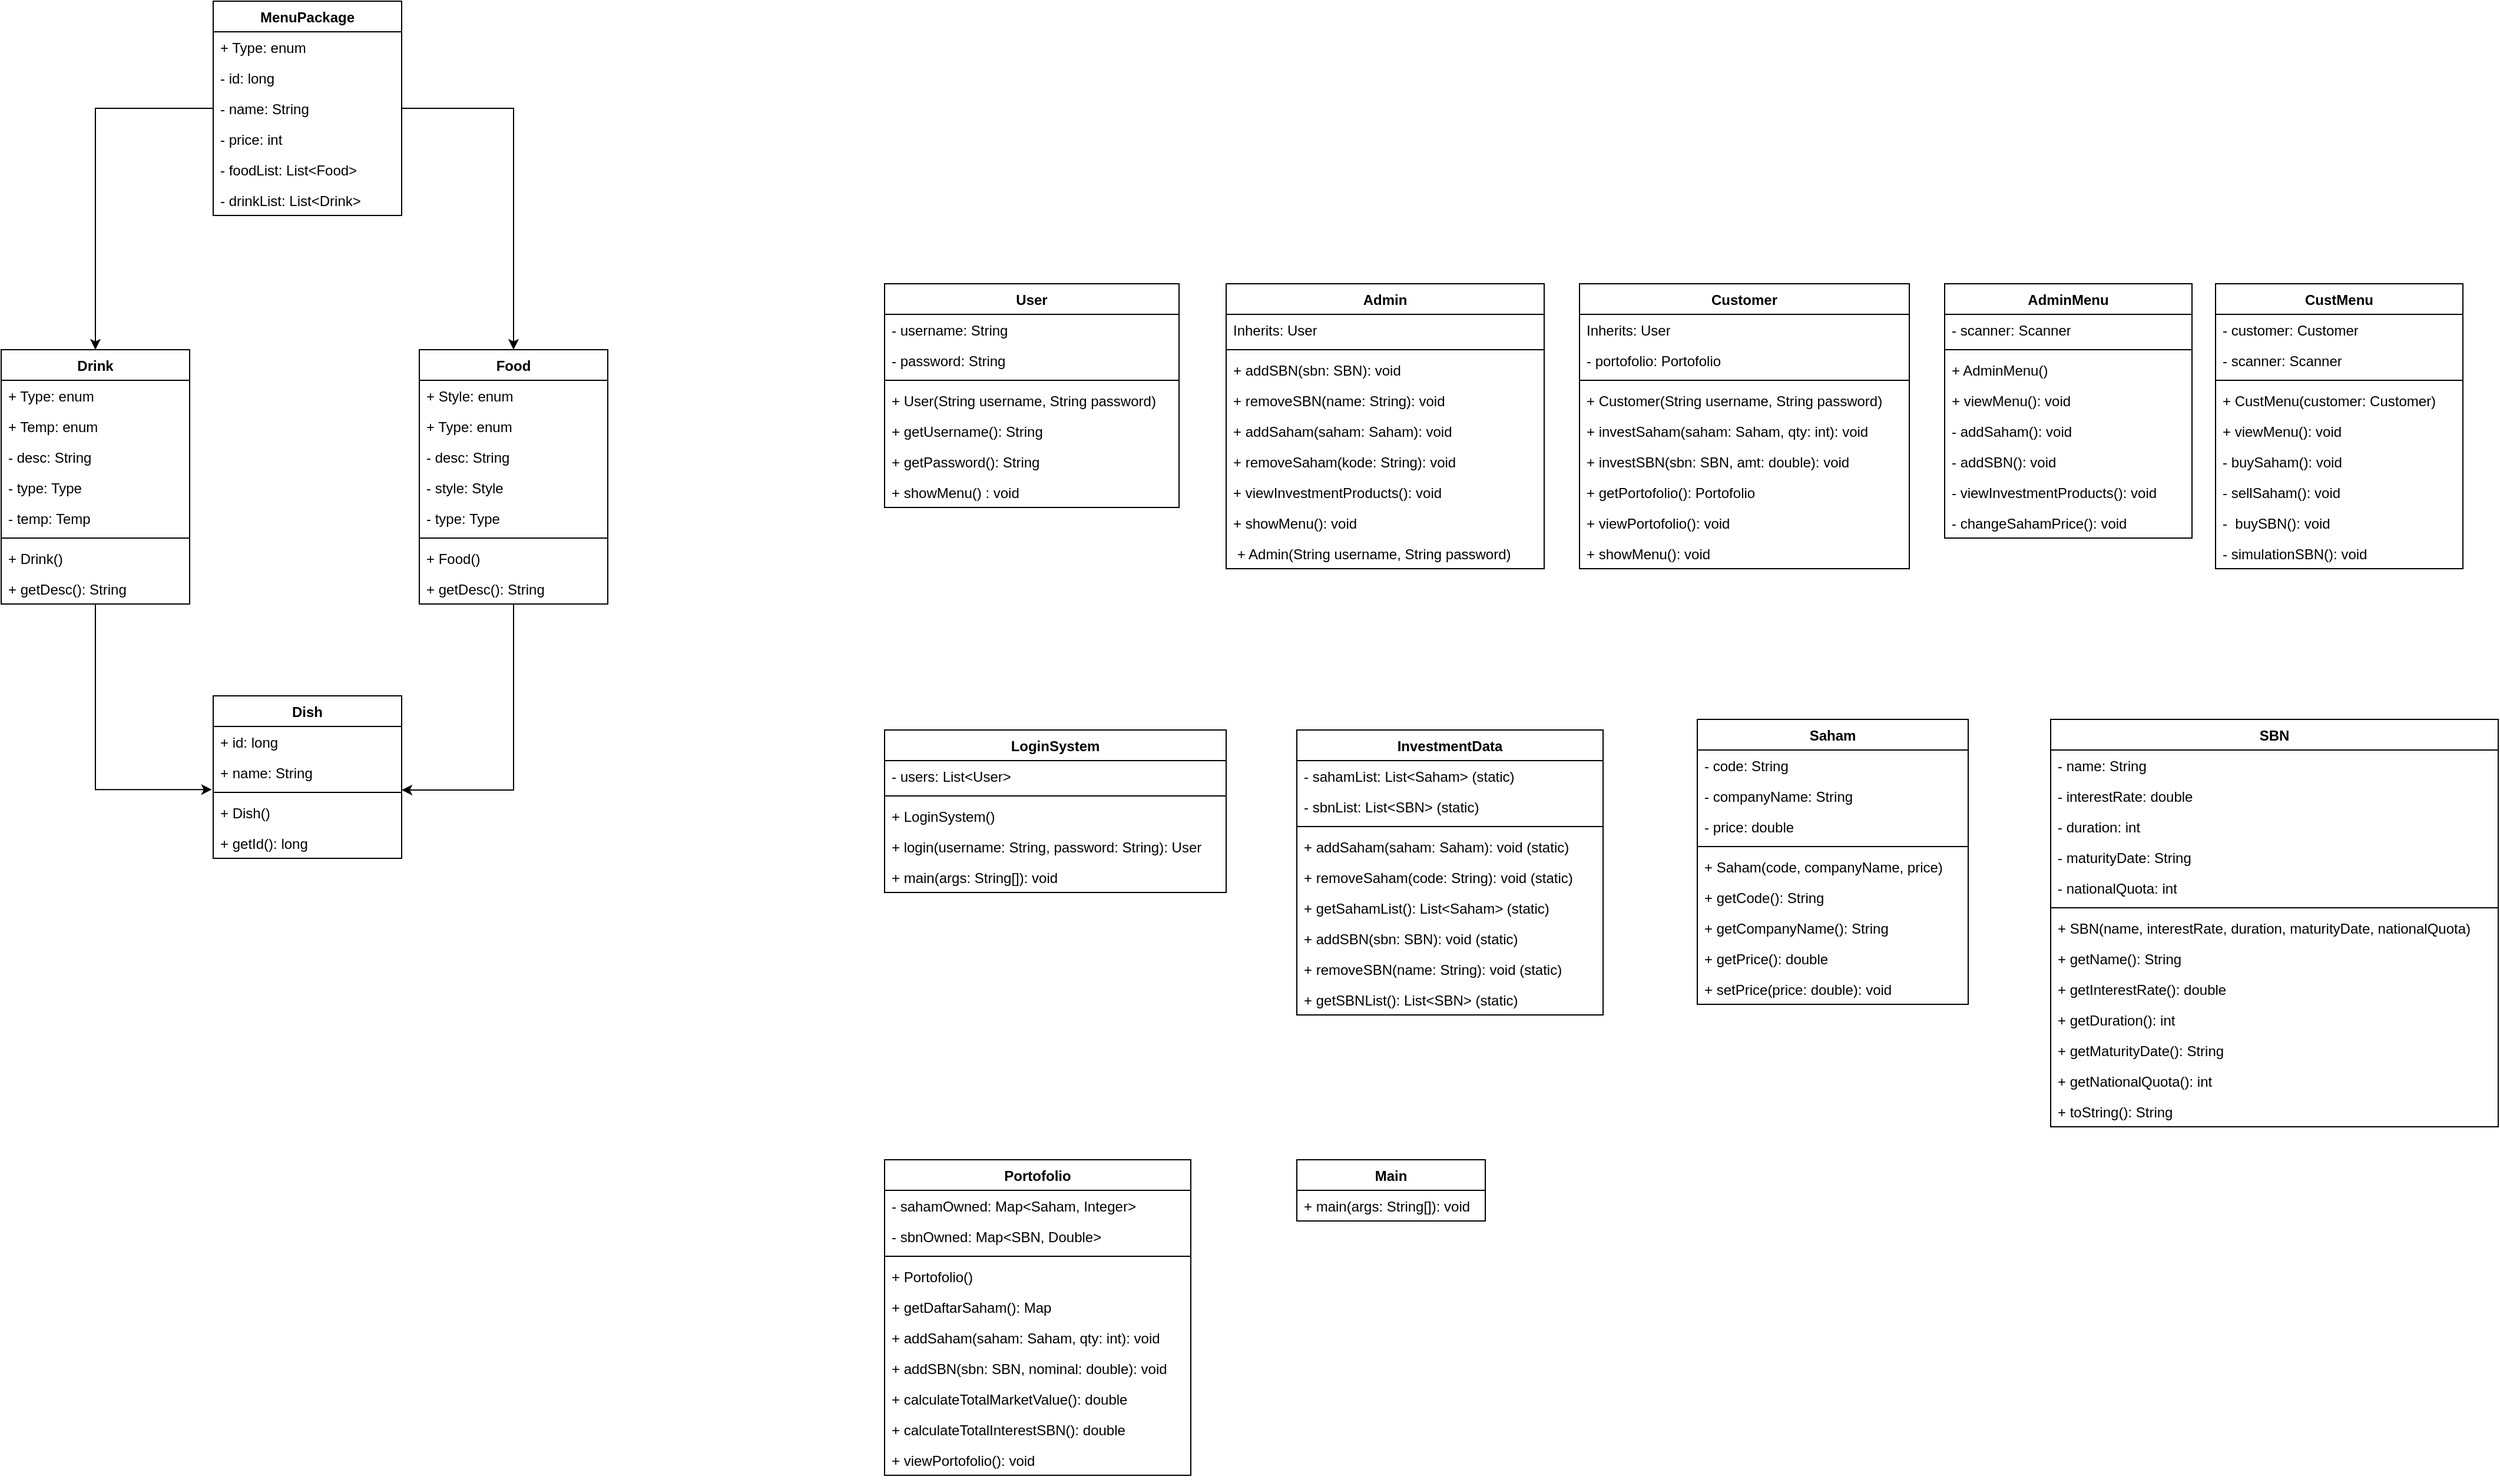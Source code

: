 <mxfile version="26.2.14" pages="3">
  <diagram name="ERD" id="78nRf4p62xCRhYAX6sRU">
    <mxGraphModel dx="3324" dy="2304" grid="1" gridSize="10" guides="1" tooltips="1" connect="1" arrows="1" fold="1" page="1" pageScale="1" pageWidth="850" pageHeight="1100" math="0" shadow="0">
      <root>
        <mxCell id="0" />
        <mxCell id="1" parent="0" />
        <mxCell id="H1rz0Svn9_VmsTsnA13B-40" style="edgeStyle=orthogonalEdgeStyle;rounded=0;orthogonalLoop=1;jettySize=auto;html=1;entryX=0.5;entryY=0;entryDx=0;entryDy=0;" parent="1" source="H1rz0Svn9_VmsTsnA13B-1" target="H1rz0Svn9_VmsTsnA13B-5" edge="1">
          <mxGeometry relative="1" as="geometry" />
        </mxCell>
        <mxCell id="H1rz0Svn9_VmsTsnA13B-1" value="MenuPackage" style="swimlane;fontStyle=1;align=center;verticalAlign=top;childLayout=stackLayout;horizontal=1;startSize=26;horizontalStack=0;resizeParent=1;resizeParentMax=0;resizeLast=0;collapsible=1;marginBottom=0;whiteSpace=wrap;html=1;" parent="1" vertex="1">
          <mxGeometry x="170" y="-170" width="160" height="182" as="geometry" />
        </mxCell>
        <mxCell id="H1rz0Svn9_VmsTsnA13B-2" value="+ Type: enum" style="text;strokeColor=none;fillColor=none;align=left;verticalAlign=top;spacingLeft=4;spacingRight=4;overflow=hidden;rotatable=0;points=[[0,0.5],[1,0.5]];portConstraint=eastwest;whiteSpace=wrap;html=1;" parent="H1rz0Svn9_VmsTsnA13B-1" vertex="1">
          <mxGeometry y="26" width="160" height="26" as="geometry" />
        </mxCell>
        <mxCell id="H1rz0Svn9_VmsTsnA13B-17" value="- id: long" style="text;strokeColor=none;fillColor=none;align=left;verticalAlign=top;spacingLeft=4;spacingRight=4;overflow=hidden;rotatable=0;points=[[0,0.5],[1,0.5]];portConstraint=eastwest;whiteSpace=wrap;html=1;" parent="H1rz0Svn9_VmsTsnA13B-1" vertex="1">
          <mxGeometry y="52" width="160" height="26" as="geometry" />
        </mxCell>
        <mxCell id="H1rz0Svn9_VmsTsnA13B-19" value="- name: String" style="text;strokeColor=none;fillColor=none;align=left;verticalAlign=top;spacingLeft=4;spacingRight=4;overflow=hidden;rotatable=0;points=[[0,0.5],[1,0.5]];portConstraint=eastwest;whiteSpace=wrap;html=1;" parent="H1rz0Svn9_VmsTsnA13B-1" vertex="1">
          <mxGeometry y="78" width="160" height="26" as="geometry" />
        </mxCell>
        <mxCell id="H1rz0Svn9_VmsTsnA13B-20" value="- price: int" style="text;strokeColor=none;fillColor=none;align=left;verticalAlign=top;spacingLeft=4;spacingRight=4;overflow=hidden;rotatable=0;points=[[0,0.5],[1,0.5]];portConstraint=eastwest;whiteSpace=wrap;html=1;" parent="H1rz0Svn9_VmsTsnA13B-1" vertex="1">
          <mxGeometry y="104" width="160" height="26" as="geometry" />
        </mxCell>
        <mxCell id="H1rz0Svn9_VmsTsnA13B-21" value="- foodList: List&amp;lt;Food&amp;gt;" style="text;strokeColor=none;fillColor=none;align=left;verticalAlign=top;spacingLeft=4;spacingRight=4;overflow=hidden;rotatable=0;points=[[0,0.5],[1,0.5]];portConstraint=eastwest;whiteSpace=wrap;html=1;" parent="H1rz0Svn9_VmsTsnA13B-1" vertex="1">
          <mxGeometry y="130" width="160" height="26" as="geometry" />
        </mxCell>
        <mxCell id="H1rz0Svn9_VmsTsnA13B-18" value="- drinkList: List&amp;lt;Drink&amp;gt;" style="text;strokeColor=none;fillColor=none;align=left;verticalAlign=top;spacingLeft=4;spacingRight=4;overflow=hidden;rotatable=0;points=[[0,0.5],[1,0.5]];portConstraint=eastwest;whiteSpace=wrap;html=1;" parent="H1rz0Svn9_VmsTsnA13B-1" vertex="1">
          <mxGeometry y="156" width="160" height="26" as="geometry" />
        </mxCell>
        <mxCell id="H1rz0Svn9_VmsTsnA13B-43" style="edgeStyle=orthogonalEdgeStyle;rounded=0;orthogonalLoop=1;jettySize=auto;html=1;" parent="1" source="H1rz0Svn9_VmsTsnA13B-5" edge="1">
          <mxGeometry relative="1" as="geometry">
            <mxPoint x="330" y="500" as="targetPoint" />
            <Array as="points">
              <mxPoint x="425" y="500" />
            </Array>
          </mxGeometry>
        </mxCell>
        <mxCell id="H1rz0Svn9_VmsTsnA13B-5" value="Food" style="swimlane;fontStyle=1;align=center;verticalAlign=top;childLayout=stackLayout;horizontal=1;startSize=26;horizontalStack=0;resizeParent=1;resizeParentMax=0;resizeLast=0;collapsible=1;marginBottom=0;whiteSpace=wrap;html=1;" parent="1" vertex="1">
          <mxGeometry x="345" y="126" width="160" height="216" as="geometry" />
        </mxCell>
        <mxCell id="H1rz0Svn9_VmsTsnA13B-6" value="+ Style: enum" style="text;strokeColor=none;fillColor=none;align=left;verticalAlign=top;spacingLeft=4;spacingRight=4;overflow=hidden;rotatable=0;points=[[0,0.5],[1,0.5]];portConstraint=eastwest;whiteSpace=wrap;html=1;" parent="H1rz0Svn9_VmsTsnA13B-5" vertex="1">
          <mxGeometry y="26" width="160" height="26" as="geometry" />
        </mxCell>
        <mxCell id="H1rz0Svn9_VmsTsnA13B-23" value="+ Type: enum" style="text;strokeColor=none;fillColor=none;align=left;verticalAlign=top;spacingLeft=4;spacingRight=4;overflow=hidden;rotatable=0;points=[[0,0.5],[1,0.5]];portConstraint=eastwest;whiteSpace=wrap;html=1;" parent="H1rz0Svn9_VmsTsnA13B-5" vertex="1">
          <mxGeometry y="52" width="160" height="26" as="geometry" />
        </mxCell>
        <mxCell id="H1rz0Svn9_VmsTsnA13B-24" value="- desc: String" style="text;strokeColor=none;fillColor=none;align=left;verticalAlign=top;spacingLeft=4;spacingRight=4;overflow=hidden;rotatable=0;points=[[0,0.5],[1,0.5]];portConstraint=eastwest;whiteSpace=wrap;html=1;" parent="H1rz0Svn9_VmsTsnA13B-5" vertex="1">
          <mxGeometry y="78" width="160" height="26" as="geometry" />
        </mxCell>
        <mxCell id="H1rz0Svn9_VmsTsnA13B-25" value="- style: Style" style="text;strokeColor=none;fillColor=none;align=left;verticalAlign=top;spacingLeft=4;spacingRight=4;overflow=hidden;rotatable=0;points=[[0,0.5],[1,0.5]];portConstraint=eastwest;whiteSpace=wrap;html=1;" parent="H1rz0Svn9_VmsTsnA13B-5" vertex="1">
          <mxGeometry y="104" width="160" height="26" as="geometry" />
        </mxCell>
        <mxCell id="H1rz0Svn9_VmsTsnA13B-22" value="- type: Type" style="text;strokeColor=none;fillColor=none;align=left;verticalAlign=top;spacingLeft=4;spacingRight=4;overflow=hidden;rotatable=0;points=[[0,0.5],[1,0.5]];portConstraint=eastwest;whiteSpace=wrap;html=1;" parent="H1rz0Svn9_VmsTsnA13B-5" vertex="1">
          <mxGeometry y="130" width="160" height="26" as="geometry" />
        </mxCell>
        <mxCell id="H1rz0Svn9_VmsTsnA13B-7" value="" style="line;strokeWidth=1;fillColor=none;align=left;verticalAlign=middle;spacingTop=-1;spacingLeft=3;spacingRight=3;rotatable=0;labelPosition=right;points=[];portConstraint=eastwest;strokeColor=inherit;" parent="H1rz0Svn9_VmsTsnA13B-5" vertex="1">
          <mxGeometry y="156" width="160" height="8" as="geometry" />
        </mxCell>
        <mxCell id="H1rz0Svn9_VmsTsnA13B-8" value="+ Food()" style="text;strokeColor=none;fillColor=none;align=left;verticalAlign=top;spacingLeft=4;spacingRight=4;overflow=hidden;rotatable=0;points=[[0,0.5],[1,0.5]];portConstraint=eastwest;whiteSpace=wrap;html=1;" parent="H1rz0Svn9_VmsTsnA13B-5" vertex="1">
          <mxGeometry y="164" width="160" height="26" as="geometry" />
        </mxCell>
        <mxCell id="H1rz0Svn9_VmsTsnA13B-26" value="+ getDesc(): String" style="text;strokeColor=none;fillColor=none;align=left;verticalAlign=top;spacingLeft=4;spacingRight=4;overflow=hidden;rotatable=0;points=[[0,0.5],[1,0.5]];portConstraint=eastwest;whiteSpace=wrap;html=1;" parent="H1rz0Svn9_VmsTsnA13B-5" vertex="1">
          <mxGeometry y="190" width="160" height="26" as="geometry" />
        </mxCell>
        <mxCell id="H1rz0Svn9_VmsTsnA13B-13" value="Dish" style="swimlane;fontStyle=1;align=center;verticalAlign=top;childLayout=stackLayout;horizontal=1;startSize=26;horizontalStack=0;resizeParent=1;resizeParentMax=0;resizeLast=0;collapsible=1;marginBottom=0;whiteSpace=wrap;html=1;" parent="1" vertex="1">
          <mxGeometry x="170" y="420" width="160" height="138" as="geometry" />
        </mxCell>
        <mxCell id="H1rz0Svn9_VmsTsnA13B-14" value="+ id: long" style="text;strokeColor=none;fillColor=none;align=left;verticalAlign=top;spacingLeft=4;spacingRight=4;overflow=hidden;rotatable=0;points=[[0,0.5],[1,0.5]];portConstraint=eastwest;whiteSpace=wrap;html=1;" parent="H1rz0Svn9_VmsTsnA13B-13" vertex="1">
          <mxGeometry y="26" width="160" height="26" as="geometry" />
        </mxCell>
        <mxCell id="H1rz0Svn9_VmsTsnA13B-38" value="+ name: String" style="text;strokeColor=none;fillColor=none;align=left;verticalAlign=top;spacingLeft=4;spacingRight=4;overflow=hidden;rotatable=0;points=[[0,0.5],[1,0.5]];portConstraint=eastwest;whiteSpace=wrap;html=1;" parent="H1rz0Svn9_VmsTsnA13B-13" vertex="1">
          <mxGeometry y="52" width="160" height="26" as="geometry" />
        </mxCell>
        <mxCell id="H1rz0Svn9_VmsTsnA13B-15" value="" style="line;strokeWidth=1;fillColor=none;align=left;verticalAlign=middle;spacingTop=-1;spacingLeft=3;spacingRight=3;rotatable=0;labelPosition=right;points=[];portConstraint=eastwest;strokeColor=inherit;" parent="H1rz0Svn9_VmsTsnA13B-13" vertex="1">
          <mxGeometry y="78" width="160" height="8" as="geometry" />
        </mxCell>
        <mxCell id="H1rz0Svn9_VmsTsnA13B-16" value="+ Dish()" style="text;strokeColor=none;fillColor=none;align=left;verticalAlign=top;spacingLeft=4;spacingRight=4;overflow=hidden;rotatable=0;points=[[0,0.5],[1,0.5]];portConstraint=eastwest;whiteSpace=wrap;html=1;" parent="H1rz0Svn9_VmsTsnA13B-13" vertex="1">
          <mxGeometry y="86" width="160" height="26" as="geometry" />
        </mxCell>
        <mxCell id="H1rz0Svn9_VmsTsnA13B-39" value="+ getId(): long" style="text;strokeColor=none;fillColor=none;align=left;verticalAlign=top;spacingLeft=4;spacingRight=4;overflow=hidden;rotatable=0;points=[[0,0.5],[1,0.5]];portConstraint=eastwest;whiteSpace=wrap;html=1;" parent="H1rz0Svn9_VmsTsnA13B-13" vertex="1">
          <mxGeometry y="112" width="160" height="26" as="geometry" />
        </mxCell>
        <mxCell id="H1rz0Svn9_VmsTsnA13B-27" value="Drink" style="swimlane;fontStyle=1;align=center;verticalAlign=top;childLayout=stackLayout;horizontal=1;startSize=26;horizontalStack=0;resizeParent=1;resizeParentMax=0;resizeLast=0;collapsible=1;marginBottom=0;whiteSpace=wrap;html=1;" parent="1" vertex="1">
          <mxGeometry x="-10" y="126" width="160" height="216" as="geometry" />
        </mxCell>
        <mxCell id="H1rz0Svn9_VmsTsnA13B-29" value="+ Type: enum" style="text;strokeColor=none;fillColor=none;align=left;verticalAlign=top;spacingLeft=4;spacingRight=4;overflow=hidden;rotatable=0;points=[[0,0.5],[1,0.5]];portConstraint=eastwest;whiteSpace=wrap;html=1;" parent="H1rz0Svn9_VmsTsnA13B-27" vertex="1">
          <mxGeometry y="26" width="160" height="26" as="geometry" />
        </mxCell>
        <mxCell id="H1rz0Svn9_VmsTsnA13B-30" value="+ Temp: enum" style="text;strokeColor=none;fillColor=none;align=left;verticalAlign=top;spacingLeft=4;spacingRight=4;overflow=hidden;rotatable=0;points=[[0,0.5],[1,0.5]];portConstraint=eastwest;whiteSpace=wrap;html=1;" parent="H1rz0Svn9_VmsTsnA13B-27" vertex="1">
          <mxGeometry y="52" width="160" height="26" as="geometry" />
        </mxCell>
        <mxCell id="H1rz0Svn9_VmsTsnA13B-31" value="- desc: String" style="text;strokeColor=none;fillColor=none;align=left;verticalAlign=top;spacingLeft=4;spacingRight=4;overflow=hidden;rotatable=0;points=[[0,0.5],[1,0.5]];portConstraint=eastwest;whiteSpace=wrap;html=1;" parent="H1rz0Svn9_VmsTsnA13B-27" vertex="1">
          <mxGeometry y="78" width="160" height="26" as="geometry" />
        </mxCell>
        <mxCell id="H1rz0Svn9_VmsTsnA13B-37" value="- type: Type" style="text;strokeColor=none;fillColor=none;align=left;verticalAlign=top;spacingLeft=4;spacingRight=4;overflow=hidden;rotatable=0;points=[[0,0.5],[1,0.5]];portConstraint=eastwest;whiteSpace=wrap;html=1;" parent="H1rz0Svn9_VmsTsnA13B-27" vertex="1">
          <mxGeometry y="104" width="160" height="26" as="geometry" />
        </mxCell>
        <mxCell id="H1rz0Svn9_VmsTsnA13B-32" value="- temp: Temp" style="text;strokeColor=none;fillColor=none;align=left;verticalAlign=top;spacingLeft=4;spacingRight=4;overflow=hidden;rotatable=0;points=[[0,0.5],[1,0.5]];portConstraint=eastwest;whiteSpace=wrap;html=1;" parent="H1rz0Svn9_VmsTsnA13B-27" vertex="1">
          <mxGeometry y="130" width="160" height="26" as="geometry" />
        </mxCell>
        <mxCell id="H1rz0Svn9_VmsTsnA13B-33" value="" style="line;strokeWidth=1;fillColor=none;align=left;verticalAlign=middle;spacingTop=-1;spacingLeft=3;spacingRight=3;rotatable=0;labelPosition=right;points=[];portConstraint=eastwest;strokeColor=inherit;" parent="H1rz0Svn9_VmsTsnA13B-27" vertex="1">
          <mxGeometry y="156" width="160" height="8" as="geometry" />
        </mxCell>
        <mxCell id="H1rz0Svn9_VmsTsnA13B-34" value="+ Drink()" style="text;strokeColor=none;fillColor=none;align=left;verticalAlign=top;spacingLeft=4;spacingRight=4;overflow=hidden;rotatable=0;points=[[0,0.5],[1,0.5]];portConstraint=eastwest;whiteSpace=wrap;html=1;" parent="H1rz0Svn9_VmsTsnA13B-27" vertex="1">
          <mxGeometry y="164" width="160" height="26" as="geometry" />
        </mxCell>
        <mxCell id="H1rz0Svn9_VmsTsnA13B-35" value="+ getDesc(): String" style="text;strokeColor=none;fillColor=none;align=left;verticalAlign=top;spacingLeft=4;spacingRight=4;overflow=hidden;rotatable=0;points=[[0,0.5],[1,0.5]];portConstraint=eastwest;whiteSpace=wrap;html=1;" parent="H1rz0Svn9_VmsTsnA13B-27" vertex="1">
          <mxGeometry y="190" width="160" height="26" as="geometry" />
        </mxCell>
        <mxCell id="H1rz0Svn9_VmsTsnA13B-41" style="edgeStyle=orthogonalEdgeStyle;rounded=0;orthogonalLoop=1;jettySize=auto;html=1;entryX=0.5;entryY=0;entryDx=0;entryDy=0;" parent="1" source="H1rz0Svn9_VmsTsnA13B-19" target="H1rz0Svn9_VmsTsnA13B-27" edge="1">
          <mxGeometry relative="1" as="geometry" />
        </mxCell>
        <mxCell id="H1rz0Svn9_VmsTsnA13B-44" style="edgeStyle=orthogonalEdgeStyle;rounded=0;orthogonalLoop=1;jettySize=auto;html=1;entryX=-0.007;entryY=1.062;entryDx=0;entryDy=0;entryPerimeter=0;" parent="1" source="H1rz0Svn9_VmsTsnA13B-27" target="H1rz0Svn9_VmsTsnA13B-38" edge="1">
          <mxGeometry relative="1" as="geometry" />
        </mxCell>
        <mxCell id="HY_oVfqPdPHclhYuIHuC-1" value="User" style="swimlane;fontStyle=1;align=center;verticalAlign=top;childLayout=stackLayout;horizontal=1;startSize=26;horizontalStack=0;resizeParent=1;resizeParentMax=0;resizeLast=0;collapsible=1;marginBottom=0;whiteSpace=wrap;html=1;" parent="1" vertex="1">
          <mxGeometry x="740" y="70" width="250" height="190" as="geometry" />
        </mxCell>
        <mxCell id="HY_oVfqPdPHclhYuIHuC-2" value="- username: String" style="text;strokeColor=none;fillColor=none;align=left;verticalAlign=top;spacingLeft=4;spacingRight=4;overflow=hidden;rotatable=0;points=[[0,0.5],[1,0.5]];portConstraint=eastwest;whiteSpace=wrap;html=1;" parent="HY_oVfqPdPHclhYuIHuC-1" vertex="1">
          <mxGeometry y="26" width="250" height="26" as="geometry" />
        </mxCell>
        <mxCell id="gXJDMqGZG1kUeirGx4cb-6" value="- password: String" style="text;strokeColor=none;fillColor=none;align=left;verticalAlign=top;spacingLeft=4;spacingRight=4;overflow=hidden;rotatable=0;points=[[0,0.5],[1,0.5]];portConstraint=eastwest;whiteSpace=wrap;html=1;" parent="HY_oVfqPdPHclhYuIHuC-1" vertex="1">
          <mxGeometry y="52" width="250" height="26" as="geometry" />
        </mxCell>
        <mxCell id="HY_oVfqPdPHclhYuIHuC-3" value="" style="line;strokeWidth=1;fillColor=none;align=left;verticalAlign=middle;spacingTop=-1;spacingLeft=3;spacingRight=3;rotatable=0;labelPosition=right;points=[];portConstraint=eastwest;strokeColor=inherit;" parent="HY_oVfqPdPHclhYuIHuC-1" vertex="1">
          <mxGeometry y="78" width="250" height="8" as="geometry" />
        </mxCell>
        <mxCell id="HY_oVfqPdPHclhYuIHuC-4" value="&lt;div&gt;+&amp;nbsp;User(&lt;span style=&quot;background-color: transparent; color: light-dark(rgb(0, 0, 0), rgb(255, 255, 255));&quot;&gt;String username, String&amp;nbsp;password&lt;/span&gt;&lt;span style=&quot;background-color: transparent; color: light-dark(rgb(0, 0, 0), rgb(255, 255, 255));&quot;&gt;)&lt;/span&gt;&lt;/div&gt;" style="text;strokeColor=none;fillColor=none;align=left;verticalAlign=top;spacingLeft=4;spacingRight=4;overflow=hidden;rotatable=0;points=[[0,0.5],[1,0.5]];portConstraint=eastwest;whiteSpace=wrap;html=1;" parent="HY_oVfqPdPHclhYuIHuC-1" vertex="1">
          <mxGeometry y="86" width="250" height="26" as="geometry" />
        </mxCell>
        <mxCell id="gXJDMqGZG1kUeirGx4cb-7" value="+ getUsername(): String" style="text;strokeColor=none;fillColor=none;align=left;verticalAlign=top;spacingLeft=4;spacingRight=4;overflow=hidden;rotatable=0;points=[[0,0.5],[1,0.5]];portConstraint=eastwest;whiteSpace=wrap;html=1;" parent="HY_oVfqPdPHclhYuIHuC-1" vertex="1">
          <mxGeometry y="112" width="250" height="26" as="geometry" />
        </mxCell>
        <mxCell id="gXJDMqGZG1kUeirGx4cb-8" value="+ getPassword(): String" style="text;strokeColor=none;fillColor=none;align=left;verticalAlign=top;spacingLeft=4;spacingRight=4;overflow=hidden;rotatable=0;points=[[0,0.5],[1,0.5]];portConstraint=eastwest;whiteSpace=wrap;html=1;" parent="HY_oVfqPdPHclhYuIHuC-1" vertex="1">
          <mxGeometry y="138" width="250" height="26" as="geometry" />
        </mxCell>
        <mxCell id="Q2DenqJMp0eKlq1ZzalC-6" value="&lt;div&gt;&lt;span style=&quot;background-color: transparent; color: light-dark(rgb(0, 0, 0), rgb(255, 255, 255));&quot;&gt;+ showMenu() : void&lt;/span&gt;&lt;/div&gt;" style="text;strokeColor=none;fillColor=none;align=left;verticalAlign=top;spacingLeft=4;spacingRight=4;overflow=hidden;rotatable=0;points=[[0,0.5],[1,0.5]];portConstraint=eastwest;whiteSpace=wrap;html=1;" parent="HY_oVfqPdPHclhYuIHuC-1" vertex="1">
          <mxGeometry y="164" width="250" height="26" as="geometry" />
        </mxCell>
        <mxCell id="HY_oVfqPdPHclhYuIHuC-49" value="Admin" style="swimlane;fontStyle=1;align=center;verticalAlign=top;childLayout=stackLayout;horizontal=1;startSize=26;horizontalStack=0;resizeParent=1;resizeParentMax=0;resizeLast=0;collapsible=1;marginBottom=0;whiteSpace=wrap;html=1;" parent="1" vertex="1">
          <mxGeometry x="1030" y="70" width="270" height="242" as="geometry" />
        </mxCell>
        <mxCell id="Q2DenqJMp0eKlq1ZzalC-8" value="Inherits: User" style="text;strokeColor=none;fillColor=none;align=left;verticalAlign=top;spacingLeft=4;spacingRight=4;overflow=hidden;rotatable=0;points=[[0,0.5],[1,0.5]];portConstraint=eastwest;whiteSpace=wrap;html=1;" parent="HY_oVfqPdPHclhYuIHuC-49" vertex="1">
          <mxGeometry y="26" width="270" height="26" as="geometry" />
        </mxCell>
        <mxCell id="Q2DenqJMp0eKlq1ZzalC-9" value="" style="line;strokeWidth=1;fillColor=none;align=left;verticalAlign=middle;spacingTop=-1;spacingLeft=3;spacingRight=3;rotatable=0;labelPosition=right;points=[];portConstraint=eastwest;strokeColor=inherit;" parent="HY_oVfqPdPHclhYuIHuC-49" vertex="1">
          <mxGeometry y="52" width="270" height="8" as="geometry" />
        </mxCell>
        <mxCell id="HY_oVfqPdPHclhYuIHuC-52" value="+ addSBN(sbn: SBN): void" style="text;strokeColor=none;fillColor=none;align=left;verticalAlign=top;spacingLeft=4;spacingRight=4;overflow=hidden;rotatable=0;points=[[0,0.5],[1,0.5]];portConstraint=eastwest;whiteSpace=wrap;html=1;" parent="HY_oVfqPdPHclhYuIHuC-49" vertex="1">
          <mxGeometry y="60" width="270" height="26" as="geometry" />
        </mxCell>
        <mxCell id="gXJDMqGZG1kUeirGx4cb-9" value="+ removeSBN(name: String): void" style="text;strokeColor=none;fillColor=none;align=left;verticalAlign=top;spacingLeft=4;spacingRight=4;overflow=hidden;rotatable=0;points=[[0,0.5],[1,0.5]];portConstraint=eastwest;whiteSpace=wrap;html=1;" parent="HY_oVfqPdPHclhYuIHuC-49" vertex="1">
          <mxGeometry y="86" width="270" height="26" as="geometry" />
        </mxCell>
        <mxCell id="gXJDMqGZG1kUeirGx4cb-10" value="+ addSaham(saham: Saham): void" style="text;strokeColor=none;fillColor=none;align=left;verticalAlign=top;spacingLeft=4;spacingRight=4;overflow=hidden;rotatable=0;points=[[0,0.5],[1,0.5]];portConstraint=eastwest;whiteSpace=wrap;html=1;" parent="HY_oVfqPdPHclhYuIHuC-49" vertex="1">
          <mxGeometry y="112" width="270" height="26" as="geometry" />
        </mxCell>
        <mxCell id="gXJDMqGZG1kUeirGx4cb-11" value="+ removeSaham(kode: String): void" style="text;strokeColor=none;fillColor=none;align=left;verticalAlign=top;spacingLeft=4;spacingRight=4;overflow=hidden;rotatable=0;points=[[0,0.5],[1,0.5]];portConstraint=eastwest;whiteSpace=wrap;html=1;" parent="HY_oVfqPdPHclhYuIHuC-49" vertex="1">
          <mxGeometry y="138" width="270" height="26" as="geometry" />
        </mxCell>
        <mxCell id="gXJDMqGZG1kUeirGx4cb-12" value="+ viewInvestmentProducts(): void" style="text;strokeColor=none;fillColor=none;align=left;verticalAlign=top;spacingLeft=4;spacingRight=4;overflow=hidden;rotatable=0;points=[[0,0.5],[1,0.5]];portConstraint=eastwest;whiteSpace=wrap;html=1;" parent="HY_oVfqPdPHclhYuIHuC-49" vertex="1">
          <mxGeometry y="164" width="270" height="26" as="geometry" />
        </mxCell>
        <mxCell id="gXJDMqGZG1kUeirGx4cb-13" value="+ showMenu(): void" style="text;strokeColor=none;fillColor=none;align=left;verticalAlign=top;spacingLeft=4;spacingRight=4;overflow=hidden;rotatable=0;points=[[0,0.5],[1,0.5]];portConstraint=eastwest;whiteSpace=wrap;html=1;" parent="HY_oVfqPdPHclhYuIHuC-49" vertex="1">
          <mxGeometry y="190" width="270" height="26" as="geometry" />
        </mxCell>
        <mxCell id="Q2DenqJMp0eKlq1ZzalC-10" value="&amp;nbsp;+ Admin(String username, String&amp;nbsp;password)&amp;nbsp;" style="text;strokeColor=none;fillColor=none;align=left;verticalAlign=top;spacingLeft=4;spacingRight=4;overflow=hidden;rotatable=0;points=[[0,0.5],[1,0.5]];portConstraint=eastwest;whiteSpace=wrap;html=1;" parent="HY_oVfqPdPHclhYuIHuC-49" vertex="1">
          <mxGeometry y="216" width="270" height="26" as="geometry" />
        </mxCell>
        <mxCell id="HY_oVfqPdPHclhYuIHuC-53" value="LoginSystem" style="swimlane;fontStyle=1;align=center;verticalAlign=top;childLayout=stackLayout;horizontal=1;startSize=26;horizontalStack=0;resizeParent=1;resizeParentMax=0;resizeLast=0;collapsible=1;marginBottom=0;whiteSpace=wrap;html=1;" parent="1" vertex="1">
          <mxGeometry x="740" y="449" width="290" height="138" as="geometry" />
        </mxCell>
        <mxCell id="HY_oVfqPdPHclhYuIHuC-54" value="- users: List&amp;lt;User&amp;gt;" style="text;strokeColor=none;fillColor=none;align=left;verticalAlign=top;spacingLeft=4;spacingRight=4;overflow=hidden;rotatable=0;points=[[0,0.5],[1,0.5]];portConstraint=eastwest;whiteSpace=wrap;html=1;" parent="HY_oVfqPdPHclhYuIHuC-53" vertex="1">
          <mxGeometry y="26" width="290" height="26" as="geometry" />
        </mxCell>
        <mxCell id="VEbgxYrk1gipTfBZaS8z-26" value="" style="line;strokeWidth=1;fillColor=none;align=left;verticalAlign=middle;spacingTop=-1;spacingLeft=3;spacingRight=3;rotatable=0;labelPosition=right;points=[];portConstraint=eastwest;strokeColor=inherit;" vertex="1" parent="HY_oVfqPdPHclhYuIHuC-53">
          <mxGeometry y="52" width="290" height="8" as="geometry" />
        </mxCell>
        <mxCell id="VEbgxYrk1gipTfBZaS8z-22" value="+ LoginSystem()" style="text;strokeColor=none;fillColor=none;align=left;verticalAlign=top;spacingLeft=4;spacingRight=4;overflow=hidden;rotatable=0;points=[[0,0.5],[1,0.5]];portConstraint=eastwest;whiteSpace=wrap;html=1;" vertex="1" parent="HY_oVfqPdPHclhYuIHuC-53">
          <mxGeometry y="60" width="290" height="26" as="geometry" />
        </mxCell>
        <mxCell id="VEbgxYrk1gipTfBZaS8z-24" value="+ login(username: String, password: String): User" style="text;strokeColor=none;fillColor=none;align=left;verticalAlign=top;spacingLeft=4;spacingRight=4;overflow=hidden;rotatable=0;points=[[0,0.5],[1,0.5]];portConstraint=eastwest;whiteSpace=wrap;html=1;" vertex="1" parent="HY_oVfqPdPHclhYuIHuC-53">
          <mxGeometry y="86" width="290" height="26" as="geometry" />
        </mxCell>
        <mxCell id="VEbgxYrk1gipTfBZaS8z-25" value="+ main(args: String[]): void&amp;nbsp;&amp;nbsp;" style="text;strokeColor=none;fillColor=none;align=left;verticalAlign=top;spacingLeft=4;spacingRight=4;overflow=hidden;rotatable=0;points=[[0,0.5],[1,0.5]];portConstraint=eastwest;whiteSpace=wrap;html=1;" vertex="1" parent="HY_oVfqPdPHclhYuIHuC-53">
          <mxGeometry y="112" width="290" height="26" as="geometry" />
        </mxCell>
        <mxCell id="HY_oVfqPdPHclhYuIHuC-57" value="InvestmentData" style="swimlane;fontStyle=1;align=center;verticalAlign=top;childLayout=stackLayout;horizontal=1;startSize=26;horizontalStack=0;resizeParent=1;resizeParentMax=0;resizeLast=0;collapsible=1;marginBottom=0;whiteSpace=wrap;html=1;" parent="1" vertex="1">
          <mxGeometry x="1090" y="449" width="260" height="242" as="geometry" />
        </mxCell>
        <mxCell id="HY_oVfqPdPHclhYuIHuC-58" value="- sahamList: List&amp;lt;Saham&amp;gt; (static)" style="text;strokeColor=none;fillColor=none;align=left;verticalAlign=top;spacingLeft=4;spacingRight=4;overflow=hidden;rotatable=0;points=[[0,0.5],[1,0.5]];portConstraint=eastwest;whiteSpace=wrap;html=1;" parent="HY_oVfqPdPHclhYuIHuC-57" vertex="1">
          <mxGeometry y="26" width="260" height="26" as="geometry" />
        </mxCell>
        <mxCell id="gXJDMqGZG1kUeirGx4cb-35" value="- sbnList: List&amp;lt;SBN&amp;gt; (static)" style="text;strokeColor=none;fillColor=none;align=left;verticalAlign=top;spacingLeft=4;spacingRight=4;overflow=hidden;rotatable=0;points=[[0,0.5],[1,0.5]];portConstraint=eastwest;whiteSpace=wrap;html=1;" parent="HY_oVfqPdPHclhYuIHuC-57" vertex="1">
          <mxGeometry y="52" width="260" height="26" as="geometry" />
        </mxCell>
        <mxCell id="VEbgxYrk1gipTfBZaS8z-42" value="" style="line;strokeWidth=1;fillColor=none;align=left;verticalAlign=middle;spacingTop=-1;spacingLeft=3;spacingRight=3;rotatable=0;labelPosition=right;points=[];portConstraint=eastwest;strokeColor=inherit;" vertex="1" parent="HY_oVfqPdPHclhYuIHuC-57">
          <mxGeometry y="78" width="260" height="8" as="geometry" />
        </mxCell>
        <mxCell id="gXJDMqGZG1kUeirGx4cb-36" value="+ addSaham(saham: Saham): void (static)" style="text;strokeColor=none;fillColor=none;align=left;verticalAlign=top;spacingLeft=4;spacingRight=4;overflow=hidden;rotatable=0;points=[[0,0.5],[1,0.5]];portConstraint=eastwest;whiteSpace=wrap;html=1;" parent="HY_oVfqPdPHclhYuIHuC-57" vertex="1">
          <mxGeometry y="86" width="260" height="26" as="geometry" />
        </mxCell>
        <mxCell id="gXJDMqGZG1kUeirGx4cb-37" value="+ removeSaham(code: String): void (static)" style="text;strokeColor=none;fillColor=none;align=left;verticalAlign=top;spacingLeft=4;spacingRight=4;overflow=hidden;rotatable=0;points=[[0,0.5],[1,0.5]];portConstraint=eastwest;whiteSpace=wrap;html=1;" parent="HY_oVfqPdPHclhYuIHuC-57" vertex="1">
          <mxGeometry y="112" width="260" height="26" as="geometry" />
        </mxCell>
        <mxCell id="gXJDMqGZG1kUeirGx4cb-38" value="+ getSahamList(): List&amp;lt;Saham&amp;gt; (static)" style="text;strokeColor=none;fillColor=none;align=left;verticalAlign=top;spacingLeft=4;spacingRight=4;overflow=hidden;rotatable=0;points=[[0,0.5],[1,0.5]];portConstraint=eastwest;whiteSpace=wrap;html=1;" parent="HY_oVfqPdPHclhYuIHuC-57" vertex="1">
          <mxGeometry y="138" width="260" height="26" as="geometry" />
        </mxCell>
        <mxCell id="gXJDMqGZG1kUeirGx4cb-39" value="+ addSBN(sbn: SBN): void (static)" style="text;strokeColor=none;fillColor=none;align=left;verticalAlign=top;spacingLeft=4;spacingRight=4;overflow=hidden;rotatable=0;points=[[0,0.5],[1,0.5]];portConstraint=eastwest;whiteSpace=wrap;html=1;" parent="HY_oVfqPdPHclhYuIHuC-57" vertex="1">
          <mxGeometry y="164" width="260" height="26" as="geometry" />
        </mxCell>
        <mxCell id="VEbgxYrk1gipTfBZaS8z-43" value="+ removeSBN(name: String): void (static)" style="text;strokeColor=none;fillColor=none;align=left;verticalAlign=top;spacingLeft=4;spacingRight=4;overflow=hidden;rotatable=0;points=[[0,0.5],[1,0.5]];portConstraint=eastwest;whiteSpace=wrap;html=1;" vertex="1" parent="HY_oVfqPdPHclhYuIHuC-57">
          <mxGeometry y="190" width="260" height="26" as="geometry" />
        </mxCell>
        <mxCell id="VEbgxYrk1gipTfBZaS8z-44" value="+ getSBNList(): List&amp;lt;SBN&amp;gt; (static)" style="text;strokeColor=none;fillColor=none;align=left;verticalAlign=top;spacingLeft=4;spacingRight=4;overflow=hidden;rotatable=0;points=[[0,0.5],[1,0.5]];portConstraint=eastwest;whiteSpace=wrap;html=1;" vertex="1" parent="HY_oVfqPdPHclhYuIHuC-57">
          <mxGeometry y="216" width="260" height="26" as="geometry" />
        </mxCell>
        <mxCell id="HY_oVfqPdPHclhYuIHuC-61" value="Portofolio" style="swimlane;fontStyle=1;align=center;verticalAlign=top;childLayout=stackLayout;horizontal=1;startSize=26;horizontalStack=0;resizeParent=1;resizeParentMax=0;resizeLast=0;collapsible=1;marginBottom=0;whiteSpace=wrap;html=1;" parent="1" vertex="1">
          <mxGeometry x="740" y="814" width="260" height="268" as="geometry" />
        </mxCell>
        <mxCell id="HY_oVfqPdPHclhYuIHuC-62" value="&lt;div&gt;- sahamOwned: Map&amp;lt;Saham, Integer&amp;gt;&lt;/div&gt;" style="text;strokeColor=none;fillColor=none;align=left;verticalAlign=top;spacingLeft=4;spacingRight=4;overflow=hidden;rotatable=0;points=[[0,0.5],[1,0.5]];portConstraint=eastwest;whiteSpace=wrap;html=1;" parent="HY_oVfqPdPHclhYuIHuC-61" vertex="1">
          <mxGeometry y="26" width="260" height="26" as="geometry" />
        </mxCell>
        <mxCell id="gXJDMqGZG1kUeirGx4cb-26" value="&lt;div&gt;&lt;span style=&quot;background-color: transparent; color: light-dark(rgb(0, 0, 0), rgb(255, 255, 255));&quot;&gt;- sbnOwned: Map&amp;lt;SBN, Double&amp;gt;&lt;/span&gt;&lt;/div&gt;" style="text;strokeColor=none;fillColor=none;align=left;verticalAlign=top;spacingLeft=4;spacingRight=4;overflow=hidden;rotatable=0;points=[[0,0.5],[1,0.5]];portConstraint=eastwest;whiteSpace=wrap;html=1;" parent="HY_oVfqPdPHclhYuIHuC-61" vertex="1">
          <mxGeometry y="52" width="260" height="26" as="geometry" />
        </mxCell>
        <mxCell id="VEbgxYrk1gipTfBZaS8z-27" value="" style="line;strokeWidth=1;fillColor=none;align=left;verticalAlign=middle;spacingTop=-1;spacingLeft=3;spacingRight=3;rotatable=0;labelPosition=right;points=[];portConstraint=eastwest;strokeColor=inherit;" vertex="1" parent="HY_oVfqPdPHclhYuIHuC-61">
          <mxGeometry y="78" width="260" height="8" as="geometry" />
        </mxCell>
        <mxCell id="gXJDMqGZG1kUeirGx4cb-27" value="+ Portofolio()" style="text;strokeColor=none;fillColor=none;align=left;verticalAlign=top;spacingLeft=4;spacingRight=4;overflow=hidden;rotatable=0;points=[[0,0.5],[1,0.5]];portConstraint=eastwest;whiteSpace=wrap;html=1;" parent="HY_oVfqPdPHclhYuIHuC-61" vertex="1">
          <mxGeometry y="86" width="260" height="26" as="geometry" />
        </mxCell>
        <mxCell id="gXJDMqGZG1kUeirGx4cb-31" value="+&amp;nbsp;getDaftarSaham(): Map" style="text;strokeColor=none;fillColor=none;align=left;verticalAlign=top;spacingLeft=4;spacingRight=4;overflow=hidden;rotatable=0;points=[[0,0.5],[1,0.5]];portConstraint=eastwest;whiteSpace=wrap;html=1;" parent="HY_oVfqPdPHclhYuIHuC-61" vertex="1">
          <mxGeometry y="112" width="260" height="26" as="geometry" />
        </mxCell>
        <mxCell id="gXJDMqGZG1kUeirGx4cb-33" value="&lt;span style=&quot;background-color: transparent;&quot;&gt;+ addSaham(saham: Saham, qty: int): void&lt;/span&gt;" style="text;strokeColor=none;fillColor=none;align=left;verticalAlign=top;spacingLeft=4;spacingRight=4;overflow=hidden;rotatable=0;points=[[0,0.5],[1,0.5]];portConstraint=eastwest;whiteSpace=wrap;html=1;" parent="HY_oVfqPdPHclhYuIHuC-61" vertex="1">
          <mxGeometry y="138" width="260" height="26" as="geometry" />
        </mxCell>
        <mxCell id="gXJDMqGZG1kUeirGx4cb-34" value="+ addSBN(sbn: SBN, nominal: double): void" style="text;strokeColor=none;fillColor=none;align=left;verticalAlign=top;spacingLeft=4;spacingRight=4;overflow=hidden;rotatable=0;points=[[0,0.5],[1,0.5]];portConstraint=eastwest;whiteSpace=wrap;html=1;" parent="HY_oVfqPdPHclhYuIHuC-61" vertex="1">
          <mxGeometry y="164" width="260" height="26" as="geometry" />
        </mxCell>
        <mxCell id="VEbgxYrk1gipTfBZaS8z-29" value="+ calculateTotalMarketValue(): double" style="text;strokeColor=none;fillColor=none;align=left;verticalAlign=top;spacingLeft=4;spacingRight=4;overflow=hidden;rotatable=0;points=[[0,0.5],[1,0.5]];portConstraint=eastwest;whiteSpace=wrap;html=1;" vertex="1" parent="HY_oVfqPdPHclhYuIHuC-61">
          <mxGeometry y="190" width="260" height="26" as="geometry" />
        </mxCell>
        <mxCell id="VEbgxYrk1gipTfBZaS8z-30" value="+ calculateTotalInterestSBN(): double" style="text;strokeColor=none;fillColor=none;align=left;verticalAlign=top;spacingLeft=4;spacingRight=4;overflow=hidden;rotatable=0;points=[[0,0.5],[1,0.5]];portConstraint=eastwest;whiteSpace=wrap;html=1;" vertex="1" parent="HY_oVfqPdPHclhYuIHuC-61">
          <mxGeometry y="216" width="260" height="26" as="geometry" />
        </mxCell>
        <mxCell id="VEbgxYrk1gipTfBZaS8z-31" value="+ viewPortofolio(): void" style="text;strokeColor=none;fillColor=none;align=left;verticalAlign=top;spacingLeft=4;spacingRight=4;overflow=hidden;rotatable=0;points=[[0,0.5],[1,0.5]];portConstraint=eastwest;whiteSpace=wrap;html=1;" vertex="1" parent="HY_oVfqPdPHclhYuIHuC-61">
          <mxGeometry y="242" width="260" height="26" as="geometry" />
        </mxCell>
        <mxCell id="HY_oVfqPdPHclhYuIHuC-65" value="Main" style="swimlane;fontStyle=1;align=center;verticalAlign=top;childLayout=stackLayout;horizontal=1;startSize=26;horizontalStack=0;resizeParent=1;resizeParentMax=0;resizeLast=0;collapsible=1;marginBottom=0;whiteSpace=wrap;html=1;" parent="1" vertex="1">
          <mxGeometry x="1090" y="814" width="160" height="52" as="geometry" />
        </mxCell>
        <mxCell id="HY_oVfqPdPHclhYuIHuC-66" value="+ main(args: String[]): void&amp;nbsp;" style="text;strokeColor=none;fillColor=none;align=left;verticalAlign=top;spacingLeft=4;spacingRight=4;overflow=hidden;rotatable=0;points=[[0,0.5],[1,0.5]];portConstraint=eastwest;whiteSpace=wrap;html=1;" parent="HY_oVfqPdPHclhYuIHuC-65" vertex="1">
          <mxGeometry y="26" width="160" height="26" as="geometry" />
        </mxCell>
        <mxCell id="HY_oVfqPdPHclhYuIHuC-69" value="Customer" style="swimlane;fontStyle=1;align=center;verticalAlign=top;childLayout=stackLayout;horizontal=1;startSize=26;horizontalStack=0;resizeParent=1;resizeParentMax=0;resizeLast=0;collapsible=1;marginBottom=0;whiteSpace=wrap;html=1;" parent="1" vertex="1">
          <mxGeometry x="1330" y="70" width="280" height="242" as="geometry" />
        </mxCell>
        <mxCell id="HY_oVfqPdPHclhYuIHuC-70" value="Inherits: User" style="text;strokeColor=none;fillColor=none;align=left;verticalAlign=top;spacingLeft=4;spacingRight=4;overflow=hidden;rotatable=0;points=[[0,0.5],[1,0.5]];portConstraint=eastwest;whiteSpace=wrap;html=1;" parent="HY_oVfqPdPHclhYuIHuC-69" vertex="1">
          <mxGeometry y="26" width="280" height="26" as="geometry" />
        </mxCell>
        <mxCell id="Q2DenqJMp0eKlq1ZzalC-11" value="- portofolio: Portofolio" style="text;strokeColor=none;fillColor=none;align=left;verticalAlign=top;spacingLeft=4;spacingRight=4;overflow=hidden;rotatable=0;points=[[0,0.5],[1,0.5]];portConstraint=eastwest;whiteSpace=wrap;html=1;" parent="HY_oVfqPdPHclhYuIHuC-69" vertex="1">
          <mxGeometry y="52" width="280" height="26" as="geometry" />
        </mxCell>
        <mxCell id="HY_oVfqPdPHclhYuIHuC-71" value="" style="line;strokeWidth=1;fillColor=none;align=left;verticalAlign=middle;spacingTop=-1;spacingLeft=3;spacingRight=3;rotatable=0;labelPosition=right;points=[];portConstraint=eastwest;strokeColor=inherit;" parent="HY_oVfqPdPHclhYuIHuC-69" vertex="1">
          <mxGeometry y="78" width="280" height="8" as="geometry" />
        </mxCell>
        <mxCell id="HY_oVfqPdPHclhYuIHuC-72" value="+ Customer(String username, String password)" style="text;strokeColor=none;fillColor=none;align=left;verticalAlign=top;spacingLeft=4;spacingRight=4;overflow=hidden;rotatable=0;points=[[0,0.5],[1,0.5]];portConstraint=eastwest;whiteSpace=wrap;html=1;" parent="HY_oVfqPdPHclhYuIHuC-69" vertex="1">
          <mxGeometry y="86" width="280" height="26" as="geometry" />
        </mxCell>
        <mxCell id="gXJDMqGZG1kUeirGx4cb-14" value="+ investSaham(saham: Saham, qty: int): void" style="text;strokeColor=none;fillColor=none;align=left;verticalAlign=top;spacingLeft=4;spacingRight=4;overflow=hidden;rotatable=0;points=[[0,0.5],[1,0.5]];portConstraint=eastwest;whiteSpace=wrap;html=1;" parent="HY_oVfqPdPHclhYuIHuC-69" vertex="1">
          <mxGeometry y="112" width="280" height="26" as="geometry" />
        </mxCell>
        <mxCell id="gXJDMqGZG1kUeirGx4cb-15" value="+ investSBN(sbn: SBN, amt: double): void" style="text;strokeColor=none;fillColor=none;align=left;verticalAlign=top;spacingLeft=4;spacingRight=4;overflow=hidden;rotatable=0;points=[[0,0.5],[1,0.5]];portConstraint=eastwest;whiteSpace=wrap;html=1;" parent="HY_oVfqPdPHclhYuIHuC-69" vertex="1">
          <mxGeometry y="138" width="280" height="26" as="geometry" />
        </mxCell>
        <mxCell id="gXJDMqGZG1kUeirGx4cb-16" value="+ getPortofolio(): Portofolio" style="text;strokeColor=none;fillColor=none;align=left;verticalAlign=top;spacingLeft=4;spacingRight=4;overflow=hidden;rotatable=0;points=[[0,0.5],[1,0.5]];portConstraint=eastwest;whiteSpace=wrap;html=1;" parent="HY_oVfqPdPHclhYuIHuC-69" vertex="1">
          <mxGeometry y="164" width="280" height="26" as="geometry" />
        </mxCell>
        <mxCell id="Q2DenqJMp0eKlq1ZzalC-12" value="+ viewPortofolio(): void" style="text;strokeColor=none;fillColor=none;align=left;verticalAlign=top;spacingLeft=4;spacingRight=4;overflow=hidden;rotatable=0;points=[[0,0.5],[1,0.5]];portConstraint=eastwest;whiteSpace=wrap;html=1;" parent="HY_oVfqPdPHclhYuIHuC-69" vertex="1">
          <mxGeometry y="190" width="280" height="26" as="geometry" />
        </mxCell>
        <mxCell id="Q2DenqJMp0eKlq1ZzalC-13" value="+ showMenu(): void" style="text;strokeColor=none;fillColor=none;align=left;verticalAlign=top;spacingLeft=4;spacingRight=4;overflow=hidden;rotatable=0;points=[[0,0.5],[1,0.5]];portConstraint=eastwest;whiteSpace=wrap;html=1;" parent="HY_oVfqPdPHclhYuIHuC-69" vertex="1">
          <mxGeometry y="216" width="280" height="26" as="geometry" />
        </mxCell>
        <mxCell id="HY_oVfqPdPHclhYuIHuC-73" value="Saham" style="swimlane;fontStyle=1;align=center;verticalAlign=top;childLayout=stackLayout;horizontal=1;startSize=26;horizontalStack=0;resizeParent=1;resizeParentMax=0;resizeLast=0;collapsible=1;marginBottom=0;whiteSpace=wrap;html=1;" parent="1" vertex="1">
          <mxGeometry x="1430" y="440" width="230" height="242" as="geometry" />
        </mxCell>
        <mxCell id="HY_oVfqPdPHclhYuIHuC-74" value="- code: String" style="text;strokeColor=none;fillColor=none;align=left;verticalAlign=top;spacingLeft=4;spacingRight=4;overflow=hidden;rotatable=0;points=[[0,0.5],[1,0.5]];portConstraint=eastwest;whiteSpace=wrap;html=1;" parent="HY_oVfqPdPHclhYuIHuC-73" vertex="1">
          <mxGeometry y="26" width="230" height="26" as="geometry" />
        </mxCell>
        <mxCell id="gXJDMqGZG1kUeirGx4cb-44" value="- companyName: String&amp;nbsp;" style="text;strokeColor=none;fillColor=none;align=left;verticalAlign=top;spacingLeft=4;spacingRight=4;overflow=hidden;rotatable=0;points=[[0,0.5],[1,0.5]];portConstraint=eastwest;whiteSpace=wrap;html=1;" parent="HY_oVfqPdPHclhYuIHuC-73" vertex="1">
          <mxGeometry y="52" width="230" height="26" as="geometry" />
        </mxCell>
        <mxCell id="gXJDMqGZG1kUeirGx4cb-45" value="- price: double" style="text;strokeColor=none;fillColor=none;align=left;verticalAlign=top;spacingLeft=4;spacingRight=4;overflow=hidden;rotatable=0;points=[[0,0.5],[1,0.5]];portConstraint=eastwest;whiteSpace=wrap;html=1;" parent="HY_oVfqPdPHclhYuIHuC-73" vertex="1">
          <mxGeometry y="78" width="230" height="26" as="geometry" />
        </mxCell>
        <mxCell id="HY_oVfqPdPHclhYuIHuC-75" value="" style="line;strokeWidth=1;fillColor=none;align=left;verticalAlign=middle;spacingTop=-1;spacingLeft=3;spacingRight=3;rotatable=0;labelPosition=right;points=[];portConstraint=eastwest;strokeColor=inherit;" parent="HY_oVfqPdPHclhYuIHuC-73" vertex="1">
          <mxGeometry y="104" width="230" height="8" as="geometry" />
        </mxCell>
        <mxCell id="HY_oVfqPdPHclhYuIHuC-76" value="+ Saham(code, companyName, price)" style="text;strokeColor=none;fillColor=none;align=left;verticalAlign=top;spacingLeft=4;spacingRight=4;overflow=hidden;rotatable=0;points=[[0,0.5],[1,0.5]];portConstraint=eastwest;whiteSpace=wrap;html=1;" parent="HY_oVfqPdPHclhYuIHuC-73" vertex="1">
          <mxGeometry y="112" width="230" height="26" as="geometry" />
        </mxCell>
        <mxCell id="gXJDMqGZG1kUeirGx4cb-46" value="+ getCode(): String" style="text;strokeColor=none;fillColor=none;align=left;verticalAlign=top;spacingLeft=4;spacingRight=4;overflow=hidden;rotatable=0;points=[[0,0.5],[1,0.5]];portConstraint=eastwest;whiteSpace=wrap;html=1;" parent="HY_oVfqPdPHclhYuIHuC-73" vertex="1">
          <mxGeometry y="138" width="230" height="26" as="geometry" />
        </mxCell>
        <mxCell id="gXJDMqGZG1kUeirGx4cb-47" value="+ getCompanyName(): String" style="text;strokeColor=none;fillColor=none;align=left;verticalAlign=top;spacingLeft=4;spacingRight=4;overflow=hidden;rotatable=0;points=[[0,0.5],[1,0.5]];portConstraint=eastwest;whiteSpace=wrap;html=1;" parent="HY_oVfqPdPHclhYuIHuC-73" vertex="1">
          <mxGeometry y="164" width="230" height="26" as="geometry" />
        </mxCell>
        <mxCell id="gXJDMqGZG1kUeirGx4cb-48" value="+ getPrice(): double" style="text;strokeColor=none;fillColor=none;align=left;verticalAlign=top;spacingLeft=4;spacingRight=4;overflow=hidden;rotatable=0;points=[[0,0.5],[1,0.5]];portConstraint=eastwest;whiteSpace=wrap;html=1;" parent="HY_oVfqPdPHclhYuIHuC-73" vertex="1">
          <mxGeometry y="190" width="230" height="26" as="geometry" />
        </mxCell>
        <mxCell id="gXJDMqGZG1kUeirGx4cb-49" value="+ setPrice(price: double): void" style="text;strokeColor=none;fillColor=none;align=left;verticalAlign=top;spacingLeft=4;spacingRight=4;overflow=hidden;rotatable=0;points=[[0,0.5],[1,0.5]];portConstraint=eastwest;whiteSpace=wrap;html=1;" parent="HY_oVfqPdPHclhYuIHuC-73" vertex="1">
          <mxGeometry y="216" width="230" height="26" as="geometry" />
        </mxCell>
        <mxCell id="HY_oVfqPdPHclhYuIHuC-81" value="AdminMenu" style="swimlane;fontStyle=1;align=center;verticalAlign=top;childLayout=stackLayout;horizontal=1;startSize=26;horizontalStack=0;resizeParent=1;resizeParentMax=0;resizeLast=0;collapsible=1;marginBottom=0;whiteSpace=wrap;html=1;" parent="1" vertex="1">
          <mxGeometry x="1640" y="70" width="210" height="216" as="geometry" />
        </mxCell>
        <mxCell id="HY_oVfqPdPHclhYuIHuC-82" value="- scanner: Scanner" style="text;strokeColor=none;fillColor=none;align=left;verticalAlign=top;spacingLeft=4;spacingRight=4;overflow=hidden;rotatable=0;points=[[0,0.5],[1,0.5]];portConstraint=eastwest;whiteSpace=wrap;html=1;" parent="HY_oVfqPdPHclhYuIHuC-81" vertex="1">
          <mxGeometry y="26" width="210" height="26" as="geometry" />
        </mxCell>
        <mxCell id="VEbgxYrk1gipTfBZaS8z-2" value="" style="line;strokeWidth=1;fillColor=none;align=left;verticalAlign=middle;spacingTop=-1;spacingLeft=3;spacingRight=3;rotatable=0;labelPosition=right;points=[];portConstraint=eastwest;strokeColor=inherit;" vertex="1" parent="HY_oVfqPdPHclhYuIHuC-81">
          <mxGeometry y="52" width="210" height="8" as="geometry" />
        </mxCell>
        <mxCell id="HY_oVfqPdPHclhYuIHuC-84" value="+ AdminMenu()" style="text;strokeColor=none;fillColor=none;align=left;verticalAlign=top;spacingLeft=4;spacingRight=4;overflow=hidden;rotatable=0;points=[[0,0.5],[1,0.5]];portConstraint=eastwest;whiteSpace=wrap;html=1;" parent="HY_oVfqPdPHclhYuIHuC-81" vertex="1">
          <mxGeometry y="60" width="210" height="26" as="geometry" />
        </mxCell>
        <mxCell id="gXJDMqGZG1kUeirGx4cb-17" value="+&amp;nbsp;viewMenu(): void&amp;nbsp;" style="text;strokeColor=none;fillColor=none;align=left;verticalAlign=top;spacingLeft=4;spacingRight=4;overflow=hidden;rotatable=0;points=[[0,0.5],[1,0.5]];portConstraint=eastwest;whiteSpace=wrap;html=1;" parent="HY_oVfqPdPHclhYuIHuC-81" vertex="1">
          <mxGeometry y="86" width="210" height="26" as="geometry" />
        </mxCell>
        <mxCell id="gXJDMqGZG1kUeirGx4cb-18" value="- addSaham(): void" style="text;strokeColor=none;fillColor=none;align=left;verticalAlign=top;spacingLeft=4;spacingRight=4;overflow=hidden;rotatable=0;points=[[0,0.5],[1,0.5]];portConstraint=eastwest;whiteSpace=wrap;html=1;" parent="HY_oVfqPdPHclhYuIHuC-81" vertex="1">
          <mxGeometry y="112" width="210" height="26" as="geometry" />
        </mxCell>
        <mxCell id="VEbgxYrk1gipTfBZaS8z-1" value="- addSBN(): void" style="text;strokeColor=none;fillColor=none;align=left;verticalAlign=top;spacingLeft=4;spacingRight=4;overflow=hidden;rotatable=0;points=[[0,0.5],[1,0.5]];portConstraint=eastwest;whiteSpace=wrap;html=1;" vertex="1" parent="HY_oVfqPdPHclhYuIHuC-81">
          <mxGeometry y="138" width="210" height="26" as="geometry" />
        </mxCell>
        <mxCell id="VEbgxYrk1gipTfBZaS8z-3" value="- viewInvestmentProducts(): void" style="text;strokeColor=none;fillColor=none;align=left;verticalAlign=top;spacingLeft=4;spacingRight=4;overflow=hidden;rotatable=0;points=[[0,0.5],[1,0.5]];portConstraint=eastwest;whiteSpace=wrap;html=1;" vertex="1" parent="HY_oVfqPdPHclhYuIHuC-81">
          <mxGeometry y="164" width="210" height="26" as="geometry" />
        </mxCell>
        <mxCell id="VEbgxYrk1gipTfBZaS8z-4" value="- changeSahamPrice(): void" style="text;strokeColor=none;fillColor=none;align=left;verticalAlign=top;spacingLeft=4;spacingRight=4;overflow=hidden;rotatable=0;points=[[0,0.5],[1,0.5]];portConstraint=eastwest;whiteSpace=wrap;html=1;" vertex="1" parent="HY_oVfqPdPHclhYuIHuC-81">
          <mxGeometry y="190" width="210" height="26" as="geometry" />
        </mxCell>
        <mxCell id="HY_oVfqPdPHclhYuIHuC-85" value="SBN" style="swimlane;fontStyle=1;align=center;verticalAlign=top;childLayout=stackLayout;horizontal=1;startSize=26;horizontalStack=0;resizeParent=1;resizeParentMax=0;resizeLast=0;collapsible=1;marginBottom=0;whiteSpace=wrap;html=1;" parent="1" vertex="1">
          <mxGeometry x="1730" y="440" width="380" height="346" as="geometry" />
        </mxCell>
        <mxCell id="HY_oVfqPdPHclhYuIHuC-86" value="- name: String&amp;nbsp;" style="text;strokeColor=none;fillColor=none;align=left;verticalAlign=top;spacingLeft=4;spacingRight=4;overflow=hidden;rotatable=0;points=[[0,0.5],[1,0.5]];portConstraint=eastwest;whiteSpace=wrap;html=1;" parent="HY_oVfqPdPHclhYuIHuC-85" vertex="1">
          <mxGeometry y="26" width="380" height="26" as="geometry" />
        </mxCell>
        <mxCell id="gXJDMqGZG1kUeirGx4cb-40" value="- interestRate: double" style="text;strokeColor=none;fillColor=none;align=left;verticalAlign=top;spacingLeft=4;spacingRight=4;overflow=hidden;rotatable=0;points=[[0,0.5],[1,0.5]];portConstraint=eastwest;whiteSpace=wrap;html=1;" parent="HY_oVfqPdPHclhYuIHuC-85" vertex="1">
          <mxGeometry y="52" width="380" height="26" as="geometry" />
        </mxCell>
        <mxCell id="gXJDMqGZG1kUeirGx4cb-41" value="- duration: int" style="text;strokeColor=none;fillColor=none;align=left;verticalAlign=top;spacingLeft=4;spacingRight=4;overflow=hidden;rotatable=0;points=[[0,0.5],[1,0.5]];portConstraint=eastwest;whiteSpace=wrap;html=1;" parent="HY_oVfqPdPHclhYuIHuC-85" vertex="1">
          <mxGeometry y="78" width="380" height="26" as="geometry" />
        </mxCell>
        <mxCell id="gXJDMqGZG1kUeirGx4cb-42" value="- maturityDate: String" style="text;strokeColor=none;fillColor=none;align=left;verticalAlign=top;spacingLeft=4;spacingRight=4;overflow=hidden;rotatable=0;points=[[0,0.5],[1,0.5]];portConstraint=eastwest;whiteSpace=wrap;html=1;" parent="HY_oVfqPdPHclhYuIHuC-85" vertex="1">
          <mxGeometry y="104" width="380" height="26" as="geometry" />
        </mxCell>
        <mxCell id="gXJDMqGZG1kUeirGx4cb-43" value="- nationalQuota: int" style="text;strokeColor=none;fillColor=none;align=left;verticalAlign=top;spacingLeft=4;spacingRight=4;overflow=hidden;rotatable=0;points=[[0,0.5],[1,0.5]];portConstraint=eastwest;whiteSpace=wrap;html=1;" parent="HY_oVfqPdPHclhYuIHuC-85" vertex="1">
          <mxGeometry y="130" width="380" height="26" as="geometry" />
        </mxCell>
        <mxCell id="VEbgxYrk1gipTfBZaS8z-32" value="" style="line;strokeWidth=1;fillColor=none;align=left;verticalAlign=middle;spacingTop=-1;spacingLeft=3;spacingRight=3;rotatable=0;labelPosition=right;points=[];portConstraint=eastwest;strokeColor=inherit;" vertex="1" parent="HY_oVfqPdPHclhYuIHuC-85">
          <mxGeometry y="156" width="380" height="8" as="geometry" />
        </mxCell>
        <mxCell id="VEbgxYrk1gipTfBZaS8z-33" value="+ SBN(name, interestRate, duration, maturityDate, nationalQuota)" style="text;strokeColor=none;fillColor=none;align=left;verticalAlign=top;spacingLeft=4;spacingRight=4;overflow=hidden;rotatable=0;points=[[0,0.5],[1,0.5]];portConstraint=eastwest;whiteSpace=wrap;html=1;" vertex="1" parent="HY_oVfqPdPHclhYuIHuC-85">
          <mxGeometry y="164" width="380" height="26" as="geometry" />
        </mxCell>
        <mxCell id="VEbgxYrk1gipTfBZaS8z-34" value="+ getName(): String" style="text;strokeColor=none;fillColor=none;align=left;verticalAlign=top;spacingLeft=4;spacingRight=4;overflow=hidden;rotatable=0;points=[[0,0.5],[1,0.5]];portConstraint=eastwest;whiteSpace=wrap;html=1;" vertex="1" parent="HY_oVfqPdPHclhYuIHuC-85">
          <mxGeometry y="190" width="380" height="26" as="geometry" />
        </mxCell>
        <mxCell id="VEbgxYrk1gipTfBZaS8z-35" value="+ getInterestRate(): double" style="text;strokeColor=none;fillColor=none;align=left;verticalAlign=top;spacingLeft=4;spacingRight=4;overflow=hidden;rotatable=0;points=[[0,0.5],[1,0.5]];portConstraint=eastwest;whiteSpace=wrap;html=1;" vertex="1" parent="HY_oVfqPdPHclhYuIHuC-85">
          <mxGeometry y="216" width="380" height="26" as="geometry" />
        </mxCell>
        <mxCell id="VEbgxYrk1gipTfBZaS8z-36" value="+ getDuration(): int" style="text;strokeColor=none;fillColor=none;align=left;verticalAlign=top;spacingLeft=4;spacingRight=4;overflow=hidden;rotatable=0;points=[[0,0.5],[1,0.5]];portConstraint=eastwest;whiteSpace=wrap;html=1;" vertex="1" parent="HY_oVfqPdPHclhYuIHuC-85">
          <mxGeometry y="242" width="380" height="26" as="geometry" />
        </mxCell>
        <mxCell id="VEbgxYrk1gipTfBZaS8z-37" value="+ getMaturityDate(): String" style="text;strokeColor=none;fillColor=none;align=left;verticalAlign=top;spacingLeft=4;spacingRight=4;overflow=hidden;rotatable=0;points=[[0,0.5],[1,0.5]];portConstraint=eastwest;whiteSpace=wrap;html=1;" vertex="1" parent="HY_oVfqPdPHclhYuIHuC-85">
          <mxGeometry y="268" width="380" height="26" as="geometry" />
        </mxCell>
        <mxCell id="VEbgxYrk1gipTfBZaS8z-38" value="+ getNationalQuota(): int" style="text;strokeColor=none;fillColor=none;align=left;verticalAlign=top;spacingLeft=4;spacingRight=4;overflow=hidden;rotatable=0;points=[[0,0.5],[1,0.5]];portConstraint=eastwest;whiteSpace=wrap;html=1;" vertex="1" parent="HY_oVfqPdPHclhYuIHuC-85">
          <mxGeometry y="294" width="380" height="26" as="geometry" />
        </mxCell>
        <mxCell id="VEbgxYrk1gipTfBZaS8z-39" value="+ toString(): String" style="text;strokeColor=none;fillColor=none;align=left;verticalAlign=top;spacingLeft=4;spacingRight=4;overflow=hidden;rotatable=0;points=[[0,0.5],[1,0.5]];portConstraint=eastwest;whiteSpace=wrap;html=1;" vertex="1" parent="HY_oVfqPdPHclhYuIHuC-85">
          <mxGeometry y="320" width="380" height="26" as="geometry" />
        </mxCell>
        <mxCell id="gXJDMqGZG1kUeirGx4cb-1" value="CustMenu" style="swimlane;fontStyle=1;align=center;verticalAlign=top;childLayout=stackLayout;horizontal=1;startSize=26;horizontalStack=0;resizeParent=1;resizeParentMax=0;resizeLast=0;collapsible=1;marginBottom=0;whiteSpace=wrap;html=1;" parent="1" vertex="1">
          <mxGeometry x="1870" y="70" width="210" height="242" as="geometry" />
        </mxCell>
        <mxCell id="gXJDMqGZG1kUeirGx4cb-2" value="- customer: Customer" style="text;strokeColor=none;fillColor=none;align=left;verticalAlign=top;spacingLeft=4;spacingRight=4;overflow=hidden;rotatable=0;points=[[0,0.5],[1,0.5]];portConstraint=eastwest;whiteSpace=wrap;html=1;" parent="gXJDMqGZG1kUeirGx4cb-1" vertex="1">
          <mxGeometry y="26" width="210" height="26" as="geometry" />
        </mxCell>
        <mxCell id="gXJDMqGZG1kUeirGx4cb-19" value="- scanner: Scanner" style="text;strokeColor=none;fillColor=none;align=left;verticalAlign=top;spacingLeft=4;spacingRight=4;overflow=hidden;rotatable=0;points=[[0,0.5],[1,0.5]];portConstraint=eastwest;whiteSpace=wrap;html=1;" parent="gXJDMqGZG1kUeirGx4cb-1" vertex="1">
          <mxGeometry y="52" width="210" height="26" as="geometry" />
        </mxCell>
        <mxCell id="VEbgxYrk1gipTfBZaS8z-7" value="" style="line;strokeWidth=1;fillColor=none;align=left;verticalAlign=middle;spacingTop=-1;spacingLeft=3;spacingRight=3;rotatable=0;labelPosition=right;points=[];portConstraint=eastwest;strokeColor=inherit;" vertex="1" parent="gXJDMqGZG1kUeirGx4cb-1">
          <mxGeometry y="78" width="210" height="8" as="geometry" />
        </mxCell>
        <mxCell id="gXJDMqGZG1kUeirGx4cb-20" value="+ CustMenu(customer: Customer)" style="text;strokeColor=none;fillColor=none;align=left;verticalAlign=top;spacingLeft=4;spacingRight=4;overflow=hidden;rotatable=0;points=[[0,0.5],[1,0.5]];portConstraint=eastwest;whiteSpace=wrap;html=1;" parent="gXJDMqGZG1kUeirGx4cb-1" vertex="1">
          <mxGeometry y="86" width="210" height="26" as="geometry" />
        </mxCell>
        <mxCell id="gXJDMqGZG1kUeirGx4cb-21" value="+ viewMenu(): void" style="text;strokeColor=none;fillColor=none;align=left;verticalAlign=top;spacingLeft=4;spacingRight=4;overflow=hidden;rotatable=0;points=[[0,0.5],[1,0.5]];portConstraint=eastwest;whiteSpace=wrap;html=1;" parent="gXJDMqGZG1kUeirGx4cb-1" vertex="1">
          <mxGeometry y="112" width="210" height="26" as="geometry" />
        </mxCell>
        <mxCell id="gXJDMqGZG1kUeirGx4cb-22" value="- buySaham(): void" style="text;strokeColor=none;fillColor=none;align=left;verticalAlign=top;spacingLeft=4;spacingRight=4;overflow=hidden;rotatable=0;points=[[0,0.5],[1,0.5]];portConstraint=eastwest;whiteSpace=wrap;html=1;" parent="gXJDMqGZG1kUeirGx4cb-1" vertex="1">
          <mxGeometry y="138" width="210" height="26" as="geometry" />
        </mxCell>
        <mxCell id="VEbgxYrk1gipTfBZaS8z-8" value="- sellSaham(): void" style="text;strokeColor=none;fillColor=none;align=left;verticalAlign=top;spacingLeft=4;spacingRight=4;overflow=hidden;rotatable=0;points=[[0,0.5],[1,0.5]];portConstraint=eastwest;whiteSpace=wrap;html=1;" vertex="1" parent="gXJDMqGZG1kUeirGx4cb-1">
          <mxGeometry y="164" width="210" height="26" as="geometry" />
        </mxCell>
        <mxCell id="VEbgxYrk1gipTfBZaS8z-9" value="-&amp;nbsp;&amp;nbsp;buySBN(): void" style="text;strokeColor=none;fillColor=none;align=left;verticalAlign=top;spacingLeft=4;spacingRight=4;overflow=hidden;rotatable=0;points=[[0,0.5],[1,0.5]];portConstraint=eastwest;whiteSpace=wrap;html=1;" vertex="1" parent="gXJDMqGZG1kUeirGx4cb-1">
          <mxGeometry y="190" width="210" height="26" as="geometry" />
        </mxCell>
        <mxCell id="VEbgxYrk1gipTfBZaS8z-19" value="- simulationSBN(): void" style="text;strokeColor=none;fillColor=none;align=left;verticalAlign=top;spacingLeft=4;spacingRight=4;overflow=hidden;rotatable=0;points=[[0,0.5],[1,0.5]];portConstraint=eastwest;whiteSpace=wrap;html=1;" vertex="1" parent="gXJDMqGZG1kUeirGx4cb-1">
          <mxGeometry y="216" width="210" height="26" as="geometry" />
        </mxCell>
      </root>
    </mxGraphModel>
  </diagram>
  <diagram name="Copy of ERD" id="AYZHzBPNkfuA9zSCATSj">
    <mxGraphModel dx="575" dy="256" grid="1" gridSize="10" guides="1" tooltips="1" connect="1" arrows="1" fold="1" page="1" pageScale="1" pageWidth="850" pageHeight="1100" math="0" shadow="0">
      <root>
        <mxCell id="SEwmOGaJplaUvjo-a9aV-0" />
        <mxCell id="SEwmOGaJplaUvjo-a9aV-1" parent="SEwmOGaJplaUvjo-a9aV-0" />
        <mxCell id="SEwmOGaJplaUvjo-a9aV-37" value="User" style="swimlane;fontStyle=1;align=center;verticalAlign=top;childLayout=stackLayout;horizontal=1;startSize=26;horizontalStack=0;resizeParent=1;resizeParentMax=0;resizeLast=0;collapsible=1;marginBottom=0;whiteSpace=wrap;html=1;" parent="SEwmOGaJplaUvjo-a9aV-1" vertex="1">
          <mxGeometry x="740" y="70" width="250" height="190" as="geometry" />
        </mxCell>
        <mxCell id="SEwmOGaJplaUvjo-a9aV-38" value="- username: String" style="text;strokeColor=none;fillColor=none;align=left;verticalAlign=top;spacingLeft=4;spacingRight=4;overflow=hidden;rotatable=0;points=[[0,0.5],[1,0.5]];portConstraint=eastwest;whiteSpace=wrap;html=1;" parent="SEwmOGaJplaUvjo-a9aV-37" vertex="1">
          <mxGeometry y="26" width="250" height="26" as="geometry" />
        </mxCell>
        <mxCell id="SEwmOGaJplaUvjo-a9aV-39" value="- password: String" style="text;strokeColor=none;fillColor=none;align=left;verticalAlign=top;spacingLeft=4;spacingRight=4;overflow=hidden;rotatable=0;points=[[0,0.5],[1,0.5]];portConstraint=eastwest;whiteSpace=wrap;html=1;" parent="SEwmOGaJplaUvjo-a9aV-37" vertex="1">
          <mxGeometry y="52" width="250" height="26" as="geometry" />
        </mxCell>
        <mxCell id="SEwmOGaJplaUvjo-a9aV-40" value="" style="line;strokeWidth=1;fillColor=none;align=left;verticalAlign=middle;spacingTop=-1;spacingLeft=3;spacingRight=3;rotatable=0;labelPosition=right;points=[];portConstraint=eastwest;strokeColor=inherit;" parent="SEwmOGaJplaUvjo-a9aV-37" vertex="1">
          <mxGeometry y="78" width="250" height="8" as="geometry" />
        </mxCell>
        <mxCell id="SEwmOGaJplaUvjo-a9aV-41" value="&lt;div&gt;+&amp;nbsp;User(&lt;span style=&quot;background-color: transparent; color: light-dark(rgb(0, 0, 0), rgb(255, 255, 255));&quot;&gt;String username, String&amp;nbsp;password&lt;/span&gt;&lt;span style=&quot;background-color: transparent; color: light-dark(rgb(0, 0, 0), rgb(255, 255, 255));&quot;&gt;)&lt;/span&gt;&lt;/div&gt;" style="text;strokeColor=none;fillColor=none;align=left;verticalAlign=top;spacingLeft=4;spacingRight=4;overflow=hidden;rotatable=0;points=[[0,0.5],[1,0.5]];portConstraint=eastwest;whiteSpace=wrap;html=1;" parent="SEwmOGaJplaUvjo-a9aV-37" vertex="1">
          <mxGeometry y="86" width="250" height="26" as="geometry" />
        </mxCell>
        <mxCell id="SEwmOGaJplaUvjo-a9aV-42" value="+ getUsername(): String" style="text;strokeColor=none;fillColor=none;align=left;verticalAlign=top;spacingLeft=4;spacingRight=4;overflow=hidden;rotatable=0;points=[[0,0.5],[1,0.5]];portConstraint=eastwest;whiteSpace=wrap;html=1;" parent="SEwmOGaJplaUvjo-a9aV-37" vertex="1">
          <mxGeometry y="112" width="250" height="26" as="geometry" />
        </mxCell>
        <mxCell id="SEwmOGaJplaUvjo-a9aV-43" value="+ getPassword(): String" style="text;strokeColor=none;fillColor=none;align=left;verticalAlign=top;spacingLeft=4;spacingRight=4;overflow=hidden;rotatable=0;points=[[0,0.5],[1,0.5]];portConstraint=eastwest;whiteSpace=wrap;html=1;" parent="SEwmOGaJplaUvjo-a9aV-37" vertex="1">
          <mxGeometry y="138" width="250" height="26" as="geometry" />
        </mxCell>
        <mxCell id="SEwmOGaJplaUvjo-a9aV-44" value="&lt;div&gt;&lt;span style=&quot;background-color: transparent; color: light-dark(rgb(0, 0, 0), rgb(255, 255, 255));&quot;&gt;+ showMenu() : void&lt;/span&gt;&lt;/div&gt;" style="text;strokeColor=none;fillColor=none;align=left;verticalAlign=top;spacingLeft=4;spacingRight=4;overflow=hidden;rotatable=0;points=[[0,0.5],[1,0.5]];portConstraint=eastwest;whiteSpace=wrap;html=1;" parent="SEwmOGaJplaUvjo-a9aV-37" vertex="1">
          <mxGeometry y="164" width="250" height="26" as="geometry" />
        </mxCell>
        <mxCell id="V_nmvR_Xope9P2Rgbusq-0" style="edgeStyle=orthogonalEdgeStyle;rounded=0;orthogonalLoop=1;jettySize=auto;html=1;entryX=1;entryY=0.5;entryDx=0;entryDy=0;" edge="1" parent="SEwmOGaJplaUvjo-a9aV-1" source="SEwmOGaJplaUvjo-a9aV-45" target="SEwmOGaJplaUvjo-a9aV-42">
          <mxGeometry relative="1" as="geometry" />
        </mxCell>
        <mxCell id="SEwmOGaJplaUvjo-a9aV-45" value="Admin" style="swimlane;fontStyle=1;align=center;verticalAlign=top;childLayout=stackLayout;horizontal=1;startSize=26;horizontalStack=0;resizeParent=1;resizeParentMax=0;resizeLast=0;collapsible=1;marginBottom=0;whiteSpace=wrap;html=1;" parent="SEwmOGaJplaUvjo-a9aV-1" vertex="1">
          <mxGeometry x="1030" y="70" width="270" height="208" as="geometry" />
        </mxCell>
        <mxCell id="SEwmOGaJplaUvjo-a9aV-54" value="&amp;nbsp;+ Admin(String username, String&amp;nbsp;password)&amp;nbsp;" style="text;strokeColor=none;fillColor=none;align=left;verticalAlign=top;spacingLeft=4;spacingRight=4;overflow=hidden;rotatable=0;points=[[0,0.5],[1,0.5]];portConstraint=eastwest;whiteSpace=wrap;html=1;" parent="SEwmOGaJplaUvjo-a9aV-45" vertex="1">
          <mxGeometry y="26" width="270" height="26" as="geometry" />
        </mxCell>
        <mxCell id="SEwmOGaJplaUvjo-a9aV-53" value="+ showMenu(): void" style="text;strokeColor=none;fillColor=none;align=left;verticalAlign=top;spacingLeft=4;spacingRight=4;overflow=hidden;rotatable=0;points=[[0,0.5],[1,0.5]];portConstraint=eastwest;whiteSpace=wrap;html=1;" parent="SEwmOGaJplaUvjo-a9aV-45" vertex="1">
          <mxGeometry y="52" width="270" height="26" as="geometry" />
        </mxCell>
        <mxCell id="SEwmOGaJplaUvjo-a9aV-48" value="+ addSBN(sbn: SBN): void" style="text;strokeColor=none;fillColor=none;align=left;verticalAlign=top;spacingLeft=4;spacingRight=4;overflow=hidden;rotatable=0;points=[[0,0.5],[1,0.5]];portConstraint=eastwest;whiteSpace=wrap;html=1;" parent="SEwmOGaJplaUvjo-a9aV-45" vertex="1">
          <mxGeometry y="78" width="270" height="26" as="geometry" />
        </mxCell>
        <mxCell id="SEwmOGaJplaUvjo-a9aV-49" value="+ removeSBN(name: String): void" style="text;strokeColor=none;fillColor=none;align=left;verticalAlign=top;spacingLeft=4;spacingRight=4;overflow=hidden;rotatable=0;points=[[0,0.5],[1,0.5]];portConstraint=eastwest;whiteSpace=wrap;html=1;" parent="SEwmOGaJplaUvjo-a9aV-45" vertex="1">
          <mxGeometry y="104" width="270" height="26" as="geometry" />
        </mxCell>
        <mxCell id="SEwmOGaJplaUvjo-a9aV-50" value="+ addSaham(saham: Saham): void" style="text;strokeColor=none;fillColor=none;align=left;verticalAlign=top;spacingLeft=4;spacingRight=4;overflow=hidden;rotatable=0;points=[[0,0.5],[1,0.5]];portConstraint=eastwest;whiteSpace=wrap;html=1;" parent="SEwmOGaJplaUvjo-a9aV-45" vertex="1">
          <mxGeometry y="130" width="270" height="26" as="geometry" />
        </mxCell>
        <mxCell id="SEwmOGaJplaUvjo-a9aV-51" value="+ removeSaham(kode: String): void" style="text;strokeColor=none;fillColor=none;align=left;verticalAlign=top;spacingLeft=4;spacingRight=4;overflow=hidden;rotatable=0;points=[[0,0.5],[1,0.5]];portConstraint=eastwest;whiteSpace=wrap;html=1;" parent="SEwmOGaJplaUvjo-a9aV-45" vertex="1">
          <mxGeometry y="156" width="270" height="26" as="geometry" />
        </mxCell>
        <mxCell id="SEwmOGaJplaUvjo-a9aV-52" value="+ viewInvestmentProducts(): void" style="text;strokeColor=none;fillColor=none;align=left;verticalAlign=top;spacingLeft=4;spacingRight=4;overflow=hidden;rotatable=0;points=[[0,0.5],[1,0.5]];portConstraint=eastwest;whiteSpace=wrap;html=1;" parent="SEwmOGaJplaUvjo-a9aV-45" vertex="1">
          <mxGeometry y="182" width="270" height="26" as="geometry" />
        </mxCell>
        <mxCell id="SEwmOGaJplaUvjo-a9aV-55" value="LoginSystem" style="swimlane;fontStyle=1;align=center;verticalAlign=top;childLayout=stackLayout;horizontal=1;startSize=26;horizontalStack=0;resizeParent=1;resizeParentMax=0;resizeLast=0;collapsible=1;marginBottom=0;whiteSpace=wrap;html=1;" parent="SEwmOGaJplaUvjo-a9aV-1" vertex="1">
          <mxGeometry x="740" y="449" width="290" height="138" as="geometry" />
        </mxCell>
        <mxCell id="SEwmOGaJplaUvjo-a9aV-56" value="- users: List&amp;lt;User&amp;gt;" style="text;strokeColor=none;fillColor=none;align=left;verticalAlign=top;spacingLeft=4;spacingRight=4;overflow=hidden;rotatable=0;points=[[0,0.5],[1,0.5]];portConstraint=eastwest;whiteSpace=wrap;html=1;" parent="SEwmOGaJplaUvjo-a9aV-55" vertex="1">
          <mxGeometry y="26" width="290" height="26" as="geometry" />
        </mxCell>
        <mxCell id="SEwmOGaJplaUvjo-a9aV-57" value="" style="line;strokeWidth=1;fillColor=none;align=left;verticalAlign=middle;spacingTop=-1;spacingLeft=3;spacingRight=3;rotatable=0;labelPosition=right;points=[];portConstraint=eastwest;strokeColor=inherit;" parent="SEwmOGaJplaUvjo-a9aV-55" vertex="1">
          <mxGeometry y="52" width="290" height="8" as="geometry" />
        </mxCell>
        <mxCell id="SEwmOGaJplaUvjo-a9aV-58" value="+ LoginSystem()" style="text;strokeColor=none;fillColor=none;align=left;verticalAlign=top;spacingLeft=4;spacingRight=4;overflow=hidden;rotatable=0;points=[[0,0.5],[1,0.5]];portConstraint=eastwest;whiteSpace=wrap;html=1;" parent="SEwmOGaJplaUvjo-a9aV-55" vertex="1">
          <mxGeometry y="60" width="290" height="26" as="geometry" />
        </mxCell>
        <mxCell id="SEwmOGaJplaUvjo-a9aV-59" value="+ login(username: String, password: String): User" style="text;strokeColor=none;fillColor=none;align=left;verticalAlign=top;spacingLeft=4;spacingRight=4;overflow=hidden;rotatable=0;points=[[0,0.5],[1,0.5]];portConstraint=eastwest;whiteSpace=wrap;html=1;" parent="SEwmOGaJplaUvjo-a9aV-55" vertex="1">
          <mxGeometry y="86" width="290" height="26" as="geometry" />
        </mxCell>
        <mxCell id="SEwmOGaJplaUvjo-a9aV-60" value="+ main(args: String[]): void&amp;nbsp;&amp;nbsp;" style="text;strokeColor=none;fillColor=none;align=left;verticalAlign=top;spacingLeft=4;spacingRight=4;overflow=hidden;rotatable=0;points=[[0,0.5],[1,0.5]];portConstraint=eastwest;whiteSpace=wrap;html=1;" parent="SEwmOGaJplaUvjo-a9aV-55" vertex="1">
          <mxGeometry y="112" width="290" height="26" as="geometry" />
        </mxCell>
        <mxCell id="SEwmOGaJplaUvjo-a9aV-61" value="InvestmentData" style="swimlane;fontStyle=1;align=center;verticalAlign=top;childLayout=stackLayout;horizontal=1;startSize=26;horizontalStack=0;resizeParent=1;resizeParentMax=0;resizeLast=0;collapsible=1;marginBottom=0;whiteSpace=wrap;html=1;" parent="SEwmOGaJplaUvjo-a9aV-1" vertex="1">
          <mxGeometry x="1090" y="449" width="260" height="242" as="geometry" />
        </mxCell>
        <mxCell id="SEwmOGaJplaUvjo-a9aV-62" value="- sahamList: List&amp;lt;Saham&amp;gt; (static)" style="text;strokeColor=none;fillColor=none;align=left;verticalAlign=top;spacingLeft=4;spacingRight=4;overflow=hidden;rotatable=0;points=[[0,0.5],[1,0.5]];portConstraint=eastwest;whiteSpace=wrap;html=1;" parent="SEwmOGaJplaUvjo-a9aV-61" vertex="1">
          <mxGeometry y="26" width="260" height="26" as="geometry" />
        </mxCell>
        <mxCell id="SEwmOGaJplaUvjo-a9aV-63" value="- sbnList: List&amp;lt;SBN&amp;gt; (static)" style="text;strokeColor=none;fillColor=none;align=left;verticalAlign=top;spacingLeft=4;spacingRight=4;overflow=hidden;rotatable=0;points=[[0,0.5],[1,0.5]];portConstraint=eastwest;whiteSpace=wrap;html=1;" parent="SEwmOGaJplaUvjo-a9aV-61" vertex="1">
          <mxGeometry y="52" width="260" height="26" as="geometry" />
        </mxCell>
        <mxCell id="SEwmOGaJplaUvjo-a9aV-64" value="" style="line;strokeWidth=1;fillColor=none;align=left;verticalAlign=middle;spacingTop=-1;spacingLeft=3;spacingRight=3;rotatable=0;labelPosition=right;points=[];portConstraint=eastwest;strokeColor=inherit;" parent="SEwmOGaJplaUvjo-a9aV-61" vertex="1">
          <mxGeometry y="78" width="260" height="8" as="geometry" />
        </mxCell>
        <mxCell id="SEwmOGaJplaUvjo-a9aV-65" value="+ addSaham(saham: Saham): void (static)" style="text;strokeColor=none;fillColor=none;align=left;verticalAlign=top;spacingLeft=4;spacingRight=4;overflow=hidden;rotatable=0;points=[[0,0.5],[1,0.5]];portConstraint=eastwest;whiteSpace=wrap;html=1;" parent="SEwmOGaJplaUvjo-a9aV-61" vertex="1">
          <mxGeometry y="86" width="260" height="26" as="geometry" />
        </mxCell>
        <mxCell id="SEwmOGaJplaUvjo-a9aV-66" value="+ removeSaham(code: String): void (static)" style="text;strokeColor=none;fillColor=none;align=left;verticalAlign=top;spacingLeft=4;spacingRight=4;overflow=hidden;rotatable=0;points=[[0,0.5],[1,0.5]];portConstraint=eastwest;whiteSpace=wrap;html=1;" parent="SEwmOGaJplaUvjo-a9aV-61" vertex="1">
          <mxGeometry y="112" width="260" height="26" as="geometry" />
        </mxCell>
        <mxCell id="SEwmOGaJplaUvjo-a9aV-67" value="+ getSahamList(): List&amp;lt;Saham&amp;gt; (static)" style="text;strokeColor=none;fillColor=none;align=left;verticalAlign=top;spacingLeft=4;spacingRight=4;overflow=hidden;rotatable=0;points=[[0,0.5],[1,0.5]];portConstraint=eastwest;whiteSpace=wrap;html=1;" parent="SEwmOGaJplaUvjo-a9aV-61" vertex="1">
          <mxGeometry y="138" width="260" height="26" as="geometry" />
        </mxCell>
        <mxCell id="SEwmOGaJplaUvjo-a9aV-68" value="+ addSBN(sbn: SBN): void (static)" style="text;strokeColor=none;fillColor=none;align=left;verticalAlign=top;spacingLeft=4;spacingRight=4;overflow=hidden;rotatable=0;points=[[0,0.5],[1,0.5]];portConstraint=eastwest;whiteSpace=wrap;html=1;" parent="SEwmOGaJplaUvjo-a9aV-61" vertex="1">
          <mxGeometry y="164" width="260" height="26" as="geometry" />
        </mxCell>
        <mxCell id="SEwmOGaJplaUvjo-a9aV-69" value="+ removeSBN(name: String): void (static)" style="text;strokeColor=none;fillColor=none;align=left;verticalAlign=top;spacingLeft=4;spacingRight=4;overflow=hidden;rotatable=0;points=[[0,0.5],[1,0.5]];portConstraint=eastwest;whiteSpace=wrap;html=1;" parent="SEwmOGaJplaUvjo-a9aV-61" vertex="1">
          <mxGeometry y="190" width="260" height="26" as="geometry" />
        </mxCell>
        <mxCell id="SEwmOGaJplaUvjo-a9aV-70" value="+ getSBNList(): List&amp;lt;SBN&amp;gt; (static)" style="text;strokeColor=none;fillColor=none;align=left;verticalAlign=top;spacingLeft=4;spacingRight=4;overflow=hidden;rotatable=0;points=[[0,0.5],[1,0.5]];portConstraint=eastwest;whiteSpace=wrap;html=1;" parent="SEwmOGaJplaUvjo-a9aV-61" vertex="1">
          <mxGeometry y="216" width="260" height="26" as="geometry" />
        </mxCell>
        <mxCell id="SEwmOGaJplaUvjo-a9aV-71" value="Portofolio" style="swimlane;fontStyle=1;align=center;verticalAlign=top;childLayout=stackLayout;horizontal=1;startSize=26;horizontalStack=0;resizeParent=1;resizeParentMax=0;resizeLast=0;collapsible=1;marginBottom=0;whiteSpace=wrap;html=1;" parent="SEwmOGaJplaUvjo-a9aV-1" vertex="1">
          <mxGeometry x="740" y="814" width="260" height="268" as="geometry" />
        </mxCell>
        <mxCell id="SEwmOGaJplaUvjo-a9aV-72" value="&lt;div&gt;- sahamOwned: Map&amp;lt;Saham, Integer&amp;gt;&lt;/div&gt;" style="text;strokeColor=none;fillColor=none;align=left;verticalAlign=top;spacingLeft=4;spacingRight=4;overflow=hidden;rotatable=0;points=[[0,0.5],[1,0.5]];portConstraint=eastwest;whiteSpace=wrap;html=1;" parent="SEwmOGaJplaUvjo-a9aV-71" vertex="1">
          <mxGeometry y="26" width="260" height="26" as="geometry" />
        </mxCell>
        <mxCell id="SEwmOGaJplaUvjo-a9aV-73" value="&lt;div&gt;&lt;span style=&quot;background-color: transparent; color: light-dark(rgb(0, 0, 0), rgb(255, 255, 255));&quot;&gt;- sbnOwned: Map&amp;lt;SBN, Double&amp;gt;&lt;/span&gt;&lt;/div&gt;" style="text;strokeColor=none;fillColor=none;align=left;verticalAlign=top;spacingLeft=4;spacingRight=4;overflow=hidden;rotatable=0;points=[[0,0.5],[1,0.5]];portConstraint=eastwest;whiteSpace=wrap;html=1;" parent="SEwmOGaJplaUvjo-a9aV-71" vertex="1">
          <mxGeometry y="52" width="260" height="26" as="geometry" />
        </mxCell>
        <mxCell id="SEwmOGaJplaUvjo-a9aV-74" value="" style="line;strokeWidth=1;fillColor=none;align=left;verticalAlign=middle;spacingTop=-1;spacingLeft=3;spacingRight=3;rotatable=0;labelPosition=right;points=[];portConstraint=eastwest;strokeColor=inherit;" parent="SEwmOGaJplaUvjo-a9aV-71" vertex="1">
          <mxGeometry y="78" width="260" height="8" as="geometry" />
        </mxCell>
        <mxCell id="SEwmOGaJplaUvjo-a9aV-76" value="+&amp;nbsp;getDaftarSaham():&amp;nbsp;Map&amp;lt;Saham, Integer&amp;gt;" style="text;strokeColor=none;fillColor=none;align=left;verticalAlign=top;spacingLeft=4;spacingRight=4;overflow=hidden;rotatable=0;points=[[0,0.5],[1,0.5]];portConstraint=eastwest;whiteSpace=wrap;html=1;" parent="SEwmOGaJplaUvjo-a9aV-71" vertex="1">
          <mxGeometry y="86" width="260" height="26" as="geometry" />
        </mxCell>
        <mxCell id="SEwmOGaJplaUvjo-a9aV-75" value="+ Portofolio()" style="text;strokeColor=none;fillColor=none;align=left;verticalAlign=top;spacingLeft=4;spacingRight=4;overflow=hidden;rotatable=0;points=[[0,0.5],[1,0.5]];portConstraint=eastwest;whiteSpace=wrap;html=1;" parent="SEwmOGaJplaUvjo-a9aV-71" vertex="1">
          <mxGeometry y="112" width="260" height="26" as="geometry" />
        </mxCell>
        <mxCell id="SEwmOGaJplaUvjo-a9aV-77" value="&lt;span style=&quot;background-color: transparent;&quot;&gt;+ addSaham(saham: Saham, qty: int): void&lt;/span&gt;" style="text;strokeColor=none;fillColor=none;align=left;verticalAlign=top;spacingLeft=4;spacingRight=4;overflow=hidden;rotatable=0;points=[[0,0.5],[1,0.5]];portConstraint=eastwest;whiteSpace=wrap;html=1;" parent="SEwmOGaJplaUvjo-a9aV-71" vertex="1">
          <mxGeometry y="138" width="260" height="26" as="geometry" />
        </mxCell>
        <mxCell id="SEwmOGaJplaUvjo-a9aV-78" value="+ addSBN(sbn: SBN, nominal: double): void" style="text;strokeColor=none;fillColor=none;align=left;verticalAlign=top;spacingLeft=4;spacingRight=4;overflow=hidden;rotatable=0;points=[[0,0.5],[1,0.5]];portConstraint=eastwest;whiteSpace=wrap;html=1;" parent="SEwmOGaJplaUvjo-a9aV-71" vertex="1">
          <mxGeometry y="164" width="260" height="26" as="geometry" />
        </mxCell>
        <mxCell id="SEwmOGaJplaUvjo-a9aV-79" value="+ calculateTotalMarketValue(): double" style="text;strokeColor=none;fillColor=none;align=left;verticalAlign=top;spacingLeft=4;spacingRight=4;overflow=hidden;rotatable=0;points=[[0,0.5],[1,0.5]];portConstraint=eastwest;whiteSpace=wrap;html=1;" parent="SEwmOGaJplaUvjo-a9aV-71" vertex="1">
          <mxGeometry y="190" width="260" height="26" as="geometry" />
        </mxCell>
        <mxCell id="SEwmOGaJplaUvjo-a9aV-80" value="+ calculateTotalInterestSBN(): double" style="text;strokeColor=none;fillColor=none;align=left;verticalAlign=top;spacingLeft=4;spacingRight=4;overflow=hidden;rotatable=0;points=[[0,0.5],[1,0.5]];portConstraint=eastwest;whiteSpace=wrap;html=1;" parent="SEwmOGaJplaUvjo-a9aV-71" vertex="1">
          <mxGeometry y="216" width="260" height="26" as="geometry" />
        </mxCell>
        <mxCell id="SEwmOGaJplaUvjo-a9aV-81" value="+ viewPortofolio(): void" style="text;strokeColor=none;fillColor=none;align=left;verticalAlign=top;spacingLeft=4;spacingRight=4;overflow=hidden;rotatable=0;points=[[0,0.5],[1,0.5]];portConstraint=eastwest;whiteSpace=wrap;html=1;" parent="SEwmOGaJplaUvjo-a9aV-71" vertex="1">
          <mxGeometry y="242" width="260" height="26" as="geometry" />
        </mxCell>
        <mxCell id="SEwmOGaJplaUvjo-a9aV-82" value="Main" style="swimlane;fontStyle=1;align=center;verticalAlign=top;childLayout=stackLayout;horizontal=1;startSize=26;horizontalStack=0;resizeParent=1;resizeParentMax=0;resizeLast=0;collapsible=1;marginBottom=0;whiteSpace=wrap;html=1;" parent="SEwmOGaJplaUvjo-a9aV-1" vertex="1">
          <mxGeometry x="1090" y="814" width="160" height="52" as="geometry" />
        </mxCell>
        <mxCell id="SEwmOGaJplaUvjo-a9aV-83" value="+ main(args: String[]): void&amp;nbsp;" style="text;strokeColor=none;fillColor=none;align=left;verticalAlign=top;spacingLeft=4;spacingRight=4;overflow=hidden;rotatable=0;points=[[0,0.5],[1,0.5]];portConstraint=eastwest;whiteSpace=wrap;html=1;" parent="SEwmOGaJplaUvjo-a9aV-82" vertex="1">
          <mxGeometry y="26" width="160" height="26" as="geometry" />
        </mxCell>
        <mxCell id="iGqdx62txspYVH3DPmKg-0" style="edgeStyle=orthogonalEdgeStyle;rounded=0;orthogonalLoop=1;jettySize=auto;html=1;entryX=0;entryY=0.5;entryDx=0;entryDy=0;" edge="1" parent="SEwmOGaJplaUvjo-a9aV-1" source="SEwmOGaJplaUvjo-a9aV-84" target="SEwmOGaJplaUvjo-a9aV-41">
          <mxGeometry relative="1" as="geometry" />
        </mxCell>
        <mxCell id="SEwmOGaJplaUvjo-a9aV-84" value="Customer" style="swimlane;fontStyle=1;align=center;verticalAlign=top;childLayout=stackLayout;horizontal=1;startSize=26;horizontalStack=0;resizeParent=1;resizeParentMax=0;resizeLast=0;collapsible=1;marginBottom=0;whiteSpace=wrap;html=1;" parent="SEwmOGaJplaUvjo-a9aV-1" vertex="1">
          <mxGeometry x="380" y="96" width="290" height="216" as="geometry" />
        </mxCell>
        <mxCell id="SEwmOGaJplaUvjo-a9aV-86" value="- portofolio: Portofolio" style="text;strokeColor=none;fillColor=none;align=left;verticalAlign=top;spacingLeft=4;spacingRight=4;overflow=hidden;rotatable=0;points=[[0,0.5],[1,0.5]];portConstraint=eastwest;whiteSpace=wrap;html=1;" parent="SEwmOGaJplaUvjo-a9aV-84" vertex="1">
          <mxGeometry y="26" width="290" height="26" as="geometry" />
        </mxCell>
        <mxCell id="SEwmOGaJplaUvjo-a9aV-87" value="" style="line;strokeWidth=1;fillColor=none;align=left;verticalAlign=middle;spacingTop=-1;spacingLeft=3;spacingRight=3;rotatable=0;labelPosition=right;points=[];portConstraint=eastwest;strokeColor=inherit;" parent="SEwmOGaJplaUvjo-a9aV-84" vertex="1">
          <mxGeometry y="52" width="290" height="8" as="geometry" />
        </mxCell>
        <mxCell id="SEwmOGaJplaUvjo-a9aV-88" value="+ Customer(String username, String password)" style="text;strokeColor=none;fillColor=none;align=left;verticalAlign=top;spacingLeft=4;spacingRight=4;overflow=hidden;rotatable=0;points=[[0,0.5],[1,0.5]];portConstraint=eastwest;whiteSpace=wrap;html=1;" parent="SEwmOGaJplaUvjo-a9aV-84" vertex="1">
          <mxGeometry y="60" width="290" height="26" as="geometry" />
        </mxCell>
        <mxCell id="SEwmOGaJplaUvjo-a9aV-91" value="+ getPortofolio(): Portofolio" style="text;strokeColor=none;fillColor=none;align=left;verticalAlign=top;spacingLeft=4;spacingRight=4;overflow=hidden;rotatable=0;points=[[0,0.5],[1,0.5]];portConstraint=eastwest;whiteSpace=wrap;html=1;" parent="SEwmOGaJplaUvjo-a9aV-84" vertex="1">
          <mxGeometry y="86" width="290" height="26" as="geometry" />
        </mxCell>
        <mxCell id="SEwmOGaJplaUvjo-a9aV-93" value="+ showMenu(): void" style="text;strokeColor=none;fillColor=none;align=left;verticalAlign=top;spacingLeft=4;spacingRight=4;overflow=hidden;rotatable=0;points=[[0,0.5],[1,0.5]];portConstraint=eastwest;whiteSpace=wrap;html=1;" parent="SEwmOGaJplaUvjo-a9aV-84" vertex="1">
          <mxGeometry y="112" width="290" height="26" as="geometry" />
        </mxCell>
        <mxCell id="SEwmOGaJplaUvjo-a9aV-89" value="+ investSaham(saham: Saham, quantity: int): void" style="text;strokeColor=none;fillColor=none;align=left;verticalAlign=top;spacingLeft=4;spacingRight=4;overflow=hidden;rotatable=0;points=[[0,0.5],[1,0.5]];portConstraint=eastwest;whiteSpace=wrap;html=1;" parent="SEwmOGaJplaUvjo-a9aV-84" vertex="1">
          <mxGeometry y="138" width="290" height="26" as="geometry" />
        </mxCell>
        <mxCell id="SEwmOGaJplaUvjo-a9aV-90" value="+ investSBN(sbn: SBN, amount: double): void" style="text;strokeColor=none;fillColor=none;align=left;verticalAlign=top;spacingLeft=4;spacingRight=4;overflow=hidden;rotatable=0;points=[[0,0.5],[1,0.5]];portConstraint=eastwest;whiteSpace=wrap;html=1;" parent="SEwmOGaJplaUvjo-a9aV-84" vertex="1">
          <mxGeometry y="164" width="290" height="26" as="geometry" />
        </mxCell>
        <mxCell id="SEwmOGaJplaUvjo-a9aV-92" value="+ viewPortofolio(): void" style="text;strokeColor=none;fillColor=none;align=left;verticalAlign=top;spacingLeft=4;spacingRight=4;overflow=hidden;rotatable=0;points=[[0,0.5],[1,0.5]];portConstraint=eastwest;whiteSpace=wrap;html=1;" parent="SEwmOGaJplaUvjo-a9aV-84" vertex="1">
          <mxGeometry y="190" width="290" height="26" as="geometry" />
        </mxCell>
        <mxCell id="SEwmOGaJplaUvjo-a9aV-94" value="Saham" style="swimlane;fontStyle=1;align=center;verticalAlign=top;childLayout=stackLayout;horizontal=1;startSize=26;horizontalStack=0;resizeParent=1;resizeParentMax=0;resizeLast=0;collapsible=1;marginBottom=0;whiteSpace=wrap;html=1;" parent="SEwmOGaJplaUvjo-a9aV-1" vertex="1">
          <mxGeometry x="1430" y="440" width="230" height="242" as="geometry" />
        </mxCell>
        <mxCell id="SEwmOGaJplaUvjo-a9aV-95" value="- code: String" style="text;strokeColor=none;fillColor=none;align=left;verticalAlign=top;spacingLeft=4;spacingRight=4;overflow=hidden;rotatable=0;points=[[0,0.5],[1,0.5]];portConstraint=eastwest;whiteSpace=wrap;html=1;" parent="SEwmOGaJplaUvjo-a9aV-94" vertex="1">
          <mxGeometry y="26" width="230" height="26" as="geometry" />
        </mxCell>
        <mxCell id="SEwmOGaJplaUvjo-a9aV-96" value="- companyName: String&amp;nbsp;" style="text;strokeColor=none;fillColor=none;align=left;verticalAlign=top;spacingLeft=4;spacingRight=4;overflow=hidden;rotatable=0;points=[[0,0.5],[1,0.5]];portConstraint=eastwest;whiteSpace=wrap;html=1;" parent="SEwmOGaJplaUvjo-a9aV-94" vertex="1">
          <mxGeometry y="52" width="230" height="26" as="geometry" />
        </mxCell>
        <mxCell id="SEwmOGaJplaUvjo-a9aV-97" value="- price: double" style="text;strokeColor=none;fillColor=none;align=left;verticalAlign=top;spacingLeft=4;spacingRight=4;overflow=hidden;rotatable=0;points=[[0,0.5],[1,0.5]];portConstraint=eastwest;whiteSpace=wrap;html=1;" parent="SEwmOGaJplaUvjo-a9aV-94" vertex="1">
          <mxGeometry y="78" width="230" height="26" as="geometry" />
        </mxCell>
        <mxCell id="SEwmOGaJplaUvjo-a9aV-98" value="" style="line;strokeWidth=1;fillColor=none;align=left;verticalAlign=middle;spacingTop=-1;spacingLeft=3;spacingRight=3;rotatable=0;labelPosition=right;points=[];portConstraint=eastwest;strokeColor=inherit;" parent="SEwmOGaJplaUvjo-a9aV-94" vertex="1">
          <mxGeometry y="104" width="230" height="8" as="geometry" />
        </mxCell>
        <mxCell id="SEwmOGaJplaUvjo-a9aV-99" value="+ Saham(code, companyName, price)" style="text;strokeColor=none;fillColor=none;align=left;verticalAlign=top;spacingLeft=4;spacingRight=4;overflow=hidden;rotatable=0;points=[[0,0.5],[1,0.5]];portConstraint=eastwest;whiteSpace=wrap;html=1;" parent="SEwmOGaJplaUvjo-a9aV-94" vertex="1">
          <mxGeometry y="112" width="230" height="26" as="geometry" />
        </mxCell>
        <mxCell id="SEwmOGaJplaUvjo-a9aV-100" value="+ getCode(): String" style="text;strokeColor=none;fillColor=none;align=left;verticalAlign=top;spacingLeft=4;spacingRight=4;overflow=hidden;rotatable=0;points=[[0,0.5],[1,0.5]];portConstraint=eastwest;whiteSpace=wrap;html=1;" parent="SEwmOGaJplaUvjo-a9aV-94" vertex="1">
          <mxGeometry y="138" width="230" height="26" as="geometry" />
        </mxCell>
        <mxCell id="SEwmOGaJplaUvjo-a9aV-101" value="+ getCompanyName(): String" style="text;strokeColor=none;fillColor=none;align=left;verticalAlign=top;spacingLeft=4;spacingRight=4;overflow=hidden;rotatable=0;points=[[0,0.5],[1,0.5]];portConstraint=eastwest;whiteSpace=wrap;html=1;" parent="SEwmOGaJplaUvjo-a9aV-94" vertex="1">
          <mxGeometry y="164" width="230" height="26" as="geometry" />
        </mxCell>
        <mxCell id="SEwmOGaJplaUvjo-a9aV-102" value="+ getPrice(): double" style="text;strokeColor=none;fillColor=none;align=left;verticalAlign=top;spacingLeft=4;spacingRight=4;overflow=hidden;rotatable=0;points=[[0,0.5],[1,0.5]];portConstraint=eastwest;whiteSpace=wrap;html=1;" parent="SEwmOGaJplaUvjo-a9aV-94" vertex="1">
          <mxGeometry y="190" width="230" height="26" as="geometry" />
        </mxCell>
        <mxCell id="SEwmOGaJplaUvjo-a9aV-103" value="+ setPrice(price: double): void" style="text;strokeColor=none;fillColor=none;align=left;verticalAlign=top;spacingLeft=4;spacingRight=4;overflow=hidden;rotatable=0;points=[[0,0.5],[1,0.5]];portConstraint=eastwest;whiteSpace=wrap;html=1;" parent="SEwmOGaJplaUvjo-a9aV-94" vertex="1">
          <mxGeometry y="216" width="230" height="26" as="geometry" />
        </mxCell>
        <mxCell id="SEwmOGaJplaUvjo-a9aV-104" value="AdminMenu" style="swimlane;fontStyle=1;align=center;verticalAlign=top;childLayout=stackLayout;horizontal=1;startSize=26;horizontalStack=0;resizeParent=1;resizeParentMax=0;resizeLast=0;collapsible=1;marginBottom=0;whiteSpace=wrap;html=1;" parent="SEwmOGaJplaUvjo-a9aV-1" vertex="1">
          <mxGeometry x="1640" y="70" width="210" height="216" as="geometry" />
        </mxCell>
        <mxCell id="SEwmOGaJplaUvjo-a9aV-105" value="- scanner: Scanner" style="text;strokeColor=none;fillColor=none;align=left;verticalAlign=top;spacingLeft=4;spacingRight=4;overflow=hidden;rotatable=0;points=[[0,0.5],[1,0.5]];portConstraint=eastwest;whiteSpace=wrap;html=1;" parent="SEwmOGaJplaUvjo-a9aV-104" vertex="1">
          <mxGeometry y="26" width="210" height="26" as="geometry" />
        </mxCell>
        <mxCell id="SEwmOGaJplaUvjo-a9aV-106" value="" style="line;strokeWidth=1;fillColor=none;align=left;verticalAlign=middle;spacingTop=-1;spacingLeft=3;spacingRight=3;rotatable=0;labelPosition=right;points=[];portConstraint=eastwest;strokeColor=inherit;" parent="SEwmOGaJplaUvjo-a9aV-104" vertex="1">
          <mxGeometry y="52" width="210" height="8" as="geometry" />
        </mxCell>
        <mxCell id="SEwmOGaJplaUvjo-a9aV-107" value="+ AdminMenu()" style="text;strokeColor=none;fillColor=none;align=left;verticalAlign=top;spacingLeft=4;spacingRight=4;overflow=hidden;rotatable=0;points=[[0,0.5],[1,0.5]];portConstraint=eastwest;whiteSpace=wrap;html=1;" parent="SEwmOGaJplaUvjo-a9aV-104" vertex="1">
          <mxGeometry y="60" width="210" height="26" as="geometry" />
        </mxCell>
        <mxCell id="SEwmOGaJplaUvjo-a9aV-108" value="+&amp;nbsp;viewMenu(): void&amp;nbsp;" style="text;strokeColor=none;fillColor=none;align=left;verticalAlign=top;spacingLeft=4;spacingRight=4;overflow=hidden;rotatable=0;points=[[0,0.5],[1,0.5]];portConstraint=eastwest;whiteSpace=wrap;html=1;" parent="SEwmOGaJplaUvjo-a9aV-104" vertex="1">
          <mxGeometry y="86" width="210" height="26" as="geometry" />
        </mxCell>
        <mxCell id="SEwmOGaJplaUvjo-a9aV-109" value="- addSaham(): void" style="text;strokeColor=none;fillColor=none;align=left;verticalAlign=top;spacingLeft=4;spacingRight=4;overflow=hidden;rotatable=0;points=[[0,0.5],[1,0.5]];portConstraint=eastwest;whiteSpace=wrap;html=1;" parent="SEwmOGaJplaUvjo-a9aV-104" vertex="1">
          <mxGeometry y="112" width="210" height="26" as="geometry" />
        </mxCell>
        <mxCell id="SEwmOGaJplaUvjo-a9aV-112" value="- changeSahamPrice(): void" style="text;strokeColor=none;fillColor=none;align=left;verticalAlign=top;spacingLeft=4;spacingRight=4;overflow=hidden;rotatable=0;points=[[0,0.5],[1,0.5]];portConstraint=eastwest;whiteSpace=wrap;html=1;" parent="SEwmOGaJplaUvjo-a9aV-104" vertex="1">
          <mxGeometry y="138" width="210" height="26" as="geometry" />
        </mxCell>
        <mxCell id="SEwmOGaJplaUvjo-a9aV-110" value="- addSBN(): void" style="text;strokeColor=none;fillColor=none;align=left;verticalAlign=top;spacingLeft=4;spacingRight=4;overflow=hidden;rotatable=0;points=[[0,0.5],[1,0.5]];portConstraint=eastwest;whiteSpace=wrap;html=1;" parent="SEwmOGaJplaUvjo-a9aV-104" vertex="1">
          <mxGeometry y="164" width="210" height="26" as="geometry" />
        </mxCell>
        <mxCell id="SEwmOGaJplaUvjo-a9aV-111" value="- viewInvestmentProducts(): void" style="text;strokeColor=none;fillColor=none;align=left;verticalAlign=top;spacingLeft=4;spacingRight=4;overflow=hidden;rotatable=0;points=[[0,0.5],[1,0.5]];portConstraint=eastwest;whiteSpace=wrap;html=1;" parent="SEwmOGaJplaUvjo-a9aV-104" vertex="1">
          <mxGeometry y="190" width="210" height="26" as="geometry" />
        </mxCell>
        <mxCell id="SEwmOGaJplaUvjo-a9aV-113" value="SBN" style="swimlane;fontStyle=1;align=center;verticalAlign=top;childLayout=stackLayout;horizontal=1;startSize=26;horizontalStack=0;resizeParent=1;resizeParentMax=0;resizeLast=0;collapsible=1;marginBottom=0;whiteSpace=wrap;html=1;" parent="SEwmOGaJplaUvjo-a9aV-1" vertex="1">
          <mxGeometry x="1730" y="440" width="380" height="346" as="geometry" />
        </mxCell>
        <mxCell id="SEwmOGaJplaUvjo-a9aV-114" value="- name: String&amp;nbsp;" style="text;strokeColor=none;fillColor=none;align=left;verticalAlign=top;spacingLeft=4;spacingRight=4;overflow=hidden;rotatable=0;points=[[0,0.5],[1,0.5]];portConstraint=eastwest;whiteSpace=wrap;html=1;" parent="SEwmOGaJplaUvjo-a9aV-113" vertex="1">
          <mxGeometry y="26" width="380" height="26" as="geometry" />
        </mxCell>
        <mxCell id="SEwmOGaJplaUvjo-a9aV-115" value="- interestRate: double" style="text;strokeColor=none;fillColor=none;align=left;verticalAlign=top;spacingLeft=4;spacingRight=4;overflow=hidden;rotatable=0;points=[[0,0.5],[1,0.5]];portConstraint=eastwest;whiteSpace=wrap;html=1;" parent="SEwmOGaJplaUvjo-a9aV-113" vertex="1">
          <mxGeometry y="52" width="380" height="26" as="geometry" />
        </mxCell>
        <mxCell id="SEwmOGaJplaUvjo-a9aV-116" value="- duration: int" style="text;strokeColor=none;fillColor=none;align=left;verticalAlign=top;spacingLeft=4;spacingRight=4;overflow=hidden;rotatable=0;points=[[0,0.5],[1,0.5]];portConstraint=eastwest;whiteSpace=wrap;html=1;" parent="SEwmOGaJplaUvjo-a9aV-113" vertex="1">
          <mxGeometry y="78" width="380" height="26" as="geometry" />
        </mxCell>
        <mxCell id="SEwmOGaJplaUvjo-a9aV-117" value="- maturityDate: String" style="text;strokeColor=none;fillColor=none;align=left;verticalAlign=top;spacingLeft=4;spacingRight=4;overflow=hidden;rotatable=0;points=[[0,0.5],[1,0.5]];portConstraint=eastwest;whiteSpace=wrap;html=1;" parent="SEwmOGaJplaUvjo-a9aV-113" vertex="1">
          <mxGeometry y="104" width="380" height="26" as="geometry" />
        </mxCell>
        <mxCell id="SEwmOGaJplaUvjo-a9aV-118" value="- nationalQuota: int" style="text;strokeColor=none;fillColor=none;align=left;verticalAlign=top;spacingLeft=4;spacingRight=4;overflow=hidden;rotatable=0;points=[[0,0.5],[1,0.5]];portConstraint=eastwest;whiteSpace=wrap;html=1;" parent="SEwmOGaJplaUvjo-a9aV-113" vertex="1">
          <mxGeometry y="130" width="380" height="26" as="geometry" />
        </mxCell>
        <mxCell id="SEwmOGaJplaUvjo-a9aV-119" value="" style="line;strokeWidth=1;fillColor=none;align=left;verticalAlign=middle;spacingTop=-1;spacingLeft=3;spacingRight=3;rotatable=0;labelPosition=right;points=[];portConstraint=eastwest;strokeColor=inherit;" parent="SEwmOGaJplaUvjo-a9aV-113" vertex="1">
          <mxGeometry y="156" width="380" height="8" as="geometry" />
        </mxCell>
        <mxCell id="SEwmOGaJplaUvjo-a9aV-120" value="+ SBN(name, interestRate, duration, maturityDate, nationalQuota)" style="text;strokeColor=none;fillColor=none;align=left;verticalAlign=top;spacingLeft=4;spacingRight=4;overflow=hidden;rotatable=0;points=[[0,0.5],[1,0.5]];portConstraint=eastwest;whiteSpace=wrap;html=1;" parent="SEwmOGaJplaUvjo-a9aV-113" vertex="1">
          <mxGeometry y="164" width="380" height="26" as="geometry" />
        </mxCell>
        <mxCell id="SEwmOGaJplaUvjo-a9aV-121" value="+ getName(): String" style="text;strokeColor=none;fillColor=none;align=left;verticalAlign=top;spacingLeft=4;spacingRight=4;overflow=hidden;rotatable=0;points=[[0,0.5],[1,0.5]];portConstraint=eastwest;whiteSpace=wrap;html=1;" parent="SEwmOGaJplaUvjo-a9aV-113" vertex="1">
          <mxGeometry y="190" width="380" height="26" as="geometry" />
        </mxCell>
        <mxCell id="SEwmOGaJplaUvjo-a9aV-122" value="+ getInterestRate(): double" style="text;strokeColor=none;fillColor=none;align=left;verticalAlign=top;spacingLeft=4;spacingRight=4;overflow=hidden;rotatable=0;points=[[0,0.5],[1,0.5]];portConstraint=eastwest;whiteSpace=wrap;html=1;" parent="SEwmOGaJplaUvjo-a9aV-113" vertex="1">
          <mxGeometry y="216" width="380" height="26" as="geometry" />
        </mxCell>
        <mxCell id="SEwmOGaJplaUvjo-a9aV-123" value="+ getDuration(): int" style="text;strokeColor=none;fillColor=none;align=left;verticalAlign=top;spacingLeft=4;spacingRight=4;overflow=hidden;rotatable=0;points=[[0,0.5],[1,0.5]];portConstraint=eastwest;whiteSpace=wrap;html=1;" parent="SEwmOGaJplaUvjo-a9aV-113" vertex="1">
          <mxGeometry y="242" width="380" height="26" as="geometry" />
        </mxCell>
        <mxCell id="SEwmOGaJplaUvjo-a9aV-124" value="+ getMaturityDate(): String" style="text;strokeColor=none;fillColor=none;align=left;verticalAlign=top;spacingLeft=4;spacingRight=4;overflow=hidden;rotatable=0;points=[[0,0.5],[1,0.5]];portConstraint=eastwest;whiteSpace=wrap;html=1;" parent="SEwmOGaJplaUvjo-a9aV-113" vertex="1">
          <mxGeometry y="268" width="380" height="26" as="geometry" />
        </mxCell>
        <mxCell id="SEwmOGaJplaUvjo-a9aV-125" value="+ getNationalQuota(): int" style="text;strokeColor=none;fillColor=none;align=left;verticalAlign=top;spacingLeft=4;spacingRight=4;overflow=hidden;rotatable=0;points=[[0,0.5],[1,0.5]];portConstraint=eastwest;whiteSpace=wrap;html=1;" parent="SEwmOGaJplaUvjo-a9aV-113" vertex="1">
          <mxGeometry y="294" width="380" height="26" as="geometry" />
        </mxCell>
        <mxCell id="SEwmOGaJplaUvjo-a9aV-126" value="+ toString(): String" style="text;strokeColor=none;fillColor=none;align=left;verticalAlign=top;spacingLeft=4;spacingRight=4;overflow=hidden;rotatable=0;points=[[0,0.5],[1,0.5]];portConstraint=eastwest;whiteSpace=wrap;html=1;" parent="SEwmOGaJplaUvjo-a9aV-113" vertex="1">
          <mxGeometry y="320" width="380" height="26" as="geometry" />
        </mxCell>
        <mxCell id="SEwmOGaJplaUvjo-a9aV-127" value="CustMenu" style="swimlane;fontStyle=1;align=center;verticalAlign=top;childLayout=stackLayout;horizontal=1;startSize=26;horizontalStack=0;resizeParent=1;resizeParentMax=0;resizeLast=0;collapsible=1;marginBottom=0;whiteSpace=wrap;html=1;" parent="SEwmOGaJplaUvjo-a9aV-1" vertex="1">
          <mxGeometry x="1870" y="70" width="210" height="242" as="geometry" />
        </mxCell>
        <mxCell id="SEwmOGaJplaUvjo-a9aV-128" value="- customer: Customer" style="text;strokeColor=none;fillColor=none;align=left;verticalAlign=top;spacingLeft=4;spacingRight=4;overflow=hidden;rotatable=0;points=[[0,0.5],[1,0.5]];portConstraint=eastwest;whiteSpace=wrap;html=1;" parent="SEwmOGaJplaUvjo-a9aV-127" vertex="1">
          <mxGeometry y="26" width="210" height="26" as="geometry" />
        </mxCell>
        <mxCell id="SEwmOGaJplaUvjo-a9aV-129" value="- scanner: Scanner" style="text;strokeColor=none;fillColor=none;align=left;verticalAlign=top;spacingLeft=4;spacingRight=4;overflow=hidden;rotatable=0;points=[[0,0.5],[1,0.5]];portConstraint=eastwest;whiteSpace=wrap;html=1;" parent="SEwmOGaJplaUvjo-a9aV-127" vertex="1">
          <mxGeometry y="52" width="210" height="26" as="geometry" />
        </mxCell>
        <mxCell id="SEwmOGaJplaUvjo-a9aV-130" value="" style="line;strokeWidth=1;fillColor=none;align=left;verticalAlign=middle;spacingTop=-1;spacingLeft=3;spacingRight=3;rotatable=0;labelPosition=right;points=[];portConstraint=eastwest;strokeColor=inherit;" parent="SEwmOGaJplaUvjo-a9aV-127" vertex="1">
          <mxGeometry y="78" width="210" height="8" as="geometry" />
        </mxCell>
        <mxCell id="SEwmOGaJplaUvjo-a9aV-131" value="+ CustMenu(customer: Customer)" style="text;strokeColor=none;fillColor=none;align=left;verticalAlign=top;spacingLeft=4;spacingRight=4;overflow=hidden;rotatable=0;points=[[0,0.5],[1,0.5]];portConstraint=eastwest;whiteSpace=wrap;html=1;" parent="SEwmOGaJplaUvjo-a9aV-127" vertex="1">
          <mxGeometry y="86" width="210" height="26" as="geometry" />
        </mxCell>
        <mxCell id="SEwmOGaJplaUvjo-a9aV-132" value="+ viewMenu(): void" style="text;strokeColor=none;fillColor=none;align=left;verticalAlign=top;spacingLeft=4;spacingRight=4;overflow=hidden;rotatable=0;points=[[0,0.5],[1,0.5]];portConstraint=eastwest;whiteSpace=wrap;html=1;" parent="SEwmOGaJplaUvjo-a9aV-127" vertex="1">
          <mxGeometry y="112" width="210" height="26" as="geometry" />
        </mxCell>
        <mxCell id="SEwmOGaJplaUvjo-a9aV-133" value="- buySaham(): void" style="text;strokeColor=none;fillColor=none;align=left;verticalAlign=top;spacingLeft=4;spacingRight=4;overflow=hidden;rotatable=0;points=[[0,0.5],[1,0.5]];portConstraint=eastwest;whiteSpace=wrap;html=1;" parent="SEwmOGaJplaUvjo-a9aV-127" vertex="1">
          <mxGeometry y="138" width="210" height="26" as="geometry" />
        </mxCell>
        <mxCell id="SEwmOGaJplaUvjo-a9aV-134" value="- sellSaham(): void" style="text;strokeColor=none;fillColor=none;align=left;verticalAlign=top;spacingLeft=4;spacingRight=4;overflow=hidden;rotatable=0;points=[[0,0.5],[1,0.5]];portConstraint=eastwest;whiteSpace=wrap;html=1;" parent="SEwmOGaJplaUvjo-a9aV-127" vertex="1">
          <mxGeometry y="164" width="210" height="26" as="geometry" />
        </mxCell>
        <mxCell id="SEwmOGaJplaUvjo-a9aV-135" value="- buySBN(): void" style="text;strokeColor=none;fillColor=none;align=left;verticalAlign=top;spacingLeft=4;spacingRight=4;overflow=hidden;rotatable=0;points=[[0,0.5],[1,0.5]];portConstraint=eastwest;whiteSpace=wrap;html=1;" parent="SEwmOGaJplaUvjo-a9aV-127" vertex="1">
          <mxGeometry y="190" width="210" height="26" as="geometry" />
        </mxCell>
        <mxCell id="SEwmOGaJplaUvjo-a9aV-136" value="- simulationSBN(): void" style="text;strokeColor=none;fillColor=none;align=left;verticalAlign=top;spacingLeft=4;spacingRight=4;overflow=hidden;rotatable=0;points=[[0,0.5],[1,0.5]];portConstraint=eastwest;whiteSpace=wrap;html=1;" parent="SEwmOGaJplaUvjo-a9aV-127" vertex="1">
          <mxGeometry y="216" width="210" height="26" as="geometry" />
        </mxCell>
      </root>
    </mxGraphModel>
  </diagram>
  <diagram id="z63MXqQrXqd0-HnlSdIu" name="PDM">
    <mxGraphModel dx="588" dy="339" grid="1" gridSize="10" guides="1" tooltips="1" connect="1" arrows="1" fold="1" page="1" pageScale="1" pageWidth="850" pageHeight="1100" math="0" shadow="0">
      <root>
        <mxCell id="0" />
        <mxCell id="1" parent="0" />
        <mxCell id="hI8RS8DkRDbJ8JagfzzJ-1" value="Pengguna" style="shape=table;startSize=30;container=1;collapsible=1;childLayout=tableLayout;fixedRows=1;rowLines=0;fontStyle=1;align=center;resizeLast=1;html=1;" vertex="1" parent="1">
          <mxGeometry x="90" y="130" width="180" height="270" as="geometry" />
        </mxCell>
        <mxCell id="hI8RS8DkRDbJ8JagfzzJ-2" value="" style="shape=tableRow;horizontal=0;startSize=0;swimlaneHead=0;swimlaneBody=0;fillColor=none;collapsible=0;dropTarget=0;points=[[0,0.5],[1,0.5]];portConstraint=eastwest;top=0;left=0;right=0;bottom=1;" vertex="1" parent="hI8RS8DkRDbJ8JagfzzJ-1">
          <mxGeometry y="30" width="180" height="30" as="geometry" />
        </mxCell>
        <mxCell id="hI8RS8DkRDbJ8JagfzzJ-3" value="PK" style="shape=partialRectangle;connectable=0;fillColor=none;top=0;left=0;bottom=0;right=0;fontStyle=1;overflow=hidden;whiteSpace=wrap;html=1;" vertex="1" parent="hI8RS8DkRDbJ8JagfzzJ-2">
          <mxGeometry width="30" height="30" as="geometry">
            <mxRectangle width="30" height="30" as="alternateBounds" />
          </mxGeometry>
        </mxCell>
        <mxCell id="hI8RS8DkRDbJ8JagfzzJ-4" value="id_pengguna&lt;span style=&quot;white-space: pre;&quot;&gt;&#x9;&lt;/span&gt;" style="shape=partialRectangle;connectable=0;fillColor=none;top=0;left=0;bottom=0;right=0;align=left;spacingLeft=6;fontStyle=5;overflow=hidden;whiteSpace=wrap;html=1;" vertex="1" parent="hI8RS8DkRDbJ8JagfzzJ-2">
          <mxGeometry x="30" width="150" height="30" as="geometry">
            <mxRectangle width="150" height="30" as="alternateBounds" />
          </mxGeometry>
        </mxCell>
        <mxCell id="hI8RS8DkRDbJ8JagfzzJ-5" value="" style="shape=tableRow;horizontal=0;startSize=0;swimlaneHead=0;swimlaneBody=0;fillColor=none;collapsible=0;dropTarget=0;points=[[0,0.5],[1,0.5]];portConstraint=eastwest;top=0;left=0;right=0;bottom=0;" vertex="1" parent="hI8RS8DkRDbJ8JagfzzJ-1">
          <mxGeometry y="60" width="180" height="30" as="geometry" />
        </mxCell>
        <mxCell id="hI8RS8DkRDbJ8JagfzzJ-6" value="" style="shape=partialRectangle;connectable=0;fillColor=none;top=0;left=0;bottom=0;right=0;editable=1;overflow=hidden;whiteSpace=wrap;html=1;" vertex="1" parent="hI8RS8DkRDbJ8JagfzzJ-5">
          <mxGeometry width="30" height="30" as="geometry">
            <mxRectangle width="30" height="30" as="alternateBounds" />
          </mxGeometry>
        </mxCell>
        <mxCell id="hI8RS8DkRDbJ8JagfzzJ-7" value="nama_pengguna" style="shape=partialRectangle;connectable=0;fillColor=none;top=0;left=0;bottom=0;right=0;align=left;spacingLeft=6;overflow=hidden;whiteSpace=wrap;html=1;" vertex="1" parent="hI8RS8DkRDbJ8JagfzzJ-5">
          <mxGeometry x="30" width="150" height="30" as="geometry">
            <mxRectangle width="150" height="30" as="alternateBounds" />
          </mxGeometry>
        </mxCell>
        <mxCell id="hI8RS8DkRDbJ8JagfzzJ-8" value="" style="shape=tableRow;horizontal=0;startSize=0;swimlaneHead=0;swimlaneBody=0;fillColor=none;collapsible=0;dropTarget=0;points=[[0,0.5],[1,0.5]];portConstraint=eastwest;top=0;left=0;right=0;bottom=0;" vertex="1" parent="hI8RS8DkRDbJ8JagfzzJ-1">
          <mxGeometry y="90" width="180" height="30" as="geometry" />
        </mxCell>
        <mxCell id="hI8RS8DkRDbJ8JagfzzJ-9" value="" style="shape=partialRectangle;connectable=0;fillColor=none;top=0;left=0;bottom=0;right=0;editable=1;overflow=hidden;whiteSpace=wrap;html=1;" vertex="1" parent="hI8RS8DkRDbJ8JagfzzJ-8">
          <mxGeometry width="30" height="30" as="geometry">
            <mxRectangle width="30" height="30" as="alternateBounds" />
          </mxGeometry>
        </mxCell>
        <mxCell id="hI8RS8DkRDbJ8JagfzzJ-10" value="jenis_kelamin" style="shape=partialRectangle;connectable=0;fillColor=none;top=0;left=0;bottom=0;right=0;align=left;spacingLeft=6;overflow=hidden;whiteSpace=wrap;html=1;" vertex="1" parent="hI8RS8DkRDbJ8JagfzzJ-8">
          <mxGeometry x="30" width="150" height="30" as="geometry">
            <mxRectangle width="150" height="30" as="alternateBounds" />
          </mxGeometry>
        </mxCell>
        <mxCell id="hI8RS8DkRDbJ8JagfzzJ-11" value="" style="shape=tableRow;horizontal=0;startSize=0;swimlaneHead=0;swimlaneBody=0;fillColor=none;collapsible=0;dropTarget=0;points=[[0,0.5],[1,0.5]];portConstraint=eastwest;top=0;left=0;right=0;bottom=0;" vertex="1" parent="hI8RS8DkRDbJ8JagfzzJ-1">
          <mxGeometry y="120" width="180" height="30" as="geometry" />
        </mxCell>
        <mxCell id="hI8RS8DkRDbJ8JagfzzJ-12" value="" style="shape=partialRectangle;connectable=0;fillColor=none;top=0;left=0;bottom=0;right=0;editable=1;overflow=hidden;whiteSpace=wrap;html=1;" vertex="1" parent="hI8RS8DkRDbJ8JagfzzJ-11">
          <mxGeometry width="30" height="30" as="geometry">
            <mxRectangle width="30" height="30" as="alternateBounds" />
          </mxGeometry>
        </mxCell>
        <mxCell id="hI8RS8DkRDbJ8JagfzzJ-13" value="tgl_lahir" style="shape=partialRectangle;connectable=0;fillColor=none;top=0;left=0;bottom=0;right=0;align=left;spacingLeft=6;overflow=hidden;whiteSpace=wrap;html=1;" vertex="1" parent="hI8RS8DkRDbJ8JagfzzJ-11">
          <mxGeometry x="30" width="150" height="30" as="geometry">
            <mxRectangle width="150" height="30" as="alternateBounds" />
          </mxGeometry>
        </mxCell>
        <mxCell id="hI8RS8DkRDbJ8JagfzzJ-144" value="" style="shape=tableRow;horizontal=0;startSize=0;swimlaneHead=0;swimlaneBody=0;fillColor=none;collapsible=0;dropTarget=0;points=[[0,0.5],[1,0.5]];portConstraint=eastwest;top=0;left=0;right=0;bottom=0;" vertex="1" parent="hI8RS8DkRDbJ8JagfzzJ-1">
          <mxGeometry y="150" width="180" height="30" as="geometry" />
        </mxCell>
        <mxCell id="hI8RS8DkRDbJ8JagfzzJ-145" value="" style="shape=partialRectangle;connectable=0;fillColor=none;top=0;left=0;bottom=0;right=0;editable=1;overflow=hidden;whiteSpace=wrap;html=1;" vertex="1" parent="hI8RS8DkRDbJ8JagfzzJ-144">
          <mxGeometry width="30" height="30" as="geometry">
            <mxRectangle width="30" height="30" as="alternateBounds" />
          </mxGeometry>
        </mxCell>
        <mxCell id="hI8RS8DkRDbJ8JagfzzJ-146" value="nomor_hp" style="shape=partialRectangle;connectable=0;fillColor=none;top=0;left=0;bottom=0;right=0;align=left;spacingLeft=6;overflow=hidden;whiteSpace=wrap;html=1;" vertex="1" parent="hI8RS8DkRDbJ8JagfzzJ-144">
          <mxGeometry x="30" width="150" height="30" as="geometry">
            <mxRectangle width="150" height="30" as="alternateBounds" />
          </mxGeometry>
        </mxCell>
        <mxCell id="hI8RS8DkRDbJ8JagfzzJ-147" value="" style="shape=tableRow;horizontal=0;startSize=0;swimlaneHead=0;swimlaneBody=0;fillColor=none;collapsible=0;dropTarget=0;points=[[0,0.5],[1,0.5]];portConstraint=eastwest;top=0;left=0;right=0;bottom=0;" vertex="1" parent="hI8RS8DkRDbJ8JagfzzJ-1">
          <mxGeometry y="180" width="180" height="30" as="geometry" />
        </mxCell>
        <mxCell id="hI8RS8DkRDbJ8JagfzzJ-148" value="" style="shape=partialRectangle;connectable=0;fillColor=none;top=0;left=0;bottom=0;right=0;editable=1;overflow=hidden;whiteSpace=wrap;html=1;" vertex="1" parent="hI8RS8DkRDbJ8JagfzzJ-147">
          <mxGeometry width="30" height="30" as="geometry">
            <mxRectangle width="30" height="30" as="alternateBounds" />
          </mxGeometry>
        </mxCell>
        <mxCell id="hI8RS8DkRDbJ8JagfzzJ-149" value="alamat" style="shape=partialRectangle;connectable=0;fillColor=none;top=0;left=0;bottom=0;right=0;align=left;spacingLeft=6;overflow=hidden;whiteSpace=wrap;html=1;" vertex="1" parent="hI8RS8DkRDbJ8JagfzzJ-147">
          <mxGeometry x="30" width="150" height="30" as="geometry">
            <mxRectangle width="150" height="30" as="alternateBounds" />
          </mxGeometry>
        </mxCell>
        <mxCell id="hI8RS8DkRDbJ8JagfzzJ-150" value="" style="shape=tableRow;horizontal=0;startSize=0;swimlaneHead=0;swimlaneBody=0;fillColor=none;collapsible=0;dropTarget=0;points=[[0,0.5],[1,0.5]];portConstraint=eastwest;top=0;left=0;right=0;bottom=0;" vertex="1" parent="hI8RS8DkRDbJ8JagfzzJ-1">
          <mxGeometry y="210" width="180" height="30" as="geometry" />
        </mxCell>
        <mxCell id="hI8RS8DkRDbJ8JagfzzJ-151" value="" style="shape=partialRectangle;connectable=0;fillColor=none;top=0;left=0;bottom=0;right=0;editable=1;overflow=hidden;whiteSpace=wrap;html=1;" vertex="1" parent="hI8RS8DkRDbJ8JagfzzJ-150">
          <mxGeometry width="30" height="30" as="geometry">
            <mxRectangle width="30" height="30" as="alternateBounds" />
          </mxGeometry>
        </mxCell>
        <mxCell id="hI8RS8DkRDbJ8JagfzzJ-152" value="email" style="shape=partialRectangle;connectable=0;fillColor=none;top=0;left=0;bottom=0;right=0;align=left;spacingLeft=6;overflow=hidden;whiteSpace=wrap;html=1;" vertex="1" parent="hI8RS8DkRDbJ8JagfzzJ-150">
          <mxGeometry x="30" width="150" height="30" as="geometry">
            <mxRectangle width="150" height="30" as="alternateBounds" />
          </mxGeometry>
        </mxCell>
        <mxCell id="hI8RS8DkRDbJ8JagfzzJ-153" value="" style="shape=tableRow;horizontal=0;startSize=0;swimlaneHead=0;swimlaneBody=0;fillColor=none;collapsible=0;dropTarget=0;points=[[0,0.5],[1,0.5]];portConstraint=eastwest;top=0;left=0;right=0;bottom=0;" vertex="1" parent="hI8RS8DkRDbJ8JagfzzJ-1">
          <mxGeometry y="240" width="180" height="30" as="geometry" />
        </mxCell>
        <mxCell id="hI8RS8DkRDbJ8JagfzzJ-154" value="" style="shape=partialRectangle;connectable=0;fillColor=none;top=0;left=0;bottom=0;right=0;editable=1;overflow=hidden;whiteSpace=wrap;html=1;" vertex="1" parent="hI8RS8DkRDbJ8JagfzzJ-153">
          <mxGeometry width="30" height="30" as="geometry">
            <mxRectangle width="30" height="30" as="alternateBounds" />
          </mxGeometry>
        </mxCell>
        <mxCell id="hI8RS8DkRDbJ8JagfzzJ-155" value="password" style="shape=partialRectangle;connectable=0;fillColor=none;top=0;left=0;bottom=0;right=0;align=left;spacingLeft=6;overflow=hidden;whiteSpace=wrap;html=1;" vertex="1" parent="hI8RS8DkRDbJ8JagfzzJ-153">
          <mxGeometry x="30" width="150" height="30" as="geometry">
            <mxRectangle width="150" height="30" as="alternateBounds" />
          </mxGeometry>
        </mxCell>
        <mxCell id="hI8RS8DkRDbJ8JagfzzJ-14" value="Admin" style="shape=table;startSize=30;container=1;collapsible=1;childLayout=tableLayout;fixedRows=1;rowLines=0;fontStyle=1;align=center;resizeLast=1;html=1;" vertex="1" parent="1">
          <mxGeometry x="310" y="130" width="180" height="150" as="geometry" />
        </mxCell>
        <mxCell id="hI8RS8DkRDbJ8JagfzzJ-15" value="" style="shape=tableRow;horizontal=0;startSize=0;swimlaneHead=0;swimlaneBody=0;fillColor=none;collapsible=0;dropTarget=0;points=[[0,0.5],[1,0.5]];portConstraint=eastwest;top=0;left=0;right=0;bottom=1;" vertex="1" parent="hI8RS8DkRDbJ8JagfzzJ-14">
          <mxGeometry y="30" width="180" height="30" as="geometry" />
        </mxCell>
        <mxCell id="hI8RS8DkRDbJ8JagfzzJ-16" value="PK" style="shape=partialRectangle;connectable=0;fillColor=none;top=0;left=0;bottom=0;right=0;fontStyle=1;overflow=hidden;whiteSpace=wrap;html=1;" vertex="1" parent="hI8RS8DkRDbJ8JagfzzJ-15">
          <mxGeometry width="30" height="30" as="geometry">
            <mxRectangle width="30" height="30" as="alternateBounds" />
          </mxGeometry>
        </mxCell>
        <mxCell id="hI8RS8DkRDbJ8JagfzzJ-17" value="id_admin" style="shape=partialRectangle;connectable=0;fillColor=none;top=0;left=0;bottom=0;right=0;align=left;spacingLeft=6;fontStyle=5;overflow=hidden;whiteSpace=wrap;html=1;" vertex="1" parent="hI8RS8DkRDbJ8JagfzzJ-15">
          <mxGeometry x="30" width="150" height="30" as="geometry">
            <mxRectangle width="150" height="30" as="alternateBounds" />
          </mxGeometry>
        </mxCell>
        <mxCell id="hI8RS8DkRDbJ8JagfzzJ-18" value="" style="shape=tableRow;horizontal=0;startSize=0;swimlaneHead=0;swimlaneBody=0;fillColor=none;collapsible=0;dropTarget=0;points=[[0,0.5],[1,0.5]];portConstraint=eastwest;top=0;left=0;right=0;bottom=0;" vertex="1" parent="hI8RS8DkRDbJ8JagfzzJ-14">
          <mxGeometry y="60" width="180" height="30" as="geometry" />
        </mxCell>
        <mxCell id="hI8RS8DkRDbJ8JagfzzJ-19" value="" style="shape=partialRectangle;connectable=0;fillColor=none;top=0;left=0;bottom=0;right=0;editable=1;overflow=hidden;whiteSpace=wrap;html=1;" vertex="1" parent="hI8RS8DkRDbJ8JagfzzJ-18">
          <mxGeometry width="30" height="30" as="geometry">
            <mxRectangle width="30" height="30" as="alternateBounds" />
          </mxGeometry>
        </mxCell>
        <mxCell id="hI8RS8DkRDbJ8JagfzzJ-20" value="nama_admin" style="shape=partialRectangle;connectable=0;fillColor=none;top=0;left=0;bottom=0;right=0;align=left;spacingLeft=6;overflow=hidden;whiteSpace=wrap;html=1;" vertex="1" parent="hI8RS8DkRDbJ8JagfzzJ-18">
          <mxGeometry x="30" width="150" height="30" as="geometry">
            <mxRectangle width="150" height="30" as="alternateBounds" />
          </mxGeometry>
        </mxCell>
        <mxCell id="hI8RS8DkRDbJ8JagfzzJ-21" value="" style="shape=tableRow;horizontal=0;startSize=0;swimlaneHead=0;swimlaneBody=0;fillColor=none;collapsible=0;dropTarget=0;points=[[0,0.5],[1,0.5]];portConstraint=eastwest;top=0;left=0;right=0;bottom=0;" vertex="1" parent="hI8RS8DkRDbJ8JagfzzJ-14">
          <mxGeometry y="90" width="180" height="30" as="geometry" />
        </mxCell>
        <mxCell id="hI8RS8DkRDbJ8JagfzzJ-22" value="" style="shape=partialRectangle;connectable=0;fillColor=none;top=0;left=0;bottom=0;right=0;editable=1;overflow=hidden;whiteSpace=wrap;html=1;" vertex="1" parent="hI8RS8DkRDbJ8JagfzzJ-21">
          <mxGeometry width="30" height="30" as="geometry">
            <mxRectangle width="30" height="30" as="alternateBounds" />
          </mxGeometry>
        </mxCell>
        <mxCell id="hI8RS8DkRDbJ8JagfzzJ-23" value="email" style="shape=partialRectangle;connectable=0;fillColor=none;top=0;left=0;bottom=0;right=0;align=left;spacingLeft=6;overflow=hidden;whiteSpace=wrap;html=1;" vertex="1" parent="hI8RS8DkRDbJ8JagfzzJ-21">
          <mxGeometry x="30" width="150" height="30" as="geometry">
            <mxRectangle width="150" height="30" as="alternateBounds" />
          </mxGeometry>
        </mxCell>
        <mxCell id="hI8RS8DkRDbJ8JagfzzJ-24" value="" style="shape=tableRow;horizontal=0;startSize=0;swimlaneHead=0;swimlaneBody=0;fillColor=none;collapsible=0;dropTarget=0;points=[[0,0.5],[1,0.5]];portConstraint=eastwest;top=0;left=0;right=0;bottom=0;" vertex="1" parent="hI8RS8DkRDbJ8JagfzzJ-14">
          <mxGeometry y="120" width="180" height="30" as="geometry" />
        </mxCell>
        <mxCell id="hI8RS8DkRDbJ8JagfzzJ-25" value="" style="shape=partialRectangle;connectable=0;fillColor=none;top=0;left=0;bottom=0;right=0;editable=1;overflow=hidden;whiteSpace=wrap;html=1;" vertex="1" parent="hI8RS8DkRDbJ8JagfzzJ-24">
          <mxGeometry width="30" height="30" as="geometry">
            <mxRectangle width="30" height="30" as="alternateBounds" />
          </mxGeometry>
        </mxCell>
        <mxCell id="hI8RS8DkRDbJ8JagfzzJ-26" value="password" style="shape=partialRectangle;connectable=0;fillColor=none;top=0;left=0;bottom=0;right=0;align=left;spacingLeft=6;overflow=hidden;whiteSpace=wrap;html=1;" vertex="1" parent="hI8RS8DkRDbJ8JagfzzJ-24">
          <mxGeometry x="30" width="150" height="30" as="geometry">
            <mxRectangle width="150" height="30" as="alternateBounds" />
          </mxGeometry>
        </mxCell>
        <mxCell id="hI8RS8DkRDbJ8JagfzzJ-27" value="Kelas" style="shape=table;startSize=30;container=1;collapsible=1;childLayout=tableLayout;fixedRows=1;rowLines=0;fontStyle=1;align=center;resizeLast=1;html=1;" vertex="1" parent="1">
          <mxGeometry x="90" y="430" width="180" height="150" as="geometry" />
        </mxCell>
        <mxCell id="hI8RS8DkRDbJ8JagfzzJ-28" value="" style="shape=tableRow;horizontal=0;startSize=0;swimlaneHead=0;swimlaneBody=0;fillColor=none;collapsible=0;dropTarget=0;points=[[0,0.5],[1,0.5]];portConstraint=eastwest;top=0;left=0;right=0;bottom=1;" vertex="1" parent="hI8RS8DkRDbJ8JagfzzJ-27">
          <mxGeometry y="30" width="180" height="30" as="geometry" />
        </mxCell>
        <mxCell id="hI8RS8DkRDbJ8JagfzzJ-29" value="PK" style="shape=partialRectangle;connectable=0;fillColor=none;top=0;left=0;bottom=0;right=0;fontStyle=1;overflow=hidden;whiteSpace=wrap;html=1;" vertex="1" parent="hI8RS8DkRDbJ8JagfzzJ-28">
          <mxGeometry width="30" height="30" as="geometry">
            <mxRectangle width="30" height="30" as="alternateBounds" />
          </mxGeometry>
        </mxCell>
        <mxCell id="hI8RS8DkRDbJ8JagfzzJ-30" value="id_kelas" style="shape=partialRectangle;connectable=0;fillColor=none;top=0;left=0;bottom=0;right=0;align=left;spacingLeft=6;fontStyle=5;overflow=hidden;whiteSpace=wrap;html=1;" vertex="1" parent="hI8RS8DkRDbJ8JagfzzJ-28">
          <mxGeometry x="30" width="150" height="30" as="geometry">
            <mxRectangle width="150" height="30" as="alternateBounds" />
          </mxGeometry>
        </mxCell>
        <mxCell id="hI8RS8DkRDbJ8JagfzzJ-31" value="" style="shape=tableRow;horizontal=0;startSize=0;swimlaneHead=0;swimlaneBody=0;fillColor=none;collapsible=0;dropTarget=0;points=[[0,0.5],[1,0.5]];portConstraint=eastwest;top=0;left=0;right=0;bottom=0;" vertex="1" parent="hI8RS8DkRDbJ8JagfzzJ-27">
          <mxGeometry y="60" width="180" height="30" as="geometry" />
        </mxCell>
        <mxCell id="hI8RS8DkRDbJ8JagfzzJ-32" value="" style="shape=partialRectangle;connectable=0;fillColor=none;top=0;left=0;bottom=0;right=0;editable=1;overflow=hidden;whiteSpace=wrap;html=1;" vertex="1" parent="hI8RS8DkRDbJ8JagfzzJ-31">
          <mxGeometry width="30" height="30" as="geometry">
            <mxRectangle width="30" height="30" as="alternateBounds" />
          </mxGeometry>
        </mxCell>
        <mxCell id="hI8RS8DkRDbJ8JagfzzJ-33" value="nama_kelas" style="shape=partialRectangle;connectable=0;fillColor=none;top=0;left=0;bottom=0;right=0;align=left;spacingLeft=6;overflow=hidden;whiteSpace=wrap;html=1;" vertex="1" parent="hI8RS8DkRDbJ8JagfzzJ-31">
          <mxGeometry x="30" width="150" height="30" as="geometry">
            <mxRectangle width="150" height="30" as="alternateBounds" />
          </mxGeometry>
        </mxCell>
        <mxCell id="hI8RS8DkRDbJ8JagfzzJ-34" value="" style="shape=tableRow;horizontal=0;startSize=0;swimlaneHead=0;swimlaneBody=0;fillColor=none;collapsible=0;dropTarget=0;points=[[0,0.5],[1,0.5]];portConstraint=eastwest;top=0;left=0;right=0;bottom=0;" vertex="1" parent="hI8RS8DkRDbJ8JagfzzJ-27">
          <mxGeometry y="90" width="180" height="30" as="geometry" />
        </mxCell>
        <mxCell id="hI8RS8DkRDbJ8JagfzzJ-35" value="" style="shape=partialRectangle;connectable=0;fillColor=none;top=0;left=0;bottom=0;right=0;editable=1;overflow=hidden;whiteSpace=wrap;html=1;" vertex="1" parent="hI8RS8DkRDbJ8JagfzzJ-34">
          <mxGeometry width="30" height="30" as="geometry">
            <mxRectangle width="30" height="30" as="alternateBounds" />
          </mxGeometry>
        </mxCell>
        <mxCell id="hI8RS8DkRDbJ8JagfzzJ-36" value="harga_tambahan" style="shape=partialRectangle;connectable=0;fillColor=none;top=0;left=0;bottom=0;right=0;align=left;spacingLeft=6;overflow=hidden;whiteSpace=wrap;html=1;" vertex="1" parent="hI8RS8DkRDbJ8JagfzzJ-34">
          <mxGeometry x="30" width="150" height="30" as="geometry">
            <mxRectangle width="150" height="30" as="alternateBounds" />
          </mxGeometry>
        </mxCell>
        <mxCell id="hI8RS8DkRDbJ8JagfzzJ-37" value="" style="shape=tableRow;horizontal=0;startSize=0;swimlaneHead=0;swimlaneBody=0;fillColor=none;collapsible=0;dropTarget=0;points=[[0,0.5],[1,0.5]];portConstraint=eastwest;top=0;left=0;right=0;bottom=0;" vertex="1" parent="hI8RS8DkRDbJ8JagfzzJ-27">
          <mxGeometry y="120" width="180" height="30" as="geometry" />
        </mxCell>
        <mxCell id="hI8RS8DkRDbJ8JagfzzJ-38" value="" style="shape=partialRectangle;connectable=0;fillColor=none;top=0;left=0;bottom=0;right=0;editable=1;overflow=hidden;whiteSpace=wrap;html=1;" vertex="1" parent="hI8RS8DkRDbJ8JagfzzJ-37">
          <mxGeometry width="30" height="30" as="geometry">
            <mxRectangle width="30" height="30" as="alternateBounds" />
          </mxGeometry>
        </mxCell>
        <mxCell id="hI8RS8DkRDbJ8JagfzzJ-39" value="deskripsi_kelas" style="shape=partialRectangle;connectable=0;fillColor=none;top=0;left=0;bottom=0;right=0;align=left;spacingLeft=6;overflow=hidden;whiteSpace=wrap;html=1;" vertex="1" parent="hI8RS8DkRDbJ8JagfzzJ-37">
          <mxGeometry x="30" width="150" height="30" as="geometry">
            <mxRectangle width="150" height="30" as="alternateBounds" />
          </mxGeometry>
        </mxCell>
        <mxCell id="hI8RS8DkRDbJ8JagfzzJ-40" value="Kereta" style="shape=table;startSize=30;container=1;collapsible=1;childLayout=tableLayout;fixedRows=1;rowLines=0;fontStyle=1;align=center;resizeLast=1;html=1;" vertex="1" parent="1">
          <mxGeometry x="310" y="430" width="180" height="180" as="geometry" />
        </mxCell>
        <mxCell id="hI8RS8DkRDbJ8JagfzzJ-41" value="" style="shape=tableRow;horizontal=0;startSize=0;swimlaneHead=0;swimlaneBody=0;fillColor=none;collapsible=0;dropTarget=0;points=[[0,0.5],[1,0.5]];portConstraint=eastwest;top=0;left=0;right=0;bottom=1;" vertex="1" parent="hI8RS8DkRDbJ8JagfzzJ-40">
          <mxGeometry y="30" width="180" height="30" as="geometry" />
        </mxCell>
        <mxCell id="hI8RS8DkRDbJ8JagfzzJ-42" value="PK" style="shape=partialRectangle;connectable=0;fillColor=none;top=0;left=0;bottom=0;right=0;fontStyle=1;overflow=hidden;whiteSpace=wrap;html=1;" vertex="1" parent="hI8RS8DkRDbJ8JagfzzJ-41">
          <mxGeometry width="30" height="30" as="geometry">
            <mxRectangle width="30" height="30" as="alternateBounds" />
          </mxGeometry>
        </mxCell>
        <mxCell id="hI8RS8DkRDbJ8JagfzzJ-43" value="id_kereta" style="shape=partialRectangle;connectable=0;fillColor=none;top=0;left=0;bottom=0;right=0;align=left;spacingLeft=6;fontStyle=5;overflow=hidden;whiteSpace=wrap;html=1;" vertex="1" parent="hI8RS8DkRDbJ8JagfzzJ-41">
          <mxGeometry x="30" width="150" height="30" as="geometry">
            <mxRectangle width="150" height="30" as="alternateBounds" />
          </mxGeometry>
        </mxCell>
        <mxCell id="hI8RS8DkRDbJ8JagfzzJ-44" value="" style="shape=tableRow;horizontal=0;startSize=0;swimlaneHead=0;swimlaneBody=0;fillColor=none;collapsible=0;dropTarget=0;points=[[0,0.5],[1,0.5]];portConstraint=eastwest;top=0;left=0;right=0;bottom=0;" vertex="1" parent="hI8RS8DkRDbJ8JagfzzJ-40">
          <mxGeometry y="60" width="180" height="30" as="geometry" />
        </mxCell>
        <mxCell id="hI8RS8DkRDbJ8JagfzzJ-45" value="" style="shape=partialRectangle;connectable=0;fillColor=none;top=0;left=0;bottom=0;right=0;editable=1;overflow=hidden;whiteSpace=wrap;html=1;" vertex="1" parent="hI8RS8DkRDbJ8JagfzzJ-44">
          <mxGeometry width="30" height="30" as="geometry">
            <mxRectangle width="30" height="30" as="alternateBounds" />
          </mxGeometry>
        </mxCell>
        <mxCell id="hI8RS8DkRDbJ8JagfzzJ-46" value="nama_kereta" style="shape=partialRectangle;connectable=0;fillColor=none;top=0;left=0;bottom=0;right=0;align=left;spacingLeft=6;overflow=hidden;whiteSpace=wrap;html=1;" vertex="1" parent="hI8RS8DkRDbJ8JagfzzJ-44">
          <mxGeometry x="30" width="150" height="30" as="geometry">
            <mxRectangle width="150" height="30" as="alternateBounds" />
          </mxGeometry>
        </mxCell>
        <mxCell id="hI8RS8DkRDbJ8JagfzzJ-47" value="" style="shape=tableRow;horizontal=0;startSize=0;swimlaneHead=0;swimlaneBody=0;fillColor=none;collapsible=0;dropTarget=0;points=[[0,0.5],[1,0.5]];portConstraint=eastwest;top=0;left=0;right=0;bottom=0;" vertex="1" parent="hI8RS8DkRDbJ8JagfzzJ-40">
          <mxGeometry y="90" width="180" height="30" as="geometry" />
        </mxCell>
        <mxCell id="hI8RS8DkRDbJ8JagfzzJ-48" value="" style="shape=partialRectangle;connectable=0;fillColor=none;top=0;left=0;bottom=0;right=0;editable=1;overflow=hidden;whiteSpace=wrap;html=1;" vertex="1" parent="hI8RS8DkRDbJ8JagfzzJ-47">
          <mxGeometry width="30" height="30" as="geometry">
            <mxRectangle width="30" height="30" as="alternateBounds" />
          </mxGeometry>
        </mxCell>
        <mxCell id="hI8RS8DkRDbJ8JagfzzJ-49" value="kapasitas" style="shape=partialRectangle;connectable=0;fillColor=none;top=0;left=0;bottom=0;right=0;align=left;spacingLeft=6;overflow=hidden;whiteSpace=wrap;html=1;" vertex="1" parent="hI8RS8DkRDbJ8JagfzzJ-47">
          <mxGeometry x="30" width="150" height="30" as="geometry">
            <mxRectangle width="150" height="30" as="alternateBounds" />
          </mxGeometry>
        </mxCell>
        <mxCell id="hI8RS8DkRDbJ8JagfzzJ-50" value="" style="shape=tableRow;horizontal=0;startSize=0;swimlaneHead=0;swimlaneBody=0;fillColor=none;collapsible=0;dropTarget=0;points=[[0,0.5],[1,0.5]];portConstraint=eastwest;top=0;left=0;right=0;bottom=0;" vertex="1" parent="hI8RS8DkRDbJ8JagfzzJ-40">
          <mxGeometry y="120" width="180" height="30" as="geometry" />
        </mxCell>
        <mxCell id="hI8RS8DkRDbJ8JagfzzJ-51" value="" style="shape=partialRectangle;connectable=0;fillColor=none;top=0;left=0;bottom=0;right=0;editable=1;overflow=hidden;whiteSpace=wrap;html=1;" vertex="1" parent="hI8RS8DkRDbJ8JagfzzJ-50">
          <mxGeometry width="30" height="30" as="geometry">
            <mxRectangle width="30" height="30" as="alternateBounds" />
          </mxGeometry>
        </mxCell>
        <mxCell id="hI8RS8DkRDbJ8JagfzzJ-52" value="id_kelas" style="shape=partialRectangle;connectable=0;fillColor=none;top=0;left=0;bottom=0;right=0;align=left;spacingLeft=6;overflow=hidden;whiteSpace=wrap;html=1;" vertex="1" parent="hI8RS8DkRDbJ8JagfzzJ-50">
          <mxGeometry x="30" width="150" height="30" as="geometry">
            <mxRectangle width="150" height="30" as="alternateBounds" />
          </mxGeometry>
        </mxCell>
        <mxCell id="hI8RS8DkRDbJ8JagfzzJ-190" value="" style="shape=tableRow;horizontal=0;startSize=0;swimlaneHead=0;swimlaneBody=0;fillColor=none;collapsible=0;dropTarget=0;points=[[0,0.5],[1,0.5]];portConstraint=eastwest;top=0;left=0;right=0;bottom=0;" vertex="1" parent="hI8RS8DkRDbJ8JagfzzJ-40">
          <mxGeometry y="150" width="180" height="30" as="geometry" />
        </mxCell>
        <mxCell id="hI8RS8DkRDbJ8JagfzzJ-191" value="" style="shape=partialRectangle;connectable=0;fillColor=none;top=0;left=0;bottom=0;right=0;editable=1;overflow=hidden;whiteSpace=wrap;html=1;" vertex="1" parent="hI8RS8DkRDbJ8JagfzzJ-190">
          <mxGeometry width="30" height="30" as="geometry">
            <mxRectangle width="30" height="30" as="alternateBounds" />
          </mxGeometry>
        </mxCell>
        <mxCell id="hI8RS8DkRDbJ8JagfzzJ-192" value="id_masinis" style="shape=partialRectangle;connectable=0;fillColor=none;top=0;left=0;bottom=0;right=0;align=left;spacingLeft=6;overflow=hidden;whiteSpace=wrap;html=1;" vertex="1" parent="hI8RS8DkRDbJ8JagfzzJ-190">
          <mxGeometry x="30" width="150" height="30" as="geometry">
            <mxRectangle width="150" height="30" as="alternateBounds" />
          </mxGeometry>
        </mxCell>
        <mxCell id="hI8RS8DkRDbJ8JagfzzJ-53" value="Masinis" style="shape=table;startSize=30;container=1;collapsible=1;childLayout=tableLayout;fixedRows=1;rowLines=0;fontStyle=1;align=center;resizeLast=1;html=1;" vertex="1" parent="1">
          <mxGeometry x="530" y="130" width="180" height="240" as="geometry" />
        </mxCell>
        <mxCell id="hI8RS8DkRDbJ8JagfzzJ-54" value="" style="shape=tableRow;horizontal=0;startSize=0;swimlaneHead=0;swimlaneBody=0;fillColor=none;collapsible=0;dropTarget=0;points=[[0,0.5],[1,0.5]];portConstraint=eastwest;top=0;left=0;right=0;bottom=1;" vertex="1" parent="hI8RS8DkRDbJ8JagfzzJ-53">
          <mxGeometry y="30" width="180" height="30" as="geometry" />
        </mxCell>
        <mxCell id="hI8RS8DkRDbJ8JagfzzJ-55" value="PK" style="shape=partialRectangle;connectable=0;fillColor=none;top=0;left=0;bottom=0;right=0;fontStyle=1;overflow=hidden;whiteSpace=wrap;html=1;" vertex="1" parent="hI8RS8DkRDbJ8JagfzzJ-54">
          <mxGeometry width="30" height="30" as="geometry">
            <mxRectangle width="30" height="30" as="alternateBounds" />
          </mxGeometry>
        </mxCell>
        <mxCell id="hI8RS8DkRDbJ8JagfzzJ-56" value="id_masinis&lt;span style=&quot;white-space: pre;&quot;&gt;&#x9;&lt;/span&gt;&lt;span style=&quot;white-space: pre;&quot;&gt;&#x9;&lt;/span&gt;" style="shape=partialRectangle;connectable=0;fillColor=none;top=0;left=0;bottom=0;right=0;align=left;spacingLeft=6;fontStyle=5;overflow=hidden;whiteSpace=wrap;html=1;" vertex="1" parent="hI8RS8DkRDbJ8JagfzzJ-54">
          <mxGeometry x="30" width="150" height="30" as="geometry">
            <mxRectangle width="150" height="30" as="alternateBounds" />
          </mxGeometry>
        </mxCell>
        <mxCell id="hI8RS8DkRDbJ8JagfzzJ-57" value="" style="shape=tableRow;horizontal=0;startSize=0;swimlaneHead=0;swimlaneBody=0;fillColor=none;collapsible=0;dropTarget=0;points=[[0,0.5],[1,0.5]];portConstraint=eastwest;top=0;left=0;right=0;bottom=0;" vertex="1" parent="hI8RS8DkRDbJ8JagfzzJ-53">
          <mxGeometry y="60" width="180" height="30" as="geometry" />
        </mxCell>
        <mxCell id="hI8RS8DkRDbJ8JagfzzJ-58" value="" style="shape=partialRectangle;connectable=0;fillColor=none;top=0;left=0;bottom=0;right=0;editable=1;overflow=hidden;whiteSpace=wrap;html=1;" vertex="1" parent="hI8RS8DkRDbJ8JagfzzJ-57">
          <mxGeometry width="30" height="30" as="geometry">
            <mxRectangle width="30" height="30" as="alternateBounds" />
          </mxGeometry>
        </mxCell>
        <mxCell id="hI8RS8DkRDbJ8JagfzzJ-59" value="nama_masinis" style="shape=partialRectangle;connectable=0;fillColor=none;top=0;left=0;bottom=0;right=0;align=left;spacingLeft=6;overflow=hidden;whiteSpace=wrap;html=1;" vertex="1" parent="hI8RS8DkRDbJ8JagfzzJ-57">
          <mxGeometry x="30" width="150" height="30" as="geometry">
            <mxRectangle width="150" height="30" as="alternateBounds" />
          </mxGeometry>
        </mxCell>
        <mxCell id="hI8RS8DkRDbJ8JagfzzJ-60" value="" style="shape=tableRow;horizontal=0;startSize=0;swimlaneHead=0;swimlaneBody=0;fillColor=none;collapsible=0;dropTarget=0;points=[[0,0.5],[1,0.5]];portConstraint=eastwest;top=0;left=0;right=0;bottom=0;" vertex="1" parent="hI8RS8DkRDbJ8JagfzzJ-53">
          <mxGeometry y="90" width="180" height="30" as="geometry" />
        </mxCell>
        <mxCell id="hI8RS8DkRDbJ8JagfzzJ-61" value="" style="shape=partialRectangle;connectable=0;fillColor=none;top=0;left=0;bottom=0;right=0;editable=1;overflow=hidden;whiteSpace=wrap;html=1;" vertex="1" parent="hI8RS8DkRDbJ8JagfzzJ-60">
          <mxGeometry width="30" height="30" as="geometry">
            <mxRectangle width="30" height="30" as="alternateBounds" />
          </mxGeometry>
        </mxCell>
        <mxCell id="hI8RS8DkRDbJ8JagfzzJ-62" value="sertifikasi" style="shape=partialRectangle;connectable=0;fillColor=none;top=0;left=0;bottom=0;right=0;align=left;spacingLeft=6;overflow=hidden;whiteSpace=wrap;html=1;" vertex="1" parent="hI8RS8DkRDbJ8JagfzzJ-60">
          <mxGeometry x="30" width="150" height="30" as="geometry">
            <mxRectangle width="150" height="30" as="alternateBounds" />
          </mxGeometry>
        </mxCell>
        <mxCell id="hI8RS8DkRDbJ8JagfzzJ-63" value="" style="shape=tableRow;horizontal=0;startSize=0;swimlaneHead=0;swimlaneBody=0;fillColor=none;collapsible=0;dropTarget=0;points=[[0,0.5],[1,0.5]];portConstraint=eastwest;top=0;left=0;right=0;bottom=0;" vertex="1" parent="hI8RS8DkRDbJ8JagfzzJ-53">
          <mxGeometry y="120" width="180" height="30" as="geometry" />
        </mxCell>
        <mxCell id="hI8RS8DkRDbJ8JagfzzJ-64" value="" style="shape=partialRectangle;connectable=0;fillColor=none;top=0;left=0;bottom=0;right=0;editable=1;overflow=hidden;whiteSpace=wrap;html=1;" vertex="1" parent="hI8RS8DkRDbJ8JagfzzJ-63">
          <mxGeometry width="30" height="30" as="geometry">
            <mxRectangle width="30" height="30" as="alternateBounds" />
          </mxGeometry>
        </mxCell>
        <mxCell id="hI8RS8DkRDbJ8JagfzzJ-65" value="tgl_lahir" style="shape=partialRectangle;connectable=0;fillColor=none;top=0;left=0;bottom=0;right=0;align=left;spacingLeft=6;overflow=hidden;whiteSpace=wrap;html=1;" vertex="1" parent="hI8RS8DkRDbJ8JagfzzJ-63">
          <mxGeometry x="30" width="150" height="30" as="geometry">
            <mxRectangle width="150" height="30" as="alternateBounds" />
          </mxGeometry>
        </mxCell>
        <mxCell id="hI8RS8DkRDbJ8JagfzzJ-159" value="" style="shape=tableRow;horizontal=0;startSize=0;swimlaneHead=0;swimlaneBody=0;fillColor=none;collapsible=0;dropTarget=0;points=[[0,0.5],[1,0.5]];portConstraint=eastwest;top=0;left=0;right=0;bottom=0;" vertex="1" parent="hI8RS8DkRDbJ8JagfzzJ-53">
          <mxGeometry y="150" width="180" height="30" as="geometry" />
        </mxCell>
        <mxCell id="hI8RS8DkRDbJ8JagfzzJ-160" value="" style="shape=partialRectangle;connectable=0;fillColor=none;top=0;left=0;bottom=0;right=0;editable=1;overflow=hidden;whiteSpace=wrap;html=1;" vertex="1" parent="hI8RS8DkRDbJ8JagfzzJ-159">
          <mxGeometry width="30" height="30" as="geometry">
            <mxRectangle width="30" height="30" as="alternateBounds" />
          </mxGeometry>
        </mxCell>
        <mxCell id="hI8RS8DkRDbJ8JagfzzJ-161" value="jenis_kelamin" style="shape=partialRectangle;connectable=0;fillColor=none;top=0;left=0;bottom=0;right=0;align=left;spacingLeft=6;overflow=hidden;whiteSpace=wrap;html=1;" vertex="1" parent="hI8RS8DkRDbJ8JagfzzJ-159">
          <mxGeometry x="30" width="150" height="30" as="geometry">
            <mxRectangle width="150" height="30" as="alternateBounds" />
          </mxGeometry>
        </mxCell>
        <mxCell id="hI8RS8DkRDbJ8JagfzzJ-162" value="" style="shape=tableRow;horizontal=0;startSize=0;swimlaneHead=0;swimlaneBody=0;fillColor=none;collapsible=0;dropTarget=0;points=[[0,0.5],[1,0.5]];portConstraint=eastwest;top=0;left=0;right=0;bottom=0;" vertex="1" parent="hI8RS8DkRDbJ8JagfzzJ-53">
          <mxGeometry y="180" width="180" height="30" as="geometry" />
        </mxCell>
        <mxCell id="hI8RS8DkRDbJ8JagfzzJ-163" value="" style="shape=partialRectangle;connectable=0;fillColor=none;top=0;left=0;bottom=0;right=0;editable=1;overflow=hidden;whiteSpace=wrap;html=1;" vertex="1" parent="hI8RS8DkRDbJ8JagfzzJ-162">
          <mxGeometry width="30" height="30" as="geometry">
            <mxRectangle width="30" height="30" as="alternateBounds" />
          </mxGeometry>
        </mxCell>
        <mxCell id="hI8RS8DkRDbJ8JagfzzJ-164" value="kontak" style="shape=partialRectangle;connectable=0;fillColor=none;top=0;left=0;bottom=0;right=0;align=left;spacingLeft=6;overflow=hidden;whiteSpace=wrap;html=1;" vertex="1" parent="hI8RS8DkRDbJ8JagfzzJ-162">
          <mxGeometry x="30" width="150" height="30" as="geometry">
            <mxRectangle width="150" height="30" as="alternateBounds" />
          </mxGeometry>
        </mxCell>
        <mxCell id="hI8RS8DkRDbJ8JagfzzJ-165" value="" style="shape=tableRow;horizontal=0;startSize=0;swimlaneHead=0;swimlaneBody=0;fillColor=none;collapsible=0;dropTarget=0;points=[[0,0.5],[1,0.5]];portConstraint=eastwest;top=0;left=0;right=0;bottom=0;" vertex="1" parent="hI8RS8DkRDbJ8JagfzzJ-53">
          <mxGeometry y="210" width="180" height="30" as="geometry" />
        </mxCell>
        <mxCell id="hI8RS8DkRDbJ8JagfzzJ-166" value="" style="shape=partialRectangle;connectable=0;fillColor=none;top=0;left=0;bottom=0;right=0;editable=1;overflow=hidden;whiteSpace=wrap;html=1;" vertex="1" parent="hI8RS8DkRDbJ8JagfzzJ-165">
          <mxGeometry width="30" height="30" as="geometry">
            <mxRectangle width="30" height="30" as="alternateBounds" />
          </mxGeometry>
        </mxCell>
        <mxCell id="hI8RS8DkRDbJ8JagfzzJ-167" value="alamat" style="shape=partialRectangle;connectable=0;fillColor=none;top=0;left=0;bottom=0;right=0;align=left;spacingLeft=6;overflow=hidden;whiteSpace=wrap;html=1;" vertex="1" parent="hI8RS8DkRDbJ8JagfzzJ-165">
          <mxGeometry x="30" width="150" height="30" as="geometry">
            <mxRectangle width="150" height="30" as="alternateBounds" />
          </mxGeometry>
        </mxCell>
        <mxCell id="hI8RS8DkRDbJ8JagfzzJ-66" value="Stasiun" style="shape=table;startSize=30;container=1;collapsible=1;childLayout=tableLayout;fixedRows=1;rowLines=0;fontStyle=1;align=center;resizeLast=1;html=1;" vertex="1" parent="1">
          <mxGeometry x="530" y="430" width="180" height="120" as="geometry" />
        </mxCell>
        <mxCell id="hI8RS8DkRDbJ8JagfzzJ-67" value="" style="shape=tableRow;horizontal=0;startSize=0;swimlaneHead=0;swimlaneBody=0;fillColor=none;collapsible=0;dropTarget=0;points=[[0,0.5],[1,0.5]];portConstraint=eastwest;top=0;left=0;right=0;bottom=1;" vertex="1" parent="hI8RS8DkRDbJ8JagfzzJ-66">
          <mxGeometry y="30" width="180" height="30" as="geometry" />
        </mxCell>
        <mxCell id="hI8RS8DkRDbJ8JagfzzJ-68" value="PK" style="shape=partialRectangle;connectable=0;fillColor=none;top=0;left=0;bottom=0;right=0;fontStyle=1;overflow=hidden;whiteSpace=wrap;html=1;" vertex="1" parent="hI8RS8DkRDbJ8JagfzzJ-67">
          <mxGeometry width="30" height="30" as="geometry">
            <mxRectangle width="30" height="30" as="alternateBounds" />
          </mxGeometry>
        </mxCell>
        <mxCell id="hI8RS8DkRDbJ8JagfzzJ-69" value="id_stasiun" style="shape=partialRectangle;connectable=0;fillColor=none;top=0;left=0;bottom=0;right=0;align=left;spacingLeft=6;fontStyle=5;overflow=hidden;whiteSpace=wrap;html=1;" vertex="1" parent="hI8RS8DkRDbJ8JagfzzJ-67">
          <mxGeometry x="30" width="150" height="30" as="geometry">
            <mxRectangle width="150" height="30" as="alternateBounds" />
          </mxGeometry>
        </mxCell>
        <mxCell id="hI8RS8DkRDbJ8JagfzzJ-70" value="" style="shape=tableRow;horizontal=0;startSize=0;swimlaneHead=0;swimlaneBody=0;fillColor=none;collapsible=0;dropTarget=0;points=[[0,0.5],[1,0.5]];portConstraint=eastwest;top=0;left=0;right=0;bottom=0;" vertex="1" parent="hI8RS8DkRDbJ8JagfzzJ-66">
          <mxGeometry y="60" width="180" height="30" as="geometry" />
        </mxCell>
        <mxCell id="hI8RS8DkRDbJ8JagfzzJ-71" value="" style="shape=partialRectangle;connectable=0;fillColor=none;top=0;left=0;bottom=0;right=0;editable=1;overflow=hidden;whiteSpace=wrap;html=1;" vertex="1" parent="hI8RS8DkRDbJ8JagfzzJ-70">
          <mxGeometry width="30" height="30" as="geometry">
            <mxRectangle width="30" height="30" as="alternateBounds" />
          </mxGeometry>
        </mxCell>
        <mxCell id="hI8RS8DkRDbJ8JagfzzJ-72" value="nama_stasiun" style="shape=partialRectangle;connectable=0;fillColor=none;top=0;left=0;bottom=0;right=0;align=left;spacingLeft=6;overflow=hidden;whiteSpace=wrap;html=1;" vertex="1" parent="hI8RS8DkRDbJ8JagfzzJ-70">
          <mxGeometry x="30" width="150" height="30" as="geometry">
            <mxRectangle width="150" height="30" as="alternateBounds" />
          </mxGeometry>
        </mxCell>
        <mxCell id="hI8RS8DkRDbJ8JagfzzJ-73" value="" style="shape=tableRow;horizontal=0;startSize=0;swimlaneHead=0;swimlaneBody=0;fillColor=none;collapsible=0;dropTarget=0;points=[[0,0.5],[1,0.5]];portConstraint=eastwest;top=0;left=0;right=0;bottom=0;" vertex="1" parent="hI8RS8DkRDbJ8JagfzzJ-66">
          <mxGeometry y="90" width="180" height="30" as="geometry" />
        </mxCell>
        <mxCell id="hI8RS8DkRDbJ8JagfzzJ-74" value="" style="shape=partialRectangle;connectable=0;fillColor=none;top=0;left=0;bottom=0;right=0;editable=1;overflow=hidden;whiteSpace=wrap;html=1;" vertex="1" parent="hI8RS8DkRDbJ8JagfzzJ-73">
          <mxGeometry width="30" height="30" as="geometry">
            <mxRectangle width="30" height="30" as="alternateBounds" />
          </mxGeometry>
        </mxCell>
        <mxCell id="hI8RS8DkRDbJ8JagfzzJ-75" value="lokasi" style="shape=partialRectangle;connectable=0;fillColor=none;top=0;left=0;bottom=0;right=0;align=left;spacingLeft=6;overflow=hidden;whiteSpace=wrap;html=1;" vertex="1" parent="hI8RS8DkRDbJ8JagfzzJ-73">
          <mxGeometry x="30" width="150" height="30" as="geometry">
            <mxRectangle width="150" height="30" as="alternateBounds" />
          </mxGeometry>
        </mxCell>
        <mxCell id="hI8RS8DkRDbJ8JagfzzJ-79" value="Rute" style="shape=table;startSize=30;container=1;collapsible=1;childLayout=tableLayout;fixedRows=1;rowLines=0;fontStyle=1;align=center;resizeLast=1;html=1;" vertex="1" parent="1">
          <mxGeometry x="750" y="130" width="180" height="210" as="geometry" />
        </mxCell>
        <mxCell id="hI8RS8DkRDbJ8JagfzzJ-80" value="" style="shape=tableRow;horizontal=0;startSize=0;swimlaneHead=0;swimlaneBody=0;fillColor=none;collapsible=0;dropTarget=0;points=[[0,0.5],[1,0.5]];portConstraint=eastwest;top=0;left=0;right=0;bottom=1;" vertex="1" parent="hI8RS8DkRDbJ8JagfzzJ-79">
          <mxGeometry y="30" width="180" height="30" as="geometry" />
        </mxCell>
        <mxCell id="hI8RS8DkRDbJ8JagfzzJ-81" value="PK" style="shape=partialRectangle;connectable=0;fillColor=none;top=0;left=0;bottom=0;right=0;fontStyle=1;overflow=hidden;whiteSpace=wrap;html=1;" vertex="1" parent="hI8RS8DkRDbJ8JagfzzJ-80">
          <mxGeometry width="30" height="30" as="geometry">
            <mxRectangle width="30" height="30" as="alternateBounds" />
          </mxGeometry>
        </mxCell>
        <mxCell id="hI8RS8DkRDbJ8JagfzzJ-82" value="id_rute" style="shape=partialRectangle;connectable=0;fillColor=none;top=0;left=0;bottom=0;right=0;align=left;spacingLeft=6;fontStyle=5;overflow=hidden;whiteSpace=wrap;html=1;" vertex="1" parent="hI8RS8DkRDbJ8JagfzzJ-80">
          <mxGeometry x="30" width="150" height="30" as="geometry">
            <mxRectangle width="150" height="30" as="alternateBounds" />
          </mxGeometry>
        </mxCell>
        <mxCell id="hI8RS8DkRDbJ8JagfzzJ-83" value="" style="shape=tableRow;horizontal=0;startSize=0;swimlaneHead=0;swimlaneBody=0;fillColor=none;collapsible=0;dropTarget=0;points=[[0,0.5],[1,0.5]];portConstraint=eastwest;top=0;left=0;right=0;bottom=0;" vertex="1" parent="hI8RS8DkRDbJ8JagfzzJ-79">
          <mxGeometry y="60" width="180" height="30" as="geometry" />
        </mxCell>
        <mxCell id="hI8RS8DkRDbJ8JagfzzJ-84" value="" style="shape=partialRectangle;connectable=0;fillColor=none;top=0;left=0;bottom=0;right=0;editable=1;overflow=hidden;whiteSpace=wrap;html=1;" vertex="1" parent="hI8RS8DkRDbJ8JagfzzJ-83">
          <mxGeometry width="30" height="30" as="geometry">
            <mxRectangle width="30" height="30" as="alternateBounds" />
          </mxGeometry>
        </mxCell>
        <mxCell id="hI8RS8DkRDbJ8JagfzzJ-85" value="stasiun_asal" style="shape=partialRectangle;connectable=0;fillColor=none;top=0;left=0;bottom=0;right=0;align=left;spacingLeft=6;overflow=hidden;whiteSpace=wrap;html=1;" vertex="1" parent="hI8RS8DkRDbJ8JagfzzJ-83">
          <mxGeometry x="30" width="150" height="30" as="geometry">
            <mxRectangle width="150" height="30" as="alternateBounds" />
          </mxGeometry>
        </mxCell>
        <mxCell id="hI8RS8DkRDbJ8JagfzzJ-86" value="" style="shape=tableRow;horizontal=0;startSize=0;swimlaneHead=0;swimlaneBody=0;fillColor=none;collapsible=0;dropTarget=0;points=[[0,0.5],[1,0.5]];portConstraint=eastwest;top=0;left=0;right=0;bottom=0;" vertex="1" parent="hI8RS8DkRDbJ8JagfzzJ-79">
          <mxGeometry y="90" width="180" height="30" as="geometry" />
        </mxCell>
        <mxCell id="hI8RS8DkRDbJ8JagfzzJ-87" value="" style="shape=partialRectangle;connectable=0;fillColor=none;top=0;left=0;bottom=0;right=0;editable=1;overflow=hidden;whiteSpace=wrap;html=1;" vertex="1" parent="hI8RS8DkRDbJ8JagfzzJ-86">
          <mxGeometry width="30" height="30" as="geometry">
            <mxRectangle width="30" height="30" as="alternateBounds" />
          </mxGeometry>
        </mxCell>
        <mxCell id="hI8RS8DkRDbJ8JagfzzJ-88" value="stasiun_tujuan" style="shape=partialRectangle;connectable=0;fillColor=none;top=0;left=0;bottom=0;right=0;align=left;spacingLeft=6;overflow=hidden;whiteSpace=wrap;html=1;" vertex="1" parent="hI8RS8DkRDbJ8JagfzzJ-86">
          <mxGeometry x="30" width="150" height="30" as="geometry">
            <mxRectangle width="150" height="30" as="alternateBounds" />
          </mxGeometry>
        </mxCell>
        <mxCell id="hI8RS8DkRDbJ8JagfzzJ-89" value="" style="shape=tableRow;horizontal=0;startSize=0;swimlaneHead=0;swimlaneBody=0;fillColor=none;collapsible=0;dropTarget=0;points=[[0,0.5],[1,0.5]];portConstraint=eastwest;top=0;left=0;right=0;bottom=0;" vertex="1" parent="hI8RS8DkRDbJ8JagfzzJ-79">
          <mxGeometry y="120" width="180" height="30" as="geometry" />
        </mxCell>
        <mxCell id="hI8RS8DkRDbJ8JagfzzJ-90" value="" style="shape=partialRectangle;connectable=0;fillColor=none;top=0;left=0;bottom=0;right=0;editable=1;overflow=hidden;whiteSpace=wrap;html=1;" vertex="1" parent="hI8RS8DkRDbJ8JagfzzJ-89">
          <mxGeometry width="30" height="30" as="geometry">
            <mxRectangle width="30" height="30" as="alternateBounds" />
          </mxGeometry>
        </mxCell>
        <mxCell id="hI8RS8DkRDbJ8JagfzzJ-91" value="waktu_berangkat" style="shape=partialRectangle;connectable=0;fillColor=none;top=0;left=0;bottom=0;right=0;align=left;spacingLeft=6;overflow=hidden;whiteSpace=wrap;html=1;" vertex="1" parent="hI8RS8DkRDbJ8JagfzzJ-89">
          <mxGeometry x="30" width="150" height="30" as="geometry">
            <mxRectangle width="150" height="30" as="alternateBounds" />
          </mxGeometry>
        </mxCell>
        <mxCell id="hI8RS8DkRDbJ8JagfzzJ-168" value="" style="shape=tableRow;horizontal=0;startSize=0;swimlaneHead=0;swimlaneBody=0;fillColor=none;collapsible=0;dropTarget=0;points=[[0,0.5],[1,0.5]];portConstraint=eastwest;top=0;left=0;right=0;bottom=0;" vertex="1" parent="hI8RS8DkRDbJ8JagfzzJ-79">
          <mxGeometry y="150" width="180" height="30" as="geometry" />
        </mxCell>
        <mxCell id="hI8RS8DkRDbJ8JagfzzJ-169" value="" style="shape=partialRectangle;connectable=0;fillColor=none;top=0;left=0;bottom=0;right=0;editable=1;overflow=hidden;whiteSpace=wrap;html=1;" vertex="1" parent="hI8RS8DkRDbJ8JagfzzJ-168">
          <mxGeometry width="30" height="30" as="geometry">
            <mxRectangle width="30" height="30" as="alternateBounds" />
          </mxGeometry>
        </mxCell>
        <mxCell id="hI8RS8DkRDbJ8JagfzzJ-170" value="waktu_tiba" style="shape=partialRectangle;connectable=0;fillColor=none;top=0;left=0;bottom=0;right=0;align=left;spacingLeft=6;overflow=hidden;whiteSpace=wrap;html=1;" vertex="1" parent="hI8RS8DkRDbJ8JagfzzJ-168">
          <mxGeometry x="30" width="150" height="30" as="geometry">
            <mxRectangle width="150" height="30" as="alternateBounds" />
          </mxGeometry>
        </mxCell>
        <mxCell id="hI8RS8DkRDbJ8JagfzzJ-187" value="" style="shape=tableRow;horizontal=0;startSize=0;swimlaneHead=0;swimlaneBody=0;fillColor=none;collapsible=0;dropTarget=0;points=[[0,0.5],[1,0.5]];portConstraint=eastwest;top=0;left=0;right=0;bottom=0;" vertex="1" parent="hI8RS8DkRDbJ8JagfzzJ-79">
          <mxGeometry y="180" width="180" height="30" as="geometry" />
        </mxCell>
        <mxCell id="hI8RS8DkRDbJ8JagfzzJ-188" value="" style="shape=partialRectangle;connectable=0;fillColor=none;top=0;left=0;bottom=0;right=0;editable=1;overflow=hidden;whiteSpace=wrap;html=1;" vertex="1" parent="hI8RS8DkRDbJ8JagfzzJ-187">
          <mxGeometry width="30" height="30" as="geometry">
            <mxRectangle width="30" height="30" as="alternateBounds" />
          </mxGeometry>
        </mxCell>
        <mxCell id="hI8RS8DkRDbJ8JagfzzJ-189" value="harga_perjalanan" style="shape=partialRectangle;connectable=0;fillColor=none;top=0;left=0;bottom=0;right=0;align=left;spacingLeft=6;overflow=hidden;whiteSpace=wrap;html=1;" vertex="1" parent="hI8RS8DkRDbJ8JagfzzJ-187">
          <mxGeometry x="30" width="150" height="30" as="geometry">
            <mxRectangle width="150" height="30" as="alternateBounds" />
          </mxGeometry>
        </mxCell>
        <mxCell id="hI8RS8DkRDbJ8JagfzzJ-92" value="Kursi" style="shape=table;startSize=30;container=1;collapsible=1;childLayout=tableLayout;fixedRows=1;rowLines=0;fontStyle=1;align=center;resizeLast=1;html=1;" vertex="1" parent="1">
          <mxGeometry x="750" y="430" width="180" height="180.0" as="geometry" />
        </mxCell>
        <mxCell id="hI8RS8DkRDbJ8JagfzzJ-93" value="" style="shape=tableRow;horizontal=0;startSize=0;swimlaneHead=0;swimlaneBody=0;fillColor=none;collapsible=0;dropTarget=0;points=[[0,0.5],[1,0.5]];portConstraint=eastwest;top=0;left=0;right=0;bottom=1;" vertex="1" parent="hI8RS8DkRDbJ8JagfzzJ-92">
          <mxGeometry y="30" width="180" height="30" as="geometry" />
        </mxCell>
        <mxCell id="hI8RS8DkRDbJ8JagfzzJ-94" value="PK" style="shape=partialRectangle;connectable=0;fillColor=none;top=0;left=0;bottom=0;right=0;fontStyle=1;overflow=hidden;whiteSpace=wrap;html=1;" vertex="1" parent="hI8RS8DkRDbJ8JagfzzJ-93">
          <mxGeometry width="30" height="30" as="geometry">
            <mxRectangle width="30" height="30" as="alternateBounds" />
          </mxGeometry>
        </mxCell>
        <mxCell id="hI8RS8DkRDbJ8JagfzzJ-95" value="id_kursi&lt;span style=&quot;white-space: pre;&quot;&gt;&#x9;&lt;/span&gt;&lt;span style=&quot;white-space: pre;&quot;&gt;&#x9;&lt;/span&gt;&lt;span style=&quot;white-space: pre;&quot;&gt;&#x9;&lt;/span&gt;&lt;span style=&quot;white-space: pre;&quot;&gt;&#x9;&lt;/span&gt;&lt;span style=&quot;white-space: pre;&quot;&gt;&#x9;&lt;/span&gt;&lt;span style=&quot;white-space: pre;&quot;&gt;&#x9;&lt;/span&gt;&lt;span style=&quot;white-space: pre;&quot;&gt;&#x9;&lt;/span&gt;&lt;span style=&quot;white-space: pre;&quot;&gt;&#x9;&lt;/span&gt;&lt;span style=&quot;white-space: pre;&quot;&gt;&#x9;&lt;/span&gt;&lt;span style=&quot;white-space: pre;&quot;&gt;&#x9;&lt;/span&gt;&lt;span style=&quot;white-space: pre;&quot;&gt;&#x9;&lt;/span&gt;&lt;span style=&quot;white-space: pre;&quot;&gt;&#x9;&lt;/span&gt;&lt;span style=&quot;white-space: pre;&quot;&gt;&#x9;&lt;/span&gt;" style="shape=partialRectangle;connectable=0;fillColor=none;top=0;left=0;bottom=0;right=0;align=left;spacingLeft=6;fontStyle=5;overflow=hidden;whiteSpace=wrap;html=1;" vertex="1" parent="hI8RS8DkRDbJ8JagfzzJ-93">
          <mxGeometry x="30" width="150" height="30" as="geometry">
            <mxRectangle width="150" height="30" as="alternateBounds" />
          </mxGeometry>
        </mxCell>
        <mxCell id="hI8RS8DkRDbJ8JagfzzJ-96" value="" style="shape=tableRow;horizontal=0;startSize=0;swimlaneHead=0;swimlaneBody=0;fillColor=none;collapsible=0;dropTarget=0;points=[[0,0.5],[1,0.5]];portConstraint=eastwest;top=0;left=0;right=0;bottom=0;" vertex="1" parent="hI8RS8DkRDbJ8JagfzzJ-92">
          <mxGeometry y="60" width="180" height="30" as="geometry" />
        </mxCell>
        <mxCell id="hI8RS8DkRDbJ8JagfzzJ-97" value="" style="shape=partialRectangle;connectable=0;fillColor=none;top=0;left=0;bottom=0;right=0;editable=1;overflow=hidden;whiteSpace=wrap;html=1;" vertex="1" parent="hI8RS8DkRDbJ8JagfzzJ-96">
          <mxGeometry width="30" height="30" as="geometry">
            <mxRectangle width="30" height="30" as="alternateBounds" />
          </mxGeometry>
        </mxCell>
        <mxCell id="hI8RS8DkRDbJ8JagfzzJ-98" value="id_kereta" style="shape=partialRectangle;connectable=0;fillColor=none;top=0;left=0;bottom=0;right=0;align=left;spacingLeft=6;overflow=hidden;whiteSpace=wrap;html=1;" vertex="1" parent="hI8RS8DkRDbJ8JagfzzJ-96">
          <mxGeometry x="30" width="150" height="30" as="geometry">
            <mxRectangle width="150" height="30" as="alternateBounds" />
          </mxGeometry>
        </mxCell>
        <mxCell id="hI8RS8DkRDbJ8JagfzzJ-99" value="" style="shape=tableRow;horizontal=0;startSize=0;swimlaneHead=0;swimlaneBody=0;fillColor=none;collapsible=0;dropTarget=0;points=[[0,0.5],[1,0.5]];portConstraint=eastwest;top=0;left=0;right=0;bottom=0;" vertex="1" parent="hI8RS8DkRDbJ8JagfzzJ-92">
          <mxGeometry y="90" width="180" height="30" as="geometry" />
        </mxCell>
        <mxCell id="hI8RS8DkRDbJ8JagfzzJ-100" value="" style="shape=partialRectangle;connectable=0;fillColor=none;top=0;left=0;bottom=0;right=0;editable=1;overflow=hidden;whiteSpace=wrap;html=1;" vertex="1" parent="hI8RS8DkRDbJ8JagfzzJ-99">
          <mxGeometry width="30" height="30" as="geometry">
            <mxRectangle width="30" height="30" as="alternateBounds" />
          </mxGeometry>
        </mxCell>
        <mxCell id="hI8RS8DkRDbJ8JagfzzJ-101" value="nomor_gerbong" style="shape=partialRectangle;connectable=0;fillColor=none;top=0;left=0;bottom=0;right=0;align=left;spacingLeft=6;overflow=hidden;whiteSpace=wrap;html=1;" vertex="1" parent="hI8RS8DkRDbJ8JagfzzJ-99">
          <mxGeometry x="30" width="150" height="30" as="geometry">
            <mxRectangle width="150" height="30" as="alternateBounds" />
          </mxGeometry>
        </mxCell>
        <mxCell id="hI8RS8DkRDbJ8JagfzzJ-102" value="" style="shape=tableRow;horizontal=0;startSize=0;swimlaneHead=0;swimlaneBody=0;fillColor=none;collapsible=0;dropTarget=0;points=[[0,0.5],[1,0.5]];portConstraint=eastwest;top=0;left=0;right=0;bottom=0;" vertex="1" parent="hI8RS8DkRDbJ8JagfzzJ-92">
          <mxGeometry y="120" width="180" height="30" as="geometry" />
        </mxCell>
        <mxCell id="hI8RS8DkRDbJ8JagfzzJ-103" value="" style="shape=partialRectangle;connectable=0;fillColor=none;top=0;left=0;bottom=0;right=0;editable=1;overflow=hidden;whiteSpace=wrap;html=1;" vertex="1" parent="hI8RS8DkRDbJ8JagfzzJ-102">
          <mxGeometry width="30" height="30" as="geometry">
            <mxRectangle width="30" height="30" as="alternateBounds" />
          </mxGeometry>
        </mxCell>
        <mxCell id="hI8RS8DkRDbJ8JagfzzJ-104" value="nomor_kursi" style="shape=partialRectangle;connectable=0;fillColor=none;top=0;left=0;bottom=0;right=0;align=left;spacingLeft=6;overflow=hidden;whiteSpace=wrap;html=1;" vertex="1" parent="hI8RS8DkRDbJ8JagfzzJ-102">
          <mxGeometry x="30" width="150" height="30" as="geometry">
            <mxRectangle width="150" height="30" as="alternateBounds" />
          </mxGeometry>
        </mxCell>
        <mxCell id="hI8RS8DkRDbJ8JagfzzJ-193" value="" style="shape=tableRow;horizontal=0;startSize=0;swimlaneHead=0;swimlaneBody=0;fillColor=none;collapsible=0;dropTarget=0;points=[[0,0.5],[1,0.5]];portConstraint=eastwest;top=0;left=0;right=0;bottom=0;" vertex="1" parent="hI8RS8DkRDbJ8JagfzzJ-92">
          <mxGeometry y="150" width="180" height="30" as="geometry" />
        </mxCell>
        <mxCell id="hI8RS8DkRDbJ8JagfzzJ-194" value="" style="shape=partialRectangle;connectable=0;fillColor=none;top=0;left=0;bottom=0;right=0;editable=1;overflow=hidden;whiteSpace=wrap;html=1;" vertex="1" parent="hI8RS8DkRDbJ8JagfzzJ-193">
          <mxGeometry width="30" height="30" as="geometry">
            <mxRectangle width="30" height="30" as="alternateBounds" />
          </mxGeometry>
        </mxCell>
        <mxCell id="hI8RS8DkRDbJ8JagfzzJ-195" value="status" style="shape=partialRectangle;connectable=0;fillColor=none;top=0;left=0;bottom=0;right=0;align=left;spacingLeft=6;overflow=hidden;whiteSpace=wrap;html=1;" vertex="1" parent="hI8RS8DkRDbJ8JagfzzJ-193">
          <mxGeometry x="30" width="150" height="30" as="geometry">
            <mxRectangle width="150" height="30" as="alternateBounds" />
          </mxGeometry>
        </mxCell>
        <mxCell id="hI8RS8DkRDbJ8JagfzzJ-105" value="Transaksi" style="shape=table;startSize=30;container=1;collapsible=1;childLayout=tableLayout;fixedRows=1;rowLines=0;fontStyle=1;align=center;resizeLast=1;html=1;" vertex="1" parent="1">
          <mxGeometry x="90" y="710" width="180" height="210" as="geometry" />
        </mxCell>
        <mxCell id="hI8RS8DkRDbJ8JagfzzJ-106" value="" style="shape=tableRow;horizontal=0;startSize=0;swimlaneHead=0;swimlaneBody=0;fillColor=none;collapsible=0;dropTarget=0;points=[[0,0.5],[1,0.5]];portConstraint=eastwest;top=0;left=0;right=0;bottom=1;" vertex="1" parent="hI8RS8DkRDbJ8JagfzzJ-105">
          <mxGeometry y="30" width="180" height="30" as="geometry" />
        </mxCell>
        <mxCell id="hI8RS8DkRDbJ8JagfzzJ-107" value="PK" style="shape=partialRectangle;connectable=0;fillColor=none;top=0;left=0;bottom=0;right=0;fontStyle=1;overflow=hidden;whiteSpace=wrap;html=1;" vertex="1" parent="hI8RS8DkRDbJ8JagfzzJ-106">
          <mxGeometry width="30" height="30" as="geometry">
            <mxRectangle width="30" height="30" as="alternateBounds" />
          </mxGeometry>
        </mxCell>
        <mxCell id="hI8RS8DkRDbJ8JagfzzJ-108" value="id_transaksi" style="shape=partialRectangle;connectable=0;fillColor=none;top=0;left=0;bottom=0;right=0;align=left;spacingLeft=6;fontStyle=5;overflow=hidden;whiteSpace=wrap;html=1;" vertex="1" parent="hI8RS8DkRDbJ8JagfzzJ-106">
          <mxGeometry x="30" width="150" height="30" as="geometry">
            <mxRectangle width="150" height="30" as="alternateBounds" />
          </mxGeometry>
        </mxCell>
        <mxCell id="hI8RS8DkRDbJ8JagfzzJ-109" value="" style="shape=tableRow;horizontal=0;startSize=0;swimlaneHead=0;swimlaneBody=0;fillColor=none;collapsible=0;dropTarget=0;points=[[0,0.5],[1,0.5]];portConstraint=eastwest;top=0;left=0;right=0;bottom=0;" vertex="1" parent="hI8RS8DkRDbJ8JagfzzJ-105">
          <mxGeometry y="60" width="180" height="30" as="geometry" />
        </mxCell>
        <mxCell id="hI8RS8DkRDbJ8JagfzzJ-110" value="" style="shape=partialRectangle;connectable=0;fillColor=none;top=0;left=0;bottom=0;right=0;editable=1;overflow=hidden;whiteSpace=wrap;html=1;" vertex="1" parent="hI8RS8DkRDbJ8JagfzzJ-109">
          <mxGeometry width="30" height="30" as="geometry">
            <mxRectangle width="30" height="30" as="alternateBounds" />
          </mxGeometry>
        </mxCell>
        <mxCell id="hI8RS8DkRDbJ8JagfzzJ-111" value="id_pengguna" style="shape=partialRectangle;connectable=0;fillColor=none;top=0;left=0;bottom=0;right=0;align=left;spacingLeft=6;overflow=hidden;whiteSpace=wrap;html=1;" vertex="1" parent="hI8RS8DkRDbJ8JagfzzJ-109">
          <mxGeometry x="30" width="150" height="30" as="geometry">
            <mxRectangle width="150" height="30" as="alternateBounds" />
          </mxGeometry>
        </mxCell>
        <mxCell id="hI8RS8DkRDbJ8JagfzzJ-112" value="" style="shape=tableRow;horizontal=0;startSize=0;swimlaneHead=0;swimlaneBody=0;fillColor=none;collapsible=0;dropTarget=0;points=[[0,0.5],[1,0.5]];portConstraint=eastwest;top=0;left=0;right=0;bottom=0;" vertex="1" parent="hI8RS8DkRDbJ8JagfzzJ-105">
          <mxGeometry y="90" width="180" height="30" as="geometry" />
        </mxCell>
        <mxCell id="hI8RS8DkRDbJ8JagfzzJ-113" value="" style="shape=partialRectangle;connectable=0;fillColor=none;top=0;left=0;bottom=0;right=0;editable=1;overflow=hidden;whiteSpace=wrap;html=1;" vertex="1" parent="hI8RS8DkRDbJ8JagfzzJ-112">
          <mxGeometry width="30" height="30" as="geometry">
            <mxRectangle width="30" height="30" as="alternateBounds" />
          </mxGeometry>
        </mxCell>
        <mxCell id="hI8RS8DkRDbJ8JagfzzJ-114" value="tgl_transaksi" style="shape=partialRectangle;connectable=0;fillColor=none;top=0;left=0;bottom=0;right=0;align=left;spacingLeft=6;overflow=hidden;whiteSpace=wrap;html=1;" vertex="1" parent="hI8RS8DkRDbJ8JagfzzJ-112">
          <mxGeometry x="30" width="150" height="30" as="geometry">
            <mxRectangle width="150" height="30" as="alternateBounds" />
          </mxGeometry>
        </mxCell>
        <mxCell id="hI8RS8DkRDbJ8JagfzzJ-115" value="" style="shape=tableRow;horizontal=0;startSize=0;swimlaneHead=0;swimlaneBody=0;fillColor=none;collapsible=0;dropTarget=0;points=[[0,0.5],[1,0.5]];portConstraint=eastwest;top=0;left=0;right=0;bottom=0;" vertex="1" parent="hI8RS8DkRDbJ8JagfzzJ-105">
          <mxGeometry y="120" width="180" height="30" as="geometry" />
        </mxCell>
        <mxCell id="hI8RS8DkRDbJ8JagfzzJ-116" value="" style="shape=partialRectangle;connectable=0;fillColor=none;top=0;left=0;bottom=0;right=0;editable=1;overflow=hidden;whiteSpace=wrap;html=1;" vertex="1" parent="hI8RS8DkRDbJ8JagfzzJ-115">
          <mxGeometry width="30" height="30" as="geometry">
            <mxRectangle width="30" height="30" as="alternateBounds" />
          </mxGeometry>
        </mxCell>
        <mxCell id="hI8RS8DkRDbJ8JagfzzJ-117" value="id_jadwal" style="shape=partialRectangle;connectable=0;fillColor=none;top=0;left=0;bottom=0;right=0;align=left;spacingLeft=6;overflow=hidden;whiteSpace=wrap;html=1;" vertex="1" parent="hI8RS8DkRDbJ8JagfzzJ-115">
          <mxGeometry x="30" width="150" height="30" as="geometry">
            <mxRectangle width="150" height="30" as="alternateBounds" />
          </mxGeometry>
        </mxCell>
        <mxCell id="hI8RS8DkRDbJ8JagfzzJ-196" value="" style="shape=tableRow;horizontal=0;startSize=0;swimlaneHead=0;swimlaneBody=0;fillColor=none;collapsible=0;dropTarget=0;points=[[0,0.5],[1,0.5]];portConstraint=eastwest;top=0;left=0;right=0;bottom=0;" vertex="1" parent="hI8RS8DkRDbJ8JagfzzJ-105">
          <mxGeometry y="150" width="180" height="30" as="geometry" />
        </mxCell>
        <mxCell id="hI8RS8DkRDbJ8JagfzzJ-197" value="" style="shape=partialRectangle;connectable=0;fillColor=none;top=0;left=0;bottom=0;right=0;editable=1;overflow=hidden;whiteSpace=wrap;html=1;" vertex="1" parent="hI8RS8DkRDbJ8JagfzzJ-196">
          <mxGeometry width="30" height="30" as="geometry">
            <mxRectangle width="30" height="30" as="alternateBounds" />
          </mxGeometry>
        </mxCell>
        <mxCell id="hI8RS8DkRDbJ8JagfzzJ-198" value="total_harga" style="shape=partialRectangle;connectable=0;fillColor=none;top=0;left=0;bottom=0;right=0;align=left;spacingLeft=6;overflow=hidden;whiteSpace=wrap;html=1;" vertex="1" parent="hI8RS8DkRDbJ8JagfzzJ-196">
          <mxGeometry x="30" width="150" height="30" as="geometry">
            <mxRectangle width="150" height="30" as="alternateBounds" />
          </mxGeometry>
        </mxCell>
        <mxCell id="hI8RS8DkRDbJ8JagfzzJ-199" value="" style="shape=tableRow;horizontal=0;startSize=0;swimlaneHead=0;swimlaneBody=0;fillColor=none;collapsible=0;dropTarget=0;points=[[0,0.5],[1,0.5]];portConstraint=eastwest;top=0;left=0;right=0;bottom=0;" vertex="1" parent="hI8RS8DkRDbJ8JagfzzJ-105">
          <mxGeometry y="180" width="180" height="30" as="geometry" />
        </mxCell>
        <mxCell id="hI8RS8DkRDbJ8JagfzzJ-200" value="" style="shape=partialRectangle;connectable=0;fillColor=none;top=0;left=0;bottom=0;right=0;editable=1;overflow=hidden;whiteSpace=wrap;html=1;" vertex="1" parent="hI8RS8DkRDbJ8JagfzzJ-199">
          <mxGeometry width="30" height="30" as="geometry">
            <mxRectangle width="30" height="30" as="alternateBounds" />
          </mxGeometry>
        </mxCell>
        <mxCell id="hI8RS8DkRDbJ8JagfzzJ-201" value="status_pembayaran" style="shape=partialRectangle;connectable=0;fillColor=none;top=0;left=0;bottom=0;right=0;align=left;spacingLeft=6;overflow=hidden;whiteSpace=wrap;html=1;" vertex="1" parent="hI8RS8DkRDbJ8JagfzzJ-199">
          <mxGeometry x="30" width="150" height="30" as="geometry">
            <mxRectangle width="150" height="30" as="alternateBounds" />
          </mxGeometry>
        </mxCell>
        <mxCell id="hI8RS8DkRDbJ8JagfzzJ-118" value="Detail_transaksi" style="shape=table;startSize=30;container=1;collapsible=1;childLayout=tableLayout;fixedRows=1;rowLines=0;fontStyle=1;align=center;resizeLast=1;html=1;" vertex="1" parent="1">
          <mxGeometry x="310" y="710" width="180" height="150" as="geometry" />
        </mxCell>
        <mxCell id="hI8RS8DkRDbJ8JagfzzJ-119" value="" style="shape=tableRow;horizontal=0;startSize=0;swimlaneHead=0;swimlaneBody=0;fillColor=none;collapsible=0;dropTarget=0;points=[[0,0.5],[1,0.5]];portConstraint=eastwest;top=0;left=0;right=0;bottom=1;" vertex="1" parent="hI8RS8DkRDbJ8JagfzzJ-118">
          <mxGeometry y="30" width="180" height="30" as="geometry" />
        </mxCell>
        <mxCell id="hI8RS8DkRDbJ8JagfzzJ-120" value="PK" style="shape=partialRectangle;connectable=0;fillColor=none;top=0;left=0;bottom=0;right=0;fontStyle=1;overflow=hidden;whiteSpace=wrap;html=1;" vertex="1" parent="hI8RS8DkRDbJ8JagfzzJ-119">
          <mxGeometry width="30" height="30" as="geometry">
            <mxRectangle width="30" height="30" as="alternateBounds" />
          </mxGeometry>
        </mxCell>
        <mxCell id="hI8RS8DkRDbJ8JagfzzJ-121" value="id_detail_trx" style="shape=partialRectangle;connectable=0;fillColor=none;top=0;left=0;bottom=0;right=0;align=left;spacingLeft=6;fontStyle=5;overflow=hidden;whiteSpace=wrap;html=1;" vertex="1" parent="hI8RS8DkRDbJ8JagfzzJ-119">
          <mxGeometry x="30" width="150" height="30" as="geometry">
            <mxRectangle width="150" height="30" as="alternateBounds" />
          </mxGeometry>
        </mxCell>
        <mxCell id="hI8RS8DkRDbJ8JagfzzJ-122" value="" style="shape=tableRow;horizontal=0;startSize=0;swimlaneHead=0;swimlaneBody=0;fillColor=none;collapsible=0;dropTarget=0;points=[[0,0.5],[1,0.5]];portConstraint=eastwest;top=0;left=0;right=0;bottom=0;" vertex="1" parent="hI8RS8DkRDbJ8JagfzzJ-118">
          <mxGeometry y="60" width="180" height="30" as="geometry" />
        </mxCell>
        <mxCell id="hI8RS8DkRDbJ8JagfzzJ-123" value="" style="shape=partialRectangle;connectable=0;fillColor=none;top=0;left=0;bottom=0;right=0;editable=1;overflow=hidden;whiteSpace=wrap;html=1;" vertex="1" parent="hI8RS8DkRDbJ8JagfzzJ-122">
          <mxGeometry width="30" height="30" as="geometry">
            <mxRectangle width="30" height="30" as="alternateBounds" />
          </mxGeometry>
        </mxCell>
        <mxCell id="hI8RS8DkRDbJ8JagfzzJ-124" value="id_transaksi" style="shape=partialRectangle;connectable=0;fillColor=none;top=0;left=0;bottom=0;right=0;align=left;spacingLeft=6;overflow=hidden;whiteSpace=wrap;html=1;" vertex="1" parent="hI8RS8DkRDbJ8JagfzzJ-122">
          <mxGeometry x="30" width="150" height="30" as="geometry">
            <mxRectangle width="150" height="30" as="alternateBounds" />
          </mxGeometry>
        </mxCell>
        <mxCell id="hI8RS8DkRDbJ8JagfzzJ-125" value="" style="shape=tableRow;horizontal=0;startSize=0;swimlaneHead=0;swimlaneBody=0;fillColor=none;collapsible=0;dropTarget=0;points=[[0,0.5],[1,0.5]];portConstraint=eastwest;top=0;left=0;right=0;bottom=0;" vertex="1" parent="hI8RS8DkRDbJ8JagfzzJ-118">
          <mxGeometry y="90" width="180" height="30" as="geometry" />
        </mxCell>
        <mxCell id="hI8RS8DkRDbJ8JagfzzJ-126" value="" style="shape=partialRectangle;connectable=0;fillColor=none;top=0;left=0;bottom=0;right=0;editable=1;overflow=hidden;whiteSpace=wrap;html=1;" vertex="1" parent="hI8RS8DkRDbJ8JagfzzJ-125">
          <mxGeometry width="30" height="30" as="geometry">
            <mxRectangle width="30" height="30" as="alternateBounds" />
          </mxGeometry>
        </mxCell>
        <mxCell id="hI8RS8DkRDbJ8JagfzzJ-127" value="id_tiket" style="shape=partialRectangle;connectable=0;fillColor=none;top=0;left=0;bottom=0;right=0;align=left;spacingLeft=6;overflow=hidden;whiteSpace=wrap;html=1;" vertex="1" parent="hI8RS8DkRDbJ8JagfzzJ-125">
          <mxGeometry x="30" width="150" height="30" as="geometry">
            <mxRectangle width="150" height="30" as="alternateBounds" />
          </mxGeometry>
        </mxCell>
        <mxCell id="hI8RS8DkRDbJ8JagfzzJ-128" value="" style="shape=tableRow;horizontal=0;startSize=0;swimlaneHead=0;swimlaneBody=0;fillColor=none;collapsible=0;dropTarget=0;points=[[0,0.5],[1,0.5]];portConstraint=eastwest;top=0;left=0;right=0;bottom=0;" vertex="1" parent="hI8RS8DkRDbJ8JagfzzJ-118">
          <mxGeometry y="120" width="180" height="30" as="geometry" />
        </mxCell>
        <mxCell id="hI8RS8DkRDbJ8JagfzzJ-129" value="" style="shape=partialRectangle;connectable=0;fillColor=none;top=0;left=0;bottom=0;right=0;editable=1;overflow=hidden;whiteSpace=wrap;html=1;" vertex="1" parent="hI8RS8DkRDbJ8JagfzzJ-128">
          <mxGeometry width="30" height="30" as="geometry">
            <mxRectangle width="30" height="30" as="alternateBounds" />
          </mxGeometry>
        </mxCell>
        <mxCell id="hI8RS8DkRDbJ8JagfzzJ-130" value="harga_tiket" style="shape=partialRectangle;connectable=0;fillColor=none;top=0;left=0;bottom=0;right=0;align=left;spacingLeft=6;overflow=hidden;whiteSpace=wrap;html=1;" vertex="1" parent="hI8RS8DkRDbJ8JagfzzJ-128">
          <mxGeometry x="30" width="150" height="30" as="geometry">
            <mxRectangle width="150" height="30" as="alternateBounds" />
          </mxGeometry>
        </mxCell>
        <mxCell id="hI8RS8DkRDbJ8JagfzzJ-131" value="Tiket" style="shape=table;startSize=30;container=1;collapsible=1;childLayout=tableLayout;fixedRows=1;rowLines=0;fontStyle=1;align=center;resizeLast=1;html=1;" vertex="1" parent="1">
          <mxGeometry x="530" y="710" width="180" height="180" as="geometry" />
        </mxCell>
        <mxCell id="hI8RS8DkRDbJ8JagfzzJ-132" value="" style="shape=tableRow;horizontal=0;startSize=0;swimlaneHead=0;swimlaneBody=0;fillColor=none;collapsible=0;dropTarget=0;points=[[0,0.5],[1,0.5]];portConstraint=eastwest;top=0;left=0;right=0;bottom=1;" vertex="1" parent="hI8RS8DkRDbJ8JagfzzJ-131">
          <mxGeometry y="30" width="180" height="30" as="geometry" />
        </mxCell>
        <mxCell id="hI8RS8DkRDbJ8JagfzzJ-133" value="PK" style="shape=partialRectangle;connectable=0;fillColor=none;top=0;left=0;bottom=0;right=0;fontStyle=1;overflow=hidden;whiteSpace=wrap;html=1;" vertex="1" parent="hI8RS8DkRDbJ8JagfzzJ-132">
          <mxGeometry width="30" height="30" as="geometry">
            <mxRectangle width="30" height="30" as="alternateBounds" />
          </mxGeometry>
        </mxCell>
        <mxCell id="hI8RS8DkRDbJ8JagfzzJ-134" value="id_tiket" style="shape=partialRectangle;connectable=0;fillColor=none;top=0;left=0;bottom=0;right=0;align=left;spacingLeft=6;fontStyle=5;overflow=hidden;whiteSpace=wrap;html=1;" vertex="1" parent="hI8RS8DkRDbJ8JagfzzJ-132">
          <mxGeometry x="30" width="150" height="30" as="geometry">
            <mxRectangle width="150" height="30" as="alternateBounds" />
          </mxGeometry>
        </mxCell>
        <mxCell id="hI8RS8DkRDbJ8JagfzzJ-135" value="" style="shape=tableRow;horizontal=0;startSize=0;swimlaneHead=0;swimlaneBody=0;fillColor=none;collapsible=0;dropTarget=0;points=[[0,0.5],[1,0.5]];portConstraint=eastwest;top=0;left=0;right=0;bottom=0;" vertex="1" parent="hI8RS8DkRDbJ8JagfzzJ-131">
          <mxGeometry y="60" width="180" height="30" as="geometry" />
        </mxCell>
        <mxCell id="hI8RS8DkRDbJ8JagfzzJ-136" value="" style="shape=partialRectangle;connectable=0;fillColor=none;top=0;left=0;bottom=0;right=0;editable=1;overflow=hidden;whiteSpace=wrap;html=1;" vertex="1" parent="hI8RS8DkRDbJ8JagfzzJ-135">
          <mxGeometry width="30" height="30" as="geometry">
            <mxRectangle width="30" height="30" as="alternateBounds" />
          </mxGeometry>
        </mxCell>
        <mxCell id="hI8RS8DkRDbJ8JagfzzJ-137" value="id_pengguna" style="shape=partialRectangle;connectable=0;fillColor=none;top=0;left=0;bottom=0;right=0;align=left;spacingLeft=6;overflow=hidden;whiteSpace=wrap;html=1;" vertex="1" parent="hI8RS8DkRDbJ8JagfzzJ-135">
          <mxGeometry x="30" width="150" height="30" as="geometry">
            <mxRectangle width="150" height="30" as="alternateBounds" />
          </mxGeometry>
        </mxCell>
        <mxCell id="hI8RS8DkRDbJ8JagfzzJ-138" value="" style="shape=tableRow;horizontal=0;startSize=0;swimlaneHead=0;swimlaneBody=0;fillColor=none;collapsible=0;dropTarget=0;points=[[0,0.5],[1,0.5]];portConstraint=eastwest;top=0;left=0;right=0;bottom=0;" vertex="1" parent="hI8RS8DkRDbJ8JagfzzJ-131">
          <mxGeometry y="90" width="180" height="30" as="geometry" />
        </mxCell>
        <mxCell id="hI8RS8DkRDbJ8JagfzzJ-139" value="" style="shape=partialRectangle;connectable=0;fillColor=none;top=0;left=0;bottom=0;right=0;editable=1;overflow=hidden;whiteSpace=wrap;html=1;" vertex="1" parent="hI8RS8DkRDbJ8JagfzzJ-138">
          <mxGeometry width="30" height="30" as="geometry">
            <mxRectangle width="30" height="30" as="alternateBounds" />
          </mxGeometry>
        </mxCell>
        <mxCell id="hI8RS8DkRDbJ8JagfzzJ-140" value="id_jadwal" style="shape=partialRectangle;connectable=0;fillColor=none;top=0;left=0;bottom=0;right=0;align=left;spacingLeft=6;overflow=hidden;whiteSpace=wrap;html=1;" vertex="1" parent="hI8RS8DkRDbJ8JagfzzJ-138">
          <mxGeometry x="30" width="150" height="30" as="geometry">
            <mxRectangle width="150" height="30" as="alternateBounds" />
          </mxGeometry>
        </mxCell>
        <mxCell id="hI8RS8DkRDbJ8JagfzzJ-141" value="" style="shape=tableRow;horizontal=0;startSize=0;swimlaneHead=0;swimlaneBody=0;fillColor=none;collapsible=0;dropTarget=0;points=[[0,0.5],[1,0.5]];portConstraint=eastwest;top=0;left=0;right=0;bottom=0;" vertex="1" parent="hI8RS8DkRDbJ8JagfzzJ-131">
          <mxGeometry y="120" width="180" height="30" as="geometry" />
        </mxCell>
        <mxCell id="hI8RS8DkRDbJ8JagfzzJ-142" value="" style="shape=partialRectangle;connectable=0;fillColor=none;top=0;left=0;bottom=0;right=0;editable=1;overflow=hidden;whiteSpace=wrap;html=1;" vertex="1" parent="hI8RS8DkRDbJ8JagfzzJ-141">
          <mxGeometry width="30" height="30" as="geometry">
            <mxRectangle width="30" height="30" as="alternateBounds" />
          </mxGeometry>
        </mxCell>
        <mxCell id="hI8RS8DkRDbJ8JagfzzJ-143" value="id_kursi" style="shape=partialRectangle;connectable=0;fillColor=none;top=0;left=0;bottom=0;right=0;align=left;spacingLeft=6;overflow=hidden;whiteSpace=wrap;html=1;" vertex="1" parent="hI8RS8DkRDbJ8JagfzzJ-141">
          <mxGeometry x="30" width="150" height="30" as="geometry">
            <mxRectangle width="150" height="30" as="alternateBounds" />
          </mxGeometry>
        </mxCell>
        <mxCell id="hI8RS8DkRDbJ8JagfzzJ-202" value="" style="shape=tableRow;horizontal=0;startSize=0;swimlaneHead=0;swimlaneBody=0;fillColor=none;collapsible=0;dropTarget=0;points=[[0,0.5],[1,0.5]];portConstraint=eastwest;top=0;left=0;right=0;bottom=0;" vertex="1" parent="hI8RS8DkRDbJ8JagfzzJ-131">
          <mxGeometry y="150" width="180" height="30" as="geometry" />
        </mxCell>
        <mxCell id="hI8RS8DkRDbJ8JagfzzJ-203" value="" style="shape=partialRectangle;connectable=0;fillColor=none;top=0;left=0;bottom=0;right=0;editable=1;overflow=hidden;whiteSpace=wrap;html=1;" vertex="1" parent="hI8RS8DkRDbJ8JagfzzJ-202">
          <mxGeometry width="30" height="30" as="geometry">
            <mxRectangle width="30" height="30" as="alternateBounds" />
          </mxGeometry>
        </mxCell>
        <mxCell id="hI8RS8DkRDbJ8JagfzzJ-204" value="id_kelas" style="shape=partialRectangle;connectable=0;fillColor=none;top=0;left=0;bottom=0;right=0;align=left;spacingLeft=6;overflow=hidden;whiteSpace=wrap;html=1;" vertex="1" parent="hI8RS8DkRDbJ8JagfzzJ-202">
          <mxGeometry x="30" width="150" height="30" as="geometry">
            <mxRectangle width="150" height="30" as="alternateBounds" />
          </mxGeometry>
        </mxCell>
        <mxCell id="hI8RS8DkRDbJ8JagfzzJ-171" value="Jadwal" style="shape=table;startSize=30;container=1;collapsible=1;childLayout=tableLayout;fixedRows=1;rowLines=0;fontStyle=1;align=center;resizeLast=1;html=1;" vertex="1" parent="1">
          <mxGeometry x="970" y="130" width="180" height="150" as="geometry" />
        </mxCell>
        <mxCell id="hI8RS8DkRDbJ8JagfzzJ-172" value="" style="shape=tableRow;horizontal=0;startSize=0;swimlaneHead=0;swimlaneBody=0;fillColor=none;collapsible=0;dropTarget=0;points=[[0,0.5],[1,0.5]];portConstraint=eastwest;top=0;left=0;right=0;bottom=1;" vertex="1" parent="hI8RS8DkRDbJ8JagfzzJ-171">
          <mxGeometry y="30" width="180" height="30" as="geometry" />
        </mxCell>
        <mxCell id="hI8RS8DkRDbJ8JagfzzJ-173" value="PK" style="shape=partialRectangle;connectable=0;fillColor=none;top=0;left=0;bottom=0;right=0;fontStyle=1;overflow=hidden;whiteSpace=wrap;html=1;" vertex="1" parent="hI8RS8DkRDbJ8JagfzzJ-172">
          <mxGeometry width="30" height="30" as="geometry">
            <mxRectangle width="30" height="30" as="alternateBounds" />
          </mxGeometry>
        </mxCell>
        <mxCell id="hI8RS8DkRDbJ8JagfzzJ-174" value="id_jadwal" style="shape=partialRectangle;connectable=0;fillColor=none;top=0;left=0;bottom=0;right=0;align=left;spacingLeft=6;fontStyle=5;overflow=hidden;whiteSpace=wrap;html=1;" vertex="1" parent="hI8RS8DkRDbJ8JagfzzJ-172">
          <mxGeometry x="30" width="150" height="30" as="geometry">
            <mxRectangle width="150" height="30" as="alternateBounds" />
          </mxGeometry>
        </mxCell>
        <mxCell id="hI8RS8DkRDbJ8JagfzzJ-175" value="" style="shape=tableRow;horizontal=0;startSize=0;swimlaneHead=0;swimlaneBody=0;fillColor=none;collapsible=0;dropTarget=0;points=[[0,0.5],[1,0.5]];portConstraint=eastwest;top=0;left=0;right=0;bottom=0;" vertex="1" parent="hI8RS8DkRDbJ8JagfzzJ-171">
          <mxGeometry y="60" width="180" height="30" as="geometry" />
        </mxCell>
        <mxCell id="hI8RS8DkRDbJ8JagfzzJ-176" value="" style="shape=partialRectangle;connectable=0;fillColor=none;top=0;left=0;bottom=0;right=0;editable=1;overflow=hidden;whiteSpace=wrap;html=1;" vertex="1" parent="hI8RS8DkRDbJ8JagfzzJ-175">
          <mxGeometry width="30" height="30" as="geometry">
            <mxRectangle width="30" height="30" as="alternateBounds" />
          </mxGeometry>
        </mxCell>
        <mxCell id="hI8RS8DkRDbJ8JagfzzJ-177" value="id_rute" style="shape=partialRectangle;connectable=0;fillColor=none;top=0;left=0;bottom=0;right=0;align=left;spacingLeft=6;overflow=hidden;whiteSpace=wrap;html=1;" vertex="1" parent="hI8RS8DkRDbJ8JagfzzJ-175">
          <mxGeometry x="30" width="150" height="30" as="geometry">
            <mxRectangle width="150" height="30" as="alternateBounds" />
          </mxGeometry>
        </mxCell>
        <mxCell id="hI8RS8DkRDbJ8JagfzzJ-178" value="" style="shape=tableRow;horizontal=0;startSize=0;swimlaneHead=0;swimlaneBody=0;fillColor=none;collapsible=0;dropTarget=0;points=[[0,0.5],[1,0.5]];portConstraint=eastwest;top=0;left=0;right=0;bottom=0;" vertex="1" parent="hI8RS8DkRDbJ8JagfzzJ-171">
          <mxGeometry y="90" width="180" height="30" as="geometry" />
        </mxCell>
        <mxCell id="hI8RS8DkRDbJ8JagfzzJ-179" value="" style="shape=partialRectangle;connectable=0;fillColor=none;top=0;left=0;bottom=0;right=0;editable=1;overflow=hidden;whiteSpace=wrap;html=1;" vertex="1" parent="hI8RS8DkRDbJ8JagfzzJ-178">
          <mxGeometry width="30" height="30" as="geometry">
            <mxRectangle width="30" height="30" as="alternateBounds" />
          </mxGeometry>
        </mxCell>
        <mxCell id="hI8RS8DkRDbJ8JagfzzJ-180" value="id_kereta" style="shape=partialRectangle;connectable=0;fillColor=none;top=0;left=0;bottom=0;right=0;align=left;spacingLeft=6;overflow=hidden;whiteSpace=wrap;html=1;" vertex="1" parent="hI8RS8DkRDbJ8JagfzzJ-178">
          <mxGeometry x="30" width="150" height="30" as="geometry">
            <mxRectangle width="150" height="30" as="alternateBounds" />
          </mxGeometry>
        </mxCell>
        <mxCell id="hI8RS8DkRDbJ8JagfzzJ-181" value="" style="shape=tableRow;horizontal=0;startSize=0;swimlaneHead=0;swimlaneBody=0;fillColor=none;collapsible=0;dropTarget=0;points=[[0,0.5],[1,0.5]];portConstraint=eastwest;top=0;left=0;right=0;bottom=0;" vertex="1" parent="hI8RS8DkRDbJ8JagfzzJ-171">
          <mxGeometry y="120" width="180" height="30" as="geometry" />
        </mxCell>
        <mxCell id="hI8RS8DkRDbJ8JagfzzJ-182" value="" style="shape=partialRectangle;connectable=0;fillColor=none;top=0;left=0;bottom=0;right=0;editable=1;overflow=hidden;whiteSpace=wrap;html=1;" vertex="1" parent="hI8RS8DkRDbJ8JagfzzJ-181">
          <mxGeometry width="30" height="30" as="geometry">
            <mxRectangle width="30" height="30" as="alternateBounds" />
          </mxGeometry>
        </mxCell>
        <mxCell id="hI8RS8DkRDbJ8JagfzzJ-183" value="tgl_berangkat" style="shape=partialRectangle;connectable=0;fillColor=none;top=0;left=0;bottom=0;right=0;align=left;spacingLeft=6;overflow=hidden;whiteSpace=wrap;html=1;" vertex="1" parent="hI8RS8DkRDbJ8JagfzzJ-181">
          <mxGeometry x="30" width="150" height="30" as="geometry">
            <mxRectangle width="150" height="30" as="alternateBounds" />
          </mxGeometry>
        </mxCell>
      </root>
    </mxGraphModel>
  </diagram>
</mxfile>
